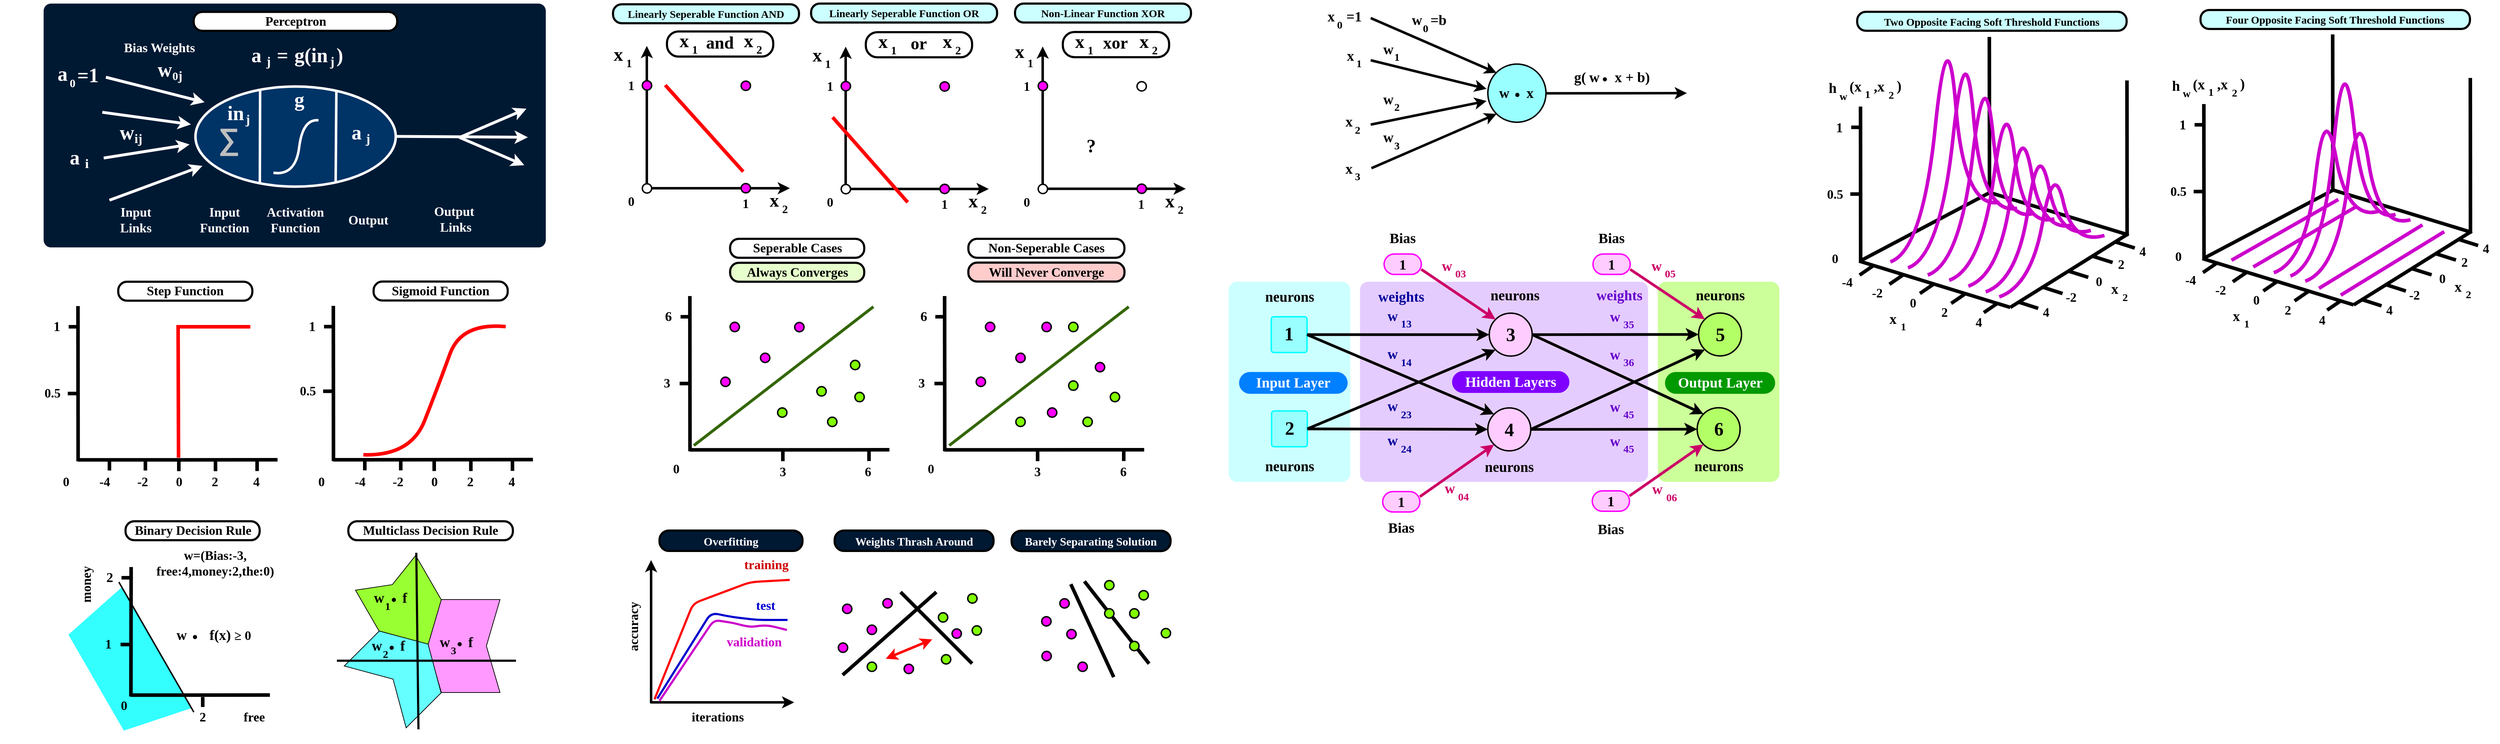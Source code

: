 <mxfile version="25.0.1">
  <diagram name="Page-1" id="3yqpxKQvHaOyZTGhgoW6">
    <mxGraphModel dx="505" dy="-2007" grid="1" gridSize="10" guides="1" tooltips="1" connect="1" arrows="1" fold="1" page="1" pageScale="1" pageWidth="850" pageHeight="1100" math="0" shadow="0">
      <root>
        <mxCell id="0" />
        <mxCell id="1" parent="0" />
        <mxCell id="iMzeJBbJIZaKQnCHU_Ai-182" value="&lt;div style=&quot;line-height: 19px; white-space: pre;&quot;&gt;&lt;br&gt;&lt;/div&gt;" style="rounded=1;whiteSpace=wrap;html=1;arcSize=46;container=0;fontSize=17;strokeWidth=3;fillColor=none;" parent="1" vertex="1">
          <mxGeometry x="4623.41" y="4501" width="148.59" height="35.18" as="geometry" />
        </mxCell>
        <mxCell id="iMzeJBbJIZaKQnCHU_Ai-62" value="" style="shape=step;perimeter=stepPerimeter;whiteSpace=wrap;html=1;fixedSize=1;rotation=60;size=19.05;fillColor=#99FF33;" parent="1" vertex="1">
          <mxGeometry x="3922.56" y="5259.54" width="117.88" height="97.16" as="geometry" />
        </mxCell>
        <mxCell id="iMzeJBbJIZaKQnCHU_Ai-41" value="" style="shape=trapezoid;perimeter=trapezoidPerimeter;whiteSpace=wrap;html=1;fixedSize=1;rotation=-120;strokeColor=none;fillColor=#33FFFF;" parent="1" vertex="1">
          <mxGeometry x="3492.11" y="5337.58" width="194.96" height="97.5" as="geometry" />
        </mxCell>
        <mxCell id="A8dvImM9lTqvxSa1htUZ-28" value="&lt;div style=&quot;line-height: 19px; white-space: pre;&quot;&gt;&lt;br&gt;&lt;/div&gt;" style="rounded=1;whiteSpace=wrap;html=1;fillColor=#001933;strokeColor=none;fontColor=#FFFFFF;arcSize=3;container=0;fontSize=17;" parent="1" vertex="1">
          <mxGeometry x="3474" y="4461" width="702" height="341" as="geometry" />
        </mxCell>
        <mxCell id="c_0ql-a7YFW9CGbc3SsH-20" value="&lt;font face=&quot;Comic Sans MS&quot;&gt;&lt;span&gt;&lt;b&gt;Activation Function&lt;/b&gt;&lt;/span&gt;&lt;/font&gt;" style="rounded=1;whiteSpace=wrap;html=1;fillColor=none;strokeColor=none;fontColor=#FFFFFF;arcSize=18;container=0;fontSize=18;" parent="1" vertex="1">
          <mxGeometry x="3757.84" y="4740.7" width="136.31" height="47.52" as="geometry" />
        </mxCell>
        <mxCell id="A8dvImM9lTqvxSa1htUZ-4" value="" style="ellipse;whiteSpace=wrap;html=1;strokeWidth=3.5;fillColor=#003366;strokeColor=#FFFFFF;" parent="1" vertex="1">
          <mxGeometry x="3686" y="4576.7" width="280" height="140" as="geometry" />
        </mxCell>
        <mxCell id="A8dvImM9lTqvxSa1htUZ-6" value="" style="endArrow=none;html=1;rounded=0;entryX=0.33;entryY=0.047;entryDx=0;entryDy=0;entryPerimeter=0;strokeWidth=3.5;strokeColor=#FFFFFF;" parent="1" edge="1">
          <mxGeometry width="50" height="50" relative="1" as="geometry">
            <mxPoint x="3776" y="4712" as="sourcePoint" />
            <mxPoint x="3776.4" y="4582.28" as="targetPoint" />
          </mxGeometry>
        </mxCell>
        <mxCell id="A8dvImM9lTqvxSa1htUZ-7" value="" style="endArrow=none;html=1;rounded=0;strokeWidth=3.5;strokeColor=#FFFFFF;" parent="1" edge="1">
          <mxGeometry width="50" height="50" relative="1" as="geometry">
            <mxPoint x="3882" y="4711" as="sourcePoint" />
            <mxPoint x="3883" y="4584" as="targetPoint" />
          </mxGeometry>
        </mxCell>
        <mxCell id="A8dvImM9lTqvxSa1htUZ-9" value="&lt;font face=&quot;Comic Sans MS&quot;&gt;&lt;span&gt;&lt;b&gt;Output&lt;/b&gt;&lt;/span&gt;&lt;/font&gt;" style="rounded=1;whiteSpace=wrap;html=1;fillColor=none;strokeColor=none;fontColor=#FFFFFF;arcSize=18;container=0;fontSize=18;" parent="1" vertex="1">
          <mxGeometry x="3876" y="4740.7" width="104.12" height="47.52" as="geometry" />
        </mxCell>
        <mxCell id="A8dvImM9lTqvxSa1htUZ-10" value="&lt;font face=&quot;Comic Sans MS&quot;&gt;&lt;span&gt;&lt;b&gt;Input&lt;/b&gt;&lt;/span&gt;&lt;/font&gt;&lt;div&gt;&lt;font face=&quot;Comic Sans MS&quot;&gt;&lt;span&gt;&lt;b&gt;Function&lt;/b&gt;&lt;/span&gt;&lt;/font&gt;&lt;/div&gt;" style="rounded=1;whiteSpace=wrap;html=1;fillColor=none;strokeColor=none;fontColor=#FFFFFF;arcSize=18;container=0;fontSize=18;" parent="1" vertex="1">
          <mxGeometry x="3658.69" y="4740.7" width="136.31" height="47.52" as="geometry" />
        </mxCell>
        <mxCell id="A8dvImM9lTqvxSa1htUZ-11" value="&lt;font face=&quot;Comic Sans MS&quot;&gt;&lt;span&gt;&lt;b&gt;Output&lt;/b&gt;&lt;/span&gt;&lt;/font&gt;&lt;div&gt;&lt;font face=&quot;Comic Sans MS&quot;&gt;&lt;span&gt;&lt;b&gt;&amp;nbsp;Links&lt;/b&gt;&lt;/span&gt;&lt;/font&gt;&lt;/div&gt;" style="rounded=1;whiteSpace=wrap;html=1;fillColor=none;strokeColor=none;fontColor=#FFFFFF;arcSize=18;container=0;fontSize=18;" parent="1" vertex="1">
          <mxGeometry x="3996" y="4738.98" width="104.12" height="47.52" as="geometry" />
        </mxCell>
        <mxCell id="A8dvImM9lTqvxSa1htUZ-12" value="&lt;font face=&quot;Comic Sans MS&quot;&gt;&lt;span&gt;&lt;b&gt;Input&lt;/b&gt;&lt;/span&gt;&lt;/font&gt;&lt;div&gt;&lt;b style=&quot;font-family: &amp;quot;Comic Sans MS&amp;quot;; background-color: initial;&quot;&gt;Links&lt;/b&gt;&lt;/div&gt;" style="rounded=1;whiteSpace=wrap;html=1;fillColor=none;strokeColor=none;fontColor=#FFFFFF;arcSize=18;container=0;fontSize=18;" parent="1" vertex="1">
          <mxGeometry x="3550.88" y="4740.7" width="104.12" height="47.52" as="geometry" />
        </mxCell>
        <mxCell id="A8dvImM9lTqvxSa1htUZ-13" value="" style="endArrow=classic;html=1;rounded=0;strokeWidth=4;exitX=1;exitY=0.5;exitDx=0;exitDy=0;strokeColor=#FFFFFF;" parent="1" source="A8dvImM9lTqvxSa1htUZ-4" edge="1">
          <mxGeometry width="50" height="50" relative="1" as="geometry">
            <mxPoint x="4006" y="4647.7" as="sourcePoint" />
            <mxPoint x="4151" y="4648" as="targetPoint" />
          </mxGeometry>
        </mxCell>
        <mxCell id="A8dvImM9lTqvxSa1htUZ-14" value="" style="endArrow=classic;html=1;rounded=0;strokeWidth=4;strokeColor=#FFFFFF;" parent="1" edge="1">
          <mxGeometry width="50" height="50" relative="1" as="geometry">
            <mxPoint x="4056" y="4648" as="sourcePoint" />
            <mxPoint x="4149" y="4608" as="targetPoint" />
          </mxGeometry>
        </mxCell>
        <mxCell id="A8dvImM9lTqvxSa1htUZ-15" value="" style="endArrow=classic;html=1;rounded=0;strokeWidth=4;strokeColor=#FFFFFF;" parent="1" edge="1">
          <mxGeometry width="50" height="50" relative="1" as="geometry">
            <mxPoint x="4055" y="4648" as="sourcePoint" />
            <mxPoint x="4146" y="4687" as="targetPoint" />
          </mxGeometry>
        </mxCell>
        <mxCell id="A8dvImM9lTqvxSa1htUZ-16" value="" style="endArrow=classic;html=1;rounded=0;strokeWidth=4;strokeColor=#FFFFFF;" parent="1" edge="1">
          <mxGeometry width="50" height="50" relative="1" as="geometry">
            <mxPoint x="3566" y="4736" as="sourcePoint" />
            <mxPoint x="3696" y="4688" as="targetPoint" />
          </mxGeometry>
        </mxCell>
        <mxCell id="A8dvImM9lTqvxSa1htUZ-17" value="" style="endArrow=classic;html=1;rounded=0;strokeWidth=4;strokeColor=#FFFFFF;" parent="1" edge="1">
          <mxGeometry width="50" height="50" relative="1" as="geometry">
            <mxPoint x="3558" y="4677" as="sourcePoint" />
            <mxPoint x="3678" y="4658" as="targetPoint" />
          </mxGeometry>
        </mxCell>
        <mxCell id="A8dvImM9lTqvxSa1htUZ-18" value="" style="endArrow=classic;html=1;rounded=0;strokeWidth=4;strokeColor=#FFFFFF;" parent="1" edge="1">
          <mxGeometry width="50" height="50" relative="1" as="geometry">
            <mxPoint x="3556" y="4613" as="sourcePoint" />
            <mxPoint x="3680" y="4630" as="targetPoint" />
          </mxGeometry>
        </mxCell>
        <mxCell id="A8dvImM9lTqvxSa1htUZ-19" value="" style="endArrow=classic;html=1;rounded=0;strokeWidth=4;strokeColor=#FFFFFF;" parent="1" edge="1">
          <mxGeometry width="50" height="50" relative="1" as="geometry">
            <mxPoint x="3561" y="4564" as="sourcePoint" />
            <mxPoint x="3699" y="4599" as="targetPoint" />
          </mxGeometry>
        </mxCell>
        <mxCell id="A8dvImM9lTqvxSa1htUZ-22" value="&lt;span style=&quot;color: rgb(191, 191, 191); text-align: start;&quot;&gt;&lt;font style=&quot;font-size: 42px;&quot; face=&quot;Helvetica&quot;&gt;&lt;b&gt;∑&amp;nbsp;&lt;/b&gt;&lt;/font&gt;&lt;/span&gt;&lt;font face=&quot;Comic Sans MS&quot;&gt;&lt;span&gt;&lt;b&gt;&lt;br&gt;&lt;/b&gt;&lt;/span&gt;&lt;/font&gt;" style="rounded=1;whiteSpace=wrap;html=1;fillColor=none;strokeColor=none;fontColor=#000000;arcSize=18;container=0;fontSize=35;" parent="1" vertex="1">
          <mxGeometry x="3713.5" y="4626.94" width="49.81" height="47.52" as="geometry" />
        </mxCell>
        <mxCell id="A8dvImM9lTqvxSa1htUZ-23" value="&lt;font face=&quot;Comic Sans MS&quot; color=&quot;#ffffff&quot;&gt;&lt;b&gt;in&lt;/b&gt;&lt;/font&gt;" style="rounded=1;whiteSpace=wrap;html=1;fillColor=none;strokeColor=none;fontColor=#000000;arcSize=18;container=0;fontSize=28;" parent="1" vertex="1">
          <mxGeometry x="3727.35" y="4590.44" width="31" height="47.52" as="geometry" />
        </mxCell>
        <mxCell id="A8dvImM9lTqvxSa1htUZ-24" value="&lt;font face=&quot;Comic Sans MS&quot; color=&quot;#ffffff&quot;&gt;&lt;b&gt;j&lt;/b&gt;&lt;/font&gt;" style="rounded=1;whiteSpace=wrap;html=1;fillColor=none;strokeColor=none;fontColor=#000000;arcSize=18;container=0;fontSize=18;" parent="1" vertex="1">
          <mxGeometry x="3744" y="4608.4" width="31" height="29.56" as="geometry" />
        </mxCell>
        <mxCell id="A8dvImM9lTqvxSa1htUZ-25" value="&lt;font face=&quot;Comic Sans MS&quot; color=&quot;#ffffff&quot;&gt;&lt;b&gt;g&lt;/b&gt;&lt;/font&gt;" style="rounded=1;whiteSpace=wrap;html=1;fillColor=none;strokeColor=none;fontColor=#000000;arcSize=18;container=0;fontSize=28;" parent="1" vertex="1">
          <mxGeometry x="3816" y="4581.99" width="31" height="26.01" as="geometry" />
        </mxCell>
        <mxCell id="A8dvImM9lTqvxSa1htUZ-26" value="&lt;font face=&quot;Comic Sans MS&quot; color=&quot;#ffffff&quot;&gt;&lt;b&gt;a&lt;/b&gt;&lt;/font&gt;" style="rounded=1;whiteSpace=wrap;html=1;fillColor=none;strokeColor=none;fontColor=#000000;arcSize=18;container=0;fontSize=28;" parent="1" vertex="1">
          <mxGeometry x="3895.64" y="4617.7" width="31" height="47.52" as="geometry" />
        </mxCell>
        <mxCell id="A8dvImM9lTqvxSa1htUZ-27" value="&lt;font face=&quot;Comic Sans MS&quot; color=&quot;#ffffff&quot;&gt;&lt;b&gt;j&lt;/b&gt;&lt;/font&gt;" style="rounded=1;whiteSpace=wrap;html=1;fillColor=none;strokeColor=none;fontColor=#000000;arcSize=18;container=0;fontSize=18;" parent="1" vertex="1">
          <mxGeometry x="3912.29" y="4635.66" width="31" height="29.56" as="geometry" />
        </mxCell>
        <mxCell id="A8dvImM9lTqvxSa1htUZ-29" value="" style="endArrow=none;html=1;rounded=0;curved=1;strokeWidth=3.5;strokeColor=#FFFFFF;" parent="1" edge="1">
          <mxGeometry width="50" height="50" relative="1" as="geometry">
            <mxPoint x="3795" y="4697.4" as="sourcePoint" />
            <mxPoint x="3858" y="4624" as="targetPoint" />
            <Array as="points">
              <mxPoint x="3826" y="4701.7" />
              <mxPoint x="3836" y="4621.7" />
            </Array>
          </mxGeometry>
        </mxCell>
        <mxCell id="A8dvImM9lTqvxSa1htUZ-33" value="&lt;font face=&quot;Comic Sans MS&quot; color=&quot;#ffffff&quot;&gt;&lt;b&gt;a&lt;/b&gt;&lt;/font&gt;" style="rounded=1;whiteSpace=wrap;html=1;fillColor=none;strokeColor=none;fontColor=#000000;arcSize=18;container=0;fontSize=28;" parent="1" vertex="1">
          <mxGeometry x="3502.23" y="4652.18" width="31" height="47.52" as="geometry" />
        </mxCell>
        <mxCell id="A8dvImM9lTqvxSa1htUZ-34" value="&lt;font face=&quot;Comic Sans MS&quot; color=&quot;#ffffff&quot;&gt;&lt;b&gt;i&lt;/b&gt;&lt;/font&gt;" style="rounded=1;whiteSpace=wrap;html=1;fillColor=none;strokeColor=none;fontColor=#000000;arcSize=18;container=0;fontSize=18;" parent="1" vertex="1">
          <mxGeometry x="3518.88" y="4670.14" width="31" height="29.56" as="geometry" />
        </mxCell>
        <mxCell id="A8dvImM9lTqvxSa1htUZ-36" value="&lt;font face=&quot;Comic Sans MS&quot; color=&quot;#ffffff&quot;&gt;&lt;b&gt;a&lt;/b&gt;&lt;/font&gt;" style="rounded=1;whiteSpace=wrap;html=1;fillColor=none;strokeColor=none;fontColor=#000000;arcSize=18;container=0;fontSize=28;" parent="1" vertex="1">
          <mxGeometry x="3484.58" y="4535.18" width="31" height="47.52" as="geometry" />
        </mxCell>
        <mxCell id="A8dvImM9lTqvxSa1htUZ-37" value="&lt;font style=&quot;font-size: 16px;&quot; face=&quot;Comic Sans MS&quot; color=&quot;#ffffff&quot;&gt;&lt;b style=&quot;&quot;&gt;0&lt;/b&gt;&lt;/font&gt;" style="rounded=1;whiteSpace=wrap;html=1;fillColor=none;strokeColor=none;fontColor=#000000;arcSize=18;container=0;fontSize=18;" parent="1" vertex="1">
          <mxGeometry x="3499.23" y="4557.14" width="31" height="29.56" as="geometry" />
        </mxCell>
        <mxCell id="A8dvImM9lTqvxSa1htUZ-38" value="&lt;font face=&quot;Comic Sans MS&quot; color=&quot;#ffffff&quot;&gt;&lt;b&gt;=1&lt;/b&gt;&lt;/font&gt;" style="rounded=1;whiteSpace=wrap;html=1;fillColor=none;strokeColor=none;fontColor=#000000;arcSize=18;container=0;fontSize=28;" parent="1" vertex="1">
          <mxGeometry x="3515.88" y="4537.18" width="40" height="47.52" as="geometry" />
        </mxCell>
        <mxCell id="A8dvImM9lTqvxSa1htUZ-39" value="&lt;font face=&quot;Comic Sans MS&quot;&gt;&lt;b&gt;Bias Weights&lt;/b&gt;&lt;/font&gt;" style="rounded=1;whiteSpace=wrap;html=1;fillColor=none;strokeColor=none;fontColor=#FFFFFF;arcSize=18;container=0;fontSize=18;" parent="1" vertex="1">
          <mxGeometry x="3559.38" y="4499.18" width="154.12" height="47.52" as="geometry" />
        </mxCell>
        <mxCell id="A8dvImM9lTqvxSa1htUZ-40" value="&lt;font face=&quot;Comic Sans MS&quot; color=&quot;#ffffff&quot;&gt;&lt;b&gt;w&lt;/b&gt;&lt;/font&gt;" style="rounded=1;whiteSpace=wrap;html=1;fillColor=none;strokeColor=none;fontColor=#000000;arcSize=18;container=0;fontSize=28;" parent="1" vertex="1">
          <mxGeometry x="3627.77" y="4529.18" width="31" height="47.52" as="geometry" />
        </mxCell>
        <mxCell id="A8dvImM9lTqvxSa1htUZ-41" value="&lt;font face=&quot;Comic Sans MS&quot; color=&quot;#ffffff&quot;&gt;&lt;b&gt;&lt;font style=&quot;font-size: 16px;&quot;&gt;0&lt;/font&gt;j&lt;/b&gt;&lt;/font&gt;" style="rounded=1;whiteSpace=wrap;html=1;fillColor=none;strokeColor=none;fontColor=#000000;arcSize=18;container=0;fontSize=18;" parent="1" vertex="1">
          <mxGeometry x="3644.42" y="4547.14" width="34.35" height="29.56" as="geometry" />
        </mxCell>
        <mxCell id="A8dvImM9lTqvxSa1htUZ-42" value="&lt;font face=&quot;Comic Sans MS&quot; color=&quot;#ffffff&quot;&gt;&lt;b&gt;w&lt;/b&gt;&lt;/font&gt;" style="rounded=1;whiteSpace=wrap;html=1;fillColor=none;strokeColor=none;fontColor=#000000;arcSize=18;container=0;fontSize=28;" parent="1" vertex="1">
          <mxGeometry x="3574.5" y="4617.7" width="31" height="47.52" as="geometry" />
        </mxCell>
        <mxCell id="A8dvImM9lTqvxSa1htUZ-43" value="&lt;font face=&quot;Comic Sans MS&quot; color=&quot;#ffffff&quot;&gt;&lt;b&gt;ij&lt;/b&gt;&lt;/font&gt;" style="rounded=1;whiteSpace=wrap;html=1;fillColor=none;strokeColor=none;fontColor=#000000;arcSize=18;container=0;fontSize=18;" parent="1" vertex="1">
          <mxGeometry x="3591.15" y="4635.66" width="31" height="29.56" as="geometry" />
        </mxCell>
        <mxCell id="A8dvImM9lTqvxSa1htUZ-44" value="&lt;div style=&quot;line-height: 19px; white-space: pre;&quot;&gt;&lt;b style=&quot;font-family: &amp;quot;Comic Sans MS&amp;quot;; font-size: 18px; white-space: normal;&quot;&gt;Perceptron&lt;/b&gt;&lt;br&gt;&lt;/div&gt;" style="rounded=1;whiteSpace=wrap;html=1;arcSize=46;container=0;fontSize=17;strokeWidth=3;" parent="1" vertex="1">
          <mxGeometry x="3683.75" y="4472.68" width="284.5" height="26.5" as="geometry" />
        </mxCell>
        <mxCell id="A8dvImM9lTqvxSa1htUZ-78" value="&lt;div style=&quot;line-height: 19px; white-space: pre;&quot;&gt;&lt;br&gt;&lt;/div&gt;" style="rounded=1;whiteSpace=wrap;html=1;fillColor=none;strokeColor=none;fontColor=#FFFFFF;arcSize=3;container=0;fontSize=17;" parent="1" vertex="1">
          <mxGeometry x="4186" y="4462" width="45.23" height="341" as="geometry" />
        </mxCell>
        <mxCell id="A8dvImM9lTqvxSa1htUZ-79" value="&lt;div style=&quot;line-height: 19px; white-space: pre;&quot;&gt;&lt;br&gt;&lt;/div&gt;" style="rounded=1;whiteSpace=wrap;html=1;fillColor=none;strokeColor=none;fontColor=#FFFFFF;arcSize=3;container=0;fontSize=17;" parent="1" vertex="1">
          <mxGeometry x="3420" y="4461" width="45.23" height="341" as="geometry" />
        </mxCell>
        <mxCell id="A8dvImM9lTqvxSa1htUZ-80" value="&lt;font face=&quot;Comic Sans MS&quot; color=&quot;#ffffff&quot;&gt;&lt;b&gt;i&lt;/b&gt;&lt;/font&gt;" style="rounded=1;whiteSpace=wrap;html=1;fillColor=none;strokeColor=none;fontColor=#000000;arcSize=18;container=0;fontSize=18;" parent="1" vertex="1">
          <mxGeometry x="3518.88" y="4670.14" width="31" height="29.56" as="geometry" />
        </mxCell>
        <mxCell id="A8dvImM9lTqvxSa1htUZ-81" value="&lt;font face=&quot;Comic Sans MS&quot; color=&quot;#ffffff&quot;&gt;&lt;b&gt;a&lt;/b&gt;&lt;/font&gt;" style="rounded=1;whiteSpace=wrap;html=1;fillColor=none;strokeColor=none;fontColor=#000000;arcSize=18;container=0;fontSize=28;" parent="1" vertex="1">
          <mxGeometry x="3756" y="4509.62" width="31" height="47.52" as="geometry" />
        </mxCell>
        <mxCell id="A8dvImM9lTqvxSa1htUZ-82" value="&lt;font face=&quot;Comic Sans MS&quot; color=&quot;#ffffff&quot;&gt;&lt;b&gt;j&lt;/b&gt;&lt;/font&gt;" style="rounded=1;whiteSpace=wrap;html=1;fillColor=none;strokeColor=none;fontColor=#000000;arcSize=18;container=0;fontSize=18;" parent="1" vertex="1">
          <mxGeometry x="3772.65" y="4527.58" width="31" height="29.56" as="geometry" />
        </mxCell>
        <mxCell id="A8dvImM9lTqvxSa1htUZ-83" value="&lt;font face=&quot;Comic Sans MS&quot; color=&quot;#ffffff&quot;&gt;&lt;b&gt;=&lt;/b&gt;&lt;/font&gt;" style="rounded=1;whiteSpace=wrap;html=1;fillColor=none;strokeColor=none;fontColor=#000000;arcSize=18;container=0;fontSize=28;" parent="1" vertex="1">
          <mxGeometry x="3788" y="4509.62" width="40" height="47.52" as="geometry" />
        </mxCell>
        <mxCell id="A8dvImM9lTqvxSa1htUZ-84" value="&lt;font face=&quot;Comic Sans MS&quot; color=&quot;#ffffff&quot;&gt;&lt;b&gt;g(in&lt;/b&gt;&lt;/font&gt;" style="rounded=1;whiteSpace=wrap;html=1;fillColor=none;strokeColor=none;fontColor=#000000;arcSize=18;container=0;fontSize=28;" parent="1" vertex="1">
          <mxGeometry x="3828" y="4509.62" width="40" height="47.52" as="geometry" />
        </mxCell>
        <mxCell id="A8dvImM9lTqvxSa1htUZ-86" value="&lt;font face=&quot;Comic Sans MS&quot; color=&quot;#ffffff&quot;&gt;&lt;b&gt;)&lt;/b&gt;&lt;/font&gt;" style="rounded=1;whiteSpace=wrap;html=1;fillColor=none;strokeColor=none;fontColor=#000000;arcSize=18;container=0;fontSize=28;" parent="1" vertex="1">
          <mxGeometry x="3868" y="4509.62" width="40" height="47.52" as="geometry" />
        </mxCell>
        <mxCell id="A8dvImM9lTqvxSa1htUZ-85" value="&lt;font face=&quot;Comic Sans MS&quot; color=&quot;#ffffff&quot;&gt;&lt;b&gt;j&lt;/b&gt;&lt;/font&gt;" style="rounded=1;whiteSpace=wrap;html=1;fillColor=none;strokeColor=none;fontColor=#000000;arcSize=18;container=0;fontSize=18;" parent="1" vertex="1">
          <mxGeometry x="3862.29" y="4527.58" width="31" height="29.56" as="geometry" />
        </mxCell>
        <mxCell id="A8dvImM9lTqvxSa1htUZ-87" value="&lt;div style=&quot;text-align: justify;&quot;&gt;&lt;br&gt;&lt;/div&gt;" style="rounded=1;whiteSpace=wrap;html=1;fillColor=none;strokeColor=none;fontColor=#FFFFFF;arcSize=7;container=0;fontSize=16;spacing=15;" parent="1" vertex="1">
          <mxGeometry x="3413.42" y="4840" width="46.58" height="300" as="geometry" />
        </mxCell>
        <mxCell id="A8dvImM9lTqvxSa1htUZ-89" value="" style="endArrow=none;html=1;rounded=0;strokeWidth=5;strokeColor=#000000;endFill=0;" parent="1" edge="1">
          <mxGeometry width="50" height="50" relative="1" as="geometry">
            <mxPoint x="3522.201" y="5101.1" as="sourcePoint" />
            <mxPoint x="3522" y="4884" as="targetPoint" />
          </mxGeometry>
        </mxCell>
        <mxCell id="A8dvImM9lTqvxSa1htUZ-90" value="" style="endArrow=none;html=1;rounded=0;strokeWidth=5;strokeColor=#000000;endFill=0;" parent="1" edge="1">
          <mxGeometry width="50" height="50" relative="1" as="geometry">
            <mxPoint x="3521.797" y="5099.18" as="sourcePoint" />
            <mxPoint x="3801" y="5099" as="targetPoint" />
          </mxGeometry>
        </mxCell>
        <mxCell id="A8dvImM9lTqvxSa1htUZ-91" value="&lt;font face=&quot;Comic Sans MS&quot;&gt;&lt;span&gt;&lt;b&gt;0&lt;/b&gt;&lt;/span&gt;&lt;/font&gt;" style="rounded=1;whiteSpace=wrap;html=1;fillColor=none;strokeColor=none;fontColor=#000000;arcSize=18;container=0;fontSize=18;" parent="1" vertex="1">
          <mxGeometry x="3487.216" y="5115.769" width="37.332" height="28.993" as="geometry" />
        </mxCell>
        <mxCell id="A8dvImM9lTqvxSa1htUZ-92" value="&lt;font face=&quot;Comic Sans MS&quot;&gt;&lt;span&gt;&lt;b&gt;-4&lt;/b&gt;&lt;/span&gt;&lt;/font&gt;" style="rounded=1;whiteSpace=wrap;html=1;fillColor=none;strokeColor=none;fontColor=#000000;arcSize=18;container=0;fontSize=18;" parent="1" vertex="1">
          <mxGeometry x="3540.946" y="5115.957" width="37.332" height="28.993" as="geometry" />
        </mxCell>
        <mxCell id="A8dvImM9lTqvxSa1htUZ-93" value="&lt;font face=&quot;Comic Sans MS&quot;&gt;&lt;span&gt;&lt;b&gt;-2&lt;/b&gt;&lt;/span&gt;&lt;/font&gt;" style="rounded=1;whiteSpace=wrap;html=1;fillColor=none;strokeColor=none;fontColor=#000000;arcSize=18;container=0;fontSize=18;" parent="1" vertex="1">
          <mxGeometry x="3593.666" y="5115.959" width="37.332" height="28.993" as="geometry" />
        </mxCell>
        <mxCell id="A8dvImM9lTqvxSa1htUZ-94" value="&lt;font face=&quot;Comic Sans MS&quot;&gt;&lt;span&gt;&lt;b&gt;0&lt;/b&gt;&lt;/span&gt;&lt;/font&gt;" style="rounded=1;whiteSpace=wrap;html=1;fillColor=none;strokeColor=none;fontColor=#000000;arcSize=18;container=0;fontSize=18;" parent="1" vertex="1">
          <mxGeometry x="3644.771" y="5115.957" width="37.332" height="28.993" as="geometry" />
        </mxCell>
        <mxCell id="A8dvImM9lTqvxSa1htUZ-95" value="&lt;font face=&quot;Comic Sans MS&quot;&gt;&lt;span&gt;&lt;b&gt;2&lt;/b&gt;&lt;/span&gt;&lt;/font&gt;" style="rounded=1;whiteSpace=wrap;html=1;fillColor=none;strokeColor=none;fontColor=#000000;arcSize=18;container=0;fontSize=18;" parent="1" vertex="1">
          <mxGeometry x="3695.323" y="5115.959" width="37.332" height="28.993" as="geometry" />
        </mxCell>
        <mxCell id="A8dvImM9lTqvxSa1htUZ-96" value="&lt;font face=&quot;Comic Sans MS&quot;&gt;&lt;span&gt;&lt;b&gt;4&lt;/b&gt;&lt;/span&gt;&lt;/font&gt;" style="rounded=1;whiteSpace=wrap;html=1;fillColor=none;strokeColor=none;fontColor=#000000;arcSize=18;container=0;fontSize=18;" parent="1" vertex="1">
          <mxGeometry x="3752.998" y="5115.957" width="37.332" height="28.993" as="geometry" />
        </mxCell>
        <mxCell id="A8dvImM9lTqvxSa1htUZ-99" value="&lt;font face=&quot;Comic Sans MS&quot;&gt;&lt;span&gt;&lt;b&gt;0.5&lt;/b&gt;&lt;/span&gt;&lt;/font&gt;" style="rounded=1;whiteSpace=wrap;html=1;fillColor=none;strokeColor=none;fontColor=#000000;arcSize=18;container=0;fontSize=18;" parent="1" vertex="1">
          <mxGeometry x="3468.0" y="4991.996" width="37.332" height="28.993" as="geometry" />
        </mxCell>
        <mxCell id="A8dvImM9lTqvxSa1htUZ-101" value="&lt;font style=&quot;font-size: 19px;&quot; face=&quot;Comic Sans MS&quot;&gt;&lt;span&gt;&lt;b&gt;1&lt;/b&gt;&lt;/span&gt;&lt;/font&gt;" style="rounded=1;whiteSpace=wrap;html=1;fillColor=none;strokeColor=none;fontColor=#000000;arcSize=18;container=0;fontSize=18;" parent="1" vertex="1">
          <mxGeometry x="3474.0" y="4899.002" width="37.332" height="28.993" as="geometry" />
        </mxCell>
        <mxCell id="A8dvImM9lTqvxSa1htUZ-201" value="" style="endArrow=none;html=1;rounded=0;strokeWidth=5;strokeColor=#000000;endFill=0;" parent="1" edge="1">
          <mxGeometry width="50" height="50" relative="1" as="geometry">
            <mxPoint x="3523" y="4913" as="sourcePoint" />
            <mxPoint x="3509" y="4913" as="targetPoint" />
          </mxGeometry>
        </mxCell>
        <mxCell id="A8dvImM9lTqvxSa1htUZ-202" value="" style="endArrow=none;html=1;rounded=0;strokeWidth=5;strokeColor=#000000;endFill=0;" parent="1" edge="1">
          <mxGeometry width="50" height="50" relative="1" as="geometry">
            <mxPoint x="3521.73" y="5006.36" as="sourcePoint" />
            <mxPoint x="3507.73" y="5006.36" as="targetPoint" />
          </mxGeometry>
        </mxCell>
        <mxCell id="A8dvImM9lTqvxSa1htUZ-203" value="" style="endArrow=none;html=1;rounded=0;strokeWidth=5;strokeColor=#000000;endFill=0;" parent="1" edge="1">
          <mxGeometry width="50" height="50" relative="1" as="geometry">
            <mxPoint x="3566" y="5114" as="sourcePoint" />
            <mxPoint x="3566" y="5100" as="targetPoint" />
          </mxGeometry>
        </mxCell>
        <mxCell id="A8dvImM9lTqvxSa1htUZ-204" value="" style="endArrow=none;html=1;rounded=0;strokeWidth=5;strokeColor=#000000;endFill=0;" parent="1" edge="1">
          <mxGeometry width="50" height="50" relative="1" as="geometry">
            <mxPoint x="3616.26" y="5114" as="sourcePoint" />
            <mxPoint x="3616.26" y="5100" as="targetPoint" />
          </mxGeometry>
        </mxCell>
        <mxCell id="A8dvImM9lTqvxSa1htUZ-205" value="" style="endArrow=none;html=1;rounded=0;strokeWidth=5;strokeColor=#000000;endFill=0;" parent="1" edge="1">
          <mxGeometry width="50" height="50" relative="1" as="geometry">
            <mxPoint x="3663" y="5114.96" as="sourcePoint" />
            <mxPoint x="3663" y="5100.96" as="targetPoint" />
          </mxGeometry>
        </mxCell>
        <mxCell id="A8dvImM9lTqvxSa1htUZ-206" value="" style="endArrow=none;html=1;rounded=0;strokeWidth=5;strokeColor=#000000;endFill=0;" parent="1" edge="1">
          <mxGeometry width="50" height="50" relative="1" as="geometry">
            <mxPoint x="3714.26" y="5114.96" as="sourcePoint" />
            <mxPoint x="3714.26" y="5100.96" as="targetPoint" />
          </mxGeometry>
        </mxCell>
        <mxCell id="A8dvImM9lTqvxSa1htUZ-207" value="" style="endArrow=none;html=1;rounded=0;strokeWidth=5;strokeColor=#000000;endFill=0;" parent="1" edge="1">
          <mxGeometry width="50" height="50" relative="1" as="geometry">
            <mxPoint x="3772.43" y="5114.77" as="sourcePoint" />
            <mxPoint x="3772.43" y="5100.77" as="targetPoint" />
          </mxGeometry>
        </mxCell>
        <mxCell id="A8dvImM9lTqvxSa1htUZ-208" value="&lt;div style=&quot;line-height: 19px; white-space: pre;&quot;&gt;&lt;b style=&quot;font-family: &amp;quot;Comic Sans MS&amp;quot;; font-size: 18px; white-space: normal;&quot;&gt;Step Function&lt;/b&gt;&lt;br&gt;&lt;/div&gt;" style="rounded=1;whiteSpace=wrap;html=1;arcSize=46;container=0;fontSize=17;strokeWidth=3;" parent="1" vertex="1">
          <mxGeometry x="3578.28" y="4850" width="187.5" height="26.5" as="geometry" />
        </mxCell>
        <mxCell id="A8dvImM9lTqvxSa1htUZ-209" value="" style="endArrow=none;html=1;rounded=0;strokeWidth=5;strokeColor=#FF0000;endFill=0;" parent="1" edge="1">
          <mxGeometry width="50" height="50" relative="1" as="geometry">
            <mxPoint x="3662.581" y="5096.1" as="sourcePoint" />
            <mxPoint x="3763" y="4913" as="targetPoint" />
            <Array as="points">
              <mxPoint x="3662" y="4913" />
            </Array>
          </mxGeometry>
        </mxCell>
        <mxCell id="A8dvImM9lTqvxSa1htUZ-214" value="" style="endArrow=none;html=1;rounded=0;strokeWidth=5;strokeColor=#000000;endFill=0;" parent="1" edge="1">
          <mxGeometry width="50" height="50" relative="1" as="geometry">
            <mxPoint x="3879.201" y="5100.91" as="sourcePoint" />
            <mxPoint x="3879" y="4883.81" as="targetPoint" />
          </mxGeometry>
        </mxCell>
        <mxCell id="A8dvImM9lTqvxSa1htUZ-215" value="" style="endArrow=none;html=1;rounded=0;strokeWidth=5;strokeColor=#000000;endFill=0;" parent="1" edge="1">
          <mxGeometry width="50" height="50" relative="1" as="geometry">
            <mxPoint x="3878.797" y="5098.99" as="sourcePoint" />
            <mxPoint x="4158" y="5098.81" as="targetPoint" />
          </mxGeometry>
        </mxCell>
        <mxCell id="A8dvImM9lTqvxSa1htUZ-216" value="&lt;font face=&quot;Comic Sans MS&quot;&gt;&lt;span&gt;&lt;b&gt;0&lt;/b&gt;&lt;/span&gt;&lt;/font&gt;" style="rounded=1;whiteSpace=wrap;html=1;fillColor=none;strokeColor=none;fontColor=#000000;arcSize=18;container=0;fontSize=18;" parent="1" vertex="1">
          <mxGeometry x="3844.216" y="5115.579" width="37.332" height="28.993" as="geometry" />
        </mxCell>
        <mxCell id="A8dvImM9lTqvxSa1htUZ-217" value="&lt;font face=&quot;Comic Sans MS&quot;&gt;&lt;span&gt;&lt;b&gt;-4&lt;/b&gt;&lt;/span&gt;&lt;/font&gt;" style="rounded=1;whiteSpace=wrap;html=1;fillColor=none;strokeColor=none;fontColor=#000000;arcSize=18;container=0;fontSize=18;" parent="1" vertex="1">
          <mxGeometry x="3897.946" y="5115.767" width="37.332" height="28.993" as="geometry" />
        </mxCell>
        <mxCell id="A8dvImM9lTqvxSa1htUZ-218" value="&lt;font face=&quot;Comic Sans MS&quot;&gt;&lt;span&gt;&lt;b&gt;-2&lt;/b&gt;&lt;/span&gt;&lt;/font&gt;" style="rounded=1;whiteSpace=wrap;html=1;fillColor=none;strokeColor=none;fontColor=#000000;arcSize=18;container=0;fontSize=18;" parent="1" vertex="1">
          <mxGeometry x="3950.666" y="5115.769" width="37.332" height="28.993" as="geometry" />
        </mxCell>
        <mxCell id="A8dvImM9lTqvxSa1htUZ-219" value="&lt;font face=&quot;Comic Sans MS&quot;&gt;&lt;span&gt;&lt;b&gt;0&lt;/b&gt;&lt;/span&gt;&lt;/font&gt;" style="rounded=1;whiteSpace=wrap;html=1;fillColor=none;strokeColor=none;fontColor=#000000;arcSize=18;container=0;fontSize=18;" parent="1" vertex="1">
          <mxGeometry x="4001.771" y="5115.767" width="37.332" height="28.993" as="geometry" />
        </mxCell>
        <mxCell id="A8dvImM9lTqvxSa1htUZ-220" value="&lt;font face=&quot;Comic Sans MS&quot;&gt;&lt;span&gt;&lt;b&gt;2&lt;/b&gt;&lt;/span&gt;&lt;/font&gt;" style="rounded=1;whiteSpace=wrap;html=1;fillColor=none;strokeColor=none;fontColor=#000000;arcSize=18;container=0;fontSize=18;" parent="1" vertex="1">
          <mxGeometry x="4052.323" y="5115.769" width="37.332" height="28.993" as="geometry" />
        </mxCell>
        <mxCell id="A8dvImM9lTqvxSa1htUZ-221" value="&lt;font face=&quot;Comic Sans MS&quot;&gt;&lt;span&gt;&lt;b&gt;4&lt;/b&gt;&lt;/span&gt;&lt;/font&gt;" style="rounded=1;whiteSpace=wrap;html=1;fillColor=none;strokeColor=none;fontColor=#000000;arcSize=18;container=0;fontSize=18;" parent="1" vertex="1">
          <mxGeometry x="4109.998" y="5115.767" width="37.332" height="28.993" as="geometry" />
        </mxCell>
        <mxCell id="A8dvImM9lTqvxSa1htUZ-222" value="&lt;font face=&quot;Comic Sans MS&quot;&gt;&lt;span&gt;&lt;b&gt;0.5&lt;/b&gt;&lt;/span&gt;&lt;/font&gt;" style="rounded=1;whiteSpace=wrap;html=1;fillColor=none;strokeColor=none;fontColor=#000000;arcSize=18;container=0;fontSize=18;" parent="1" vertex="1">
          <mxGeometry x="3825.0" y="4988.806" width="37.332" height="28.993" as="geometry" />
        </mxCell>
        <mxCell id="A8dvImM9lTqvxSa1htUZ-223" value="&lt;font style=&quot;font-size: 19px;&quot; face=&quot;Comic Sans MS&quot;&gt;&lt;span&gt;&lt;b&gt;1&lt;/b&gt;&lt;/span&gt;&lt;/font&gt;" style="rounded=1;whiteSpace=wrap;html=1;fillColor=none;strokeColor=none;fontColor=#000000;arcSize=18;container=0;fontSize=18;" parent="1" vertex="1">
          <mxGeometry x="3831.0" y="4898.812" width="37.332" height="28.993" as="geometry" />
        </mxCell>
        <mxCell id="A8dvImM9lTqvxSa1htUZ-224" value="" style="endArrow=none;html=1;rounded=0;strokeWidth=5;strokeColor=#000000;endFill=0;" parent="1" edge="1">
          <mxGeometry width="50" height="50" relative="1" as="geometry">
            <mxPoint x="3880" y="4912.81" as="sourcePoint" />
            <mxPoint x="3866" y="4912.81" as="targetPoint" />
          </mxGeometry>
        </mxCell>
        <mxCell id="A8dvImM9lTqvxSa1htUZ-225" value="" style="endArrow=none;html=1;rounded=0;strokeWidth=5;strokeColor=#000000;endFill=0;" parent="1" edge="1">
          <mxGeometry width="50" height="50" relative="1" as="geometry">
            <mxPoint x="3878.73" y="5003.17" as="sourcePoint" />
            <mxPoint x="3864.73" y="5003.17" as="targetPoint" />
          </mxGeometry>
        </mxCell>
        <mxCell id="A8dvImM9lTqvxSa1htUZ-226" value="" style="endArrow=none;html=1;rounded=0;strokeWidth=5;strokeColor=#000000;endFill=0;" parent="1" edge="1">
          <mxGeometry width="50" height="50" relative="1" as="geometry">
            <mxPoint x="3923" y="5113.81" as="sourcePoint" />
            <mxPoint x="3923" y="5099.81" as="targetPoint" />
          </mxGeometry>
        </mxCell>
        <mxCell id="A8dvImM9lTqvxSa1htUZ-227" value="" style="endArrow=none;html=1;rounded=0;strokeWidth=5;strokeColor=#000000;endFill=0;" parent="1" edge="1">
          <mxGeometry width="50" height="50" relative="1" as="geometry">
            <mxPoint x="3973.26" y="5113.81" as="sourcePoint" />
            <mxPoint x="3973.26" y="5099.81" as="targetPoint" />
          </mxGeometry>
        </mxCell>
        <mxCell id="A8dvImM9lTqvxSa1htUZ-228" value="" style="endArrow=none;html=1;rounded=0;strokeWidth=5;strokeColor=#000000;endFill=0;" parent="1" edge="1">
          <mxGeometry width="50" height="50" relative="1" as="geometry">
            <mxPoint x="4020" y="5114.77" as="sourcePoint" />
            <mxPoint x="4020" y="5100.77" as="targetPoint" />
          </mxGeometry>
        </mxCell>
        <mxCell id="A8dvImM9lTqvxSa1htUZ-229" value="" style="endArrow=none;html=1;rounded=0;strokeWidth=5;strokeColor=#000000;endFill=0;" parent="1" edge="1">
          <mxGeometry width="50" height="50" relative="1" as="geometry">
            <mxPoint x="4071.26" y="5114.77" as="sourcePoint" />
            <mxPoint x="4071.26" y="5100.77" as="targetPoint" />
          </mxGeometry>
        </mxCell>
        <mxCell id="A8dvImM9lTqvxSa1htUZ-230" value="" style="endArrow=none;html=1;rounded=0;strokeWidth=5;strokeColor=#000000;endFill=0;" parent="1" edge="1">
          <mxGeometry width="50" height="50" relative="1" as="geometry">
            <mxPoint x="4129.43" y="5114.58" as="sourcePoint" />
            <mxPoint x="4129.43" y="5100.58" as="targetPoint" />
          </mxGeometry>
        </mxCell>
        <mxCell id="A8dvImM9lTqvxSa1htUZ-231" value="&lt;div style=&quot;line-height: 19px; white-space: pre;&quot;&gt;&lt;b style=&quot;font-family: &amp;quot;Comic Sans MS&amp;quot;; font-size: 18px; white-space: normal;&quot;&gt;Sigmoid Function&lt;/b&gt;&lt;br&gt;&lt;/div&gt;" style="rounded=1;whiteSpace=wrap;html=1;arcSize=46;container=0;fontSize=17;strokeWidth=3;" parent="1" vertex="1">
          <mxGeometry x="3935.28" y="4849.81" width="187.5" height="26.5" as="geometry" />
        </mxCell>
        <mxCell id="A8dvImM9lTqvxSa1htUZ-232" value="" style="endArrow=none;html=1;rounded=0;strokeWidth=5;strokeColor=#FF0000;endFill=0;curved=1;" parent="1" edge="1">
          <mxGeometry width="50" height="50" relative="1" as="geometry">
            <mxPoint x="3921" y="5092" as="sourcePoint" />
            <mxPoint x="4120" y="4912.81" as="targetPoint" />
            <Array as="points">
              <mxPoint x="3987" y="5094" />
              <mxPoint x="4026" y="4995" />
              <mxPoint x="4058" y="4907" />
            </Array>
          </mxGeometry>
        </mxCell>
        <mxCell id="A8dvImM9lTqvxSa1htUZ-234" value="&lt;div style=&quot;text-align: justify;&quot;&gt;&lt;br&gt;&lt;/div&gt;" style="rounded=1;whiteSpace=wrap;html=1;fillColor=none;strokeColor=none;fontColor=#FFFFFF;arcSize=7;container=0;fontSize=16;spacing=15;" parent="1" vertex="1">
          <mxGeometry x="4176" y="4840" width="46.58" height="300" as="geometry" />
        </mxCell>
        <mxCell id="iMzeJBbJIZaKQnCHU_Ai-1" value="&lt;div style=&quot;text-align: justify;&quot;&gt;&lt;br&gt;&lt;/div&gt;" style="rounded=1;whiteSpace=wrap;html=1;fillColor=none;strokeColor=none;fontColor=#FFFFFF;arcSize=7;container=0;fontSize=16;spacing=15;" parent="1" vertex="1">
          <mxGeometry x="3426.92" y="5170" width="46.58" height="320" as="geometry" />
        </mxCell>
        <mxCell id="iMzeJBbJIZaKQnCHU_Ai-2" value="" style="endArrow=none;html=1;rounded=0;strokeWidth=5;strokeColor=#000000;endFill=0;" parent="1" edge="1">
          <mxGeometry width="50" height="50" relative="1" as="geometry">
            <mxPoint x="3596.031" y="5430.1" as="sourcePoint" />
            <mxPoint x="3596.33" y="5249" as="targetPoint" />
          </mxGeometry>
        </mxCell>
        <mxCell id="iMzeJBbJIZaKQnCHU_Ai-3" value="" style="endArrow=none;html=1;rounded=0;strokeWidth=5;strokeColor=#000000;endFill=0;" parent="1" edge="1">
          <mxGeometry width="50" height="50" relative="1" as="geometry">
            <mxPoint x="3595.627" y="5428.18" as="sourcePoint" />
            <mxPoint x="3790.33" y="5428" as="targetPoint" />
          </mxGeometry>
        </mxCell>
        <mxCell id="iMzeJBbJIZaKQnCHU_Ai-4" value="&lt;font face=&quot;Comic Sans MS&quot;&gt;&lt;span&gt;&lt;b&gt;0&lt;/b&gt;&lt;/span&gt;&lt;/font&gt;" style="rounded=1;whiteSpace=wrap;html=1;fillColor=none;strokeColor=none;fontColor=#000000;arcSize=18;container=0;fontSize=18;" parent="1" vertex="1">
          <mxGeometry x="3568.166" y="5428.999" width="37.332" height="28.993" as="geometry" />
        </mxCell>
        <mxCell id="iMzeJBbJIZaKQnCHU_Ai-8" value="&lt;font face=&quot;Comic Sans MS&quot;&gt;&lt;span&gt;&lt;b&gt;2&lt;/b&gt;&lt;/span&gt;&lt;/font&gt;" style="rounded=1;whiteSpace=wrap;html=1;fillColor=none;strokeColor=none;fontColor=#000000;arcSize=18;container=0;fontSize=18;" parent="1" vertex="1">
          <mxGeometry x="3678.103" y="5444.769" width="37.332" height="28.993" as="geometry" />
        </mxCell>
        <mxCell id="iMzeJBbJIZaKQnCHU_Ai-10" value="&lt;font face=&quot;Comic Sans MS&quot;&gt;&lt;span&gt;&lt;b&gt;1&lt;/b&gt;&lt;/span&gt;&lt;/font&gt;" style="rounded=1;whiteSpace=wrap;html=1;fillColor=none;strokeColor=none;fontColor=#000000;arcSize=18;container=0;fontSize=18;" parent="1" vertex="1">
          <mxGeometry x="3550.33" y="5343" width="28.83" height="28.99" as="geometry" />
        </mxCell>
        <mxCell id="iMzeJBbJIZaKQnCHU_Ai-11" value="&lt;font style=&quot;font-size: 19px;&quot; face=&quot;Comic Sans MS&quot;&gt;&lt;span&gt;&lt;b&gt;2&lt;/b&gt;&lt;/span&gt;&lt;/font&gt;" style="rounded=1;whiteSpace=wrap;html=1;fillColor=none;strokeColor=none;fontColor=#000000;arcSize=18;container=0;fontSize=18;" parent="1" vertex="1">
          <mxGeometry x="3547.83" y="5250.002" width="37.332" height="28.993" as="geometry" />
        </mxCell>
        <mxCell id="iMzeJBbJIZaKQnCHU_Ai-12" value="" style="endArrow=none;html=1;rounded=0;strokeWidth=5;strokeColor=#000000;endFill=0;" parent="1" edge="1">
          <mxGeometry width="50" height="50" relative="1" as="geometry">
            <mxPoint x="3596.83" y="5264" as="sourcePoint" />
            <mxPoint x="3582.83" y="5264" as="targetPoint" />
          </mxGeometry>
        </mxCell>
        <mxCell id="iMzeJBbJIZaKQnCHU_Ai-13" value="" style="endArrow=none;html=1;rounded=0;strokeWidth=5;strokeColor=#000000;endFill=0;" parent="1" edge="1">
          <mxGeometry width="50" height="50" relative="1" as="geometry">
            <mxPoint x="3595.56" y="5357.36" as="sourcePoint" />
            <mxPoint x="3581.56" y="5357.36" as="targetPoint" />
          </mxGeometry>
        </mxCell>
        <mxCell id="iMzeJBbJIZaKQnCHU_Ai-16" value="" style="endArrow=none;html=1;rounded=0;strokeWidth=5;strokeColor=#000000;endFill=0;" parent="1" edge="1">
          <mxGeometry width="50" height="50" relative="1" as="geometry">
            <mxPoint x="3696.43" y="5444.77" as="sourcePoint" />
            <mxPoint x="3696.43" y="5430.77" as="targetPoint" />
          </mxGeometry>
        </mxCell>
        <mxCell id="iMzeJBbJIZaKQnCHU_Ai-19" value="&lt;div style=&quot;line-height: 19px; white-space: pre;&quot;&gt;&lt;b style=&quot;font-family: &amp;quot;Comic Sans MS&amp;quot;; font-size: 18px; white-space: normal;&quot;&gt;Binary Decision Rule&lt;/b&gt;&lt;br&gt;&lt;/div&gt;" style="rounded=1;whiteSpace=wrap;html=1;arcSize=46;container=0;fontSize=17;strokeWidth=3;" parent="1" vertex="1">
          <mxGeometry x="3588.5" y="5185" width="187.5" height="26.5" as="geometry" />
        </mxCell>
        <mxCell id="iMzeJBbJIZaKQnCHU_Ai-42" value="" style="endArrow=none;html=1;rounded=0;strokeWidth=2;strokeColor=#000000;endFill=0;" parent="1" edge="1">
          <mxGeometry width="50" height="50" relative="1" as="geometry">
            <mxPoint x="3579.16" y="5269.99" as="sourcePoint" />
            <mxPoint x="3684" y="5452" as="targetPoint" />
          </mxGeometry>
        </mxCell>
        <mxCell id="iMzeJBbJIZaKQnCHU_Ai-43" value="&lt;font face=&quot;Comic Sans MS&quot;&gt;&lt;span&gt;&lt;b&gt;free&lt;/b&gt;&lt;/span&gt;&lt;/font&gt;" style="rounded=1;whiteSpace=wrap;html=1;fillColor=none;strokeColor=none;fontColor=#000000;arcSize=18;container=0;fontSize=18;" parent="1" vertex="1">
          <mxGeometry x="3749.673" y="5444.769" width="37.332" height="28.993" as="geometry" />
        </mxCell>
        <mxCell id="iMzeJBbJIZaKQnCHU_Ai-44" value="&lt;font face=&quot;Comic Sans MS&quot;&gt;&lt;b&gt;money&lt;/b&gt;&lt;/font&gt;" style="rounded=1;whiteSpace=wrap;html=1;fillColor=none;strokeColor=none;fontColor=#000000;arcSize=18;container=0;fontSize=18;rotation=-90;" parent="1" vertex="1">
          <mxGeometry x="3515.583" y="5258.999" width="37.332" height="28.993" as="geometry" />
        </mxCell>
        <mxCell id="iMzeJBbJIZaKQnCHU_Ai-45" value="&lt;font face=&quot;Comic Sans MS&quot;&gt;&lt;span&gt;&lt;b&gt;w=(Bias:-3, free:4,money:2,the:0)&lt;/b&gt;&lt;/span&gt;&lt;/font&gt;" style="rounded=1;whiteSpace=wrap;html=1;fillColor=none;strokeColor=none;fontColor=#000000;arcSize=18;container=0;fontSize=18;" parent="1" vertex="1">
          <mxGeometry x="3624.15" y="5229.01" width="180.33" height="28.99" as="geometry" />
        </mxCell>
        <mxCell id="iMzeJBbJIZaKQnCHU_Ai-51" value="&lt;div style=&quot;text-align: justify;&quot;&gt;&lt;br&gt;&lt;/div&gt;" style="rounded=1;whiteSpace=wrap;html=1;fillColor=none;strokeColor=none;fontColor=#FFFFFF;arcSize=7;container=0;fontSize=16;spacing=15;" parent="1" vertex="1">
          <mxGeometry x="4184.65" y="5170" width="46.58" height="320" as="geometry" />
        </mxCell>
        <mxCell id="iMzeJBbJIZaKQnCHU_Ai-56" value="" style="shape=step;perimeter=stepPerimeter;whiteSpace=wrap;html=1;fixedSize=1;rotation=-180;size=19.05;fillColor=#FF99FF;" parent="1" vertex="1">
          <mxGeometry x="4010.95" y="5294.49" width="101.07" height="130" as="geometry" />
        </mxCell>
        <mxCell id="iMzeJBbJIZaKQnCHU_Ai-60" value="" style="shape=step;perimeter=stepPerimeter;whiteSpace=wrap;html=1;fixedSize=1;rotation=-45;size=35.25;fillColor=#66FFFF;" parent="1" vertex="1">
          <mxGeometry x="3922.24" y="5332.57" width="104.45" height="122.31" as="geometry" />
        </mxCell>
        <mxCell id="iMzeJBbJIZaKQnCHU_Ai-54" value="" style="endArrow=none;html=1;rounded=0;strokeWidth=3;strokeColor=#000000;endFill=0;" parent="1" edge="1">
          <mxGeometry width="50" height="50" relative="1" as="geometry">
            <mxPoint x="3884" y="5380" as="sourcePoint" />
            <mxPoint x="4134.33" y="5380" as="targetPoint" />
          </mxGeometry>
        </mxCell>
        <mxCell id="iMzeJBbJIZaKQnCHU_Ai-63" value="" style="endArrow=none;html=1;rounded=0;strokeWidth=3;strokeColor=#000000;endFill=0;" parent="1" edge="1">
          <mxGeometry width="50" height="50" relative="1" as="geometry">
            <mxPoint x="3995" y="5229" as="sourcePoint" />
            <mxPoint x="3998" y="5476" as="targetPoint" />
          </mxGeometry>
        </mxCell>
        <mxCell id="iMzeJBbJIZaKQnCHU_Ai-64" value="&lt;div style=&quot;line-height: 19px; white-space: pre;&quot;&gt;&lt;b style=&quot;font-family: &amp;quot;Comic Sans MS&amp;quot;; font-size: 18px; white-space: normal;&quot;&gt;Multiclass Decision Rule&lt;/b&gt;&lt;br&gt;&lt;/div&gt;" style="rounded=1;whiteSpace=wrap;html=1;arcSize=46;container=0;fontSize=17;strokeWidth=3;" parent="1" vertex="1">
          <mxGeometry x="3900" y="5185" width="230" height="26.5" as="geometry" />
        </mxCell>
        <mxCell id="iMzeJBbJIZaKQnCHU_Ai-73" value="" style="group" parent="1" vertex="1" connectable="0">
          <mxGeometry x="4020" y="5340" width="66" height="39.39" as="geometry" />
        </mxCell>
        <mxCell id="iMzeJBbJIZaKQnCHU_Ai-67" value="&lt;font style=&quot;font-size: 15px;&quot; face=&quot;Comic Sans MS&quot;&gt;&lt;b style=&quot;&quot;&gt;3&lt;/b&gt;&lt;/font&gt;" style="rounded=1;whiteSpace=wrap;html=1;fillColor=none;strokeColor=none;fontColor=#000000;arcSize=18;container=0;fontSize=18;" parent="iMzeJBbJIZaKQnCHU_Ai-73" vertex="1">
          <mxGeometry x="12" y="10.4" width="30" height="28.99" as="geometry" />
        </mxCell>
        <mxCell id="iMzeJBbJIZaKQnCHU_Ai-65" value="&lt;font style=&quot;font-size: 20px;&quot; face=&quot;Comic Sans MS&quot;&gt;&lt;b style=&quot;&quot;&gt;w&lt;/b&gt;&lt;/font&gt;" style="rounded=1;whiteSpace=wrap;html=1;fillColor=none;strokeColor=none;fontColor=#000000;arcSize=18;container=0;fontSize=18;" parent="iMzeJBbJIZaKQnCHU_Ai-73" vertex="1">
          <mxGeometry width="30" height="28.99" as="geometry" />
        </mxCell>
        <mxCell id="iMzeJBbJIZaKQnCHU_Ai-71" value="" style="ellipse;whiteSpace=wrap;html=1;fillColor=#000000;" parent="iMzeJBbJIZaKQnCHU_Ai-73" vertex="1">
          <mxGeometry x="33.23" y="14.5" width="4.77" height="4.91" as="geometry" />
        </mxCell>
        <mxCell id="iMzeJBbJIZaKQnCHU_Ai-72" value="&lt;font style=&quot;font-size: 20px;&quot; face=&quot;Comic Sans MS&quot;&gt;&lt;b style=&quot;&quot;&gt;f&lt;/b&gt;&lt;/font&gt;" style="rounded=1;whiteSpace=wrap;html=1;fillColor=none;strokeColor=none;fontColor=#000000;arcSize=18;container=0;fontSize=18;" parent="iMzeJBbJIZaKQnCHU_Ai-73" vertex="1">
          <mxGeometry x="36" width="30" height="28.99" as="geometry" />
        </mxCell>
        <mxCell id="iMzeJBbJIZaKQnCHU_Ai-75" value="" style="group" parent="1" vertex="1" connectable="0">
          <mxGeometry x="3928" y="5278" width="66" height="39.39" as="geometry" />
        </mxCell>
        <mxCell id="iMzeJBbJIZaKQnCHU_Ai-76" value="&lt;font style=&quot;font-size: 15px;&quot; face=&quot;Comic Sans MS&quot;&gt;&lt;b style=&quot;&quot;&gt;1&lt;/b&gt;&lt;/font&gt;" style="rounded=1;whiteSpace=wrap;html=1;fillColor=none;strokeColor=none;fontColor=#000000;arcSize=18;container=0;fontSize=18;" parent="iMzeJBbJIZaKQnCHU_Ai-75" vertex="1">
          <mxGeometry x="12" y="10.4" width="30" height="28.99" as="geometry" />
        </mxCell>
        <mxCell id="iMzeJBbJIZaKQnCHU_Ai-77" value="&lt;font style=&quot;font-size: 20px;&quot; face=&quot;Comic Sans MS&quot;&gt;&lt;b style=&quot;&quot;&gt;w&lt;/b&gt;&lt;/font&gt;" style="rounded=1;whiteSpace=wrap;html=1;fillColor=none;strokeColor=none;fontColor=#000000;arcSize=18;container=0;fontSize=18;" parent="iMzeJBbJIZaKQnCHU_Ai-75" vertex="1">
          <mxGeometry width="30" height="28.99" as="geometry" />
        </mxCell>
        <mxCell id="iMzeJBbJIZaKQnCHU_Ai-78" value="" style="ellipse;whiteSpace=wrap;html=1;fillColor=#000000;" parent="iMzeJBbJIZaKQnCHU_Ai-75" vertex="1">
          <mxGeometry x="33.23" y="14.5" width="4.77" height="4.91" as="geometry" />
        </mxCell>
        <mxCell id="iMzeJBbJIZaKQnCHU_Ai-79" value="&lt;font style=&quot;font-size: 20px;&quot; face=&quot;Comic Sans MS&quot;&gt;&lt;b style=&quot;&quot;&gt;f&lt;/b&gt;&lt;/font&gt;" style="rounded=1;whiteSpace=wrap;html=1;fillColor=none;strokeColor=none;fontColor=#000000;arcSize=18;container=0;fontSize=18;" parent="iMzeJBbJIZaKQnCHU_Ai-75" vertex="1">
          <mxGeometry x="36" width="30" height="28.99" as="geometry" />
        </mxCell>
        <mxCell id="iMzeJBbJIZaKQnCHU_Ai-80" value="" style="group" parent="1" vertex="1" connectable="0">
          <mxGeometry x="3925" y="5345" width="66" height="39.39" as="geometry" />
        </mxCell>
        <mxCell id="iMzeJBbJIZaKQnCHU_Ai-81" value="&lt;font style=&quot;font-size: 15px;&quot; face=&quot;Comic Sans MS&quot;&gt;&lt;b style=&quot;&quot;&gt;2&lt;/b&gt;&lt;/font&gt;" style="rounded=1;whiteSpace=wrap;html=1;fillColor=none;strokeColor=none;fontColor=#000000;arcSize=18;container=0;fontSize=18;" parent="iMzeJBbJIZaKQnCHU_Ai-80" vertex="1">
          <mxGeometry x="12" y="10.4" width="30" height="28.99" as="geometry" />
        </mxCell>
        <mxCell id="iMzeJBbJIZaKQnCHU_Ai-82" value="&lt;font style=&quot;font-size: 20px;&quot; face=&quot;Comic Sans MS&quot;&gt;&lt;b style=&quot;&quot;&gt;w&lt;/b&gt;&lt;/font&gt;" style="rounded=1;whiteSpace=wrap;html=1;fillColor=none;strokeColor=none;fontColor=#000000;arcSize=18;container=0;fontSize=18;" parent="iMzeJBbJIZaKQnCHU_Ai-80" vertex="1">
          <mxGeometry width="30" height="28.99" as="geometry" />
        </mxCell>
        <mxCell id="iMzeJBbJIZaKQnCHU_Ai-83" value="" style="ellipse;whiteSpace=wrap;html=1;fillColor=#000000;" parent="iMzeJBbJIZaKQnCHU_Ai-80" vertex="1">
          <mxGeometry x="33.23" y="14.5" width="4.77" height="4.91" as="geometry" />
        </mxCell>
        <mxCell id="iMzeJBbJIZaKQnCHU_Ai-84" value="&lt;font style=&quot;font-size: 20px;&quot; face=&quot;Comic Sans MS&quot;&gt;&lt;b style=&quot;&quot;&gt;f&lt;/b&gt;&lt;/font&gt;" style="rounded=1;whiteSpace=wrap;html=1;fillColor=none;strokeColor=none;fontColor=#000000;arcSize=18;container=0;fontSize=18;" parent="iMzeJBbJIZaKQnCHU_Ai-80" vertex="1">
          <mxGeometry x="36" width="30" height="28.99" as="geometry" />
        </mxCell>
        <mxCell id="iMzeJBbJIZaKQnCHU_Ai-85" value="" style="group" parent="1" vertex="1" connectable="0">
          <mxGeometry x="3650" y="5330" width="130" height="39.39" as="geometry" />
        </mxCell>
        <mxCell id="iMzeJBbJIZaKQnCHU_Ai-87" value="&lt;font style=&quot;font-size: 20px;&quot; face=&quot;Comic Sans MS&quot;&gt;&lt;b style=&quot;&quot;&gt;w&lt;/b&gt;&lt;/font&gt;" style="rounded=1;whiteSpace=wrap;html=1;fillColor=none;strokeColor=none;fontColor=#000000;arcSize=18;container=0;fontSize=18;" parent="iMzeJBbJIZaKQnCHU_Ai-85" vertex="1">
          <mxGeometry x="2" width="30" height="28.99" as="geometry" />
        </mxCell>
        <mxCell id="iMzeJBbJIZaKQnCHU_Ai-88" value="" style="ellipse;whiteSpace=wrap;html=1;fillColor=#000000;" parent="iMzeJBbJIZaKQnCHU_Ai-85" vertex="1">
          <mxGeometry x="33.23" y="14.5" width="4.77" height="4.91" as="geometry" />
        </mxCell>
        <mxCell id="iMzeJBbJIZaKQnCHU_Ai-89" value="&lt;font face=&quot;Comic Sans MS&quot;&gt;&lt;b&gt;&lt;font style=&quot;font-size: 20px;&quot;&gt;f(x)&amp;nbsp;&lt;/font&gt;&lt;span style=&quot;text-align: start;&quot;&gt;≥ 0&lt;/span&gt;&lt;/b&gt;&lt;/font&gt;" style="rounded=1;whiteSpace=wrap;html=1;fillColor=none;strokeColor=none;fontColor=#000000;arcSize=18;container=0;fontSize=18;" parent="iMzeJBbJIZaKQnCHU_Ai-85" vertex="1">
          <mxGeometry x="38" width="94" height="28.99" as="geometry" />
        </mxCell>
        <mxCell id="iMzeJBbJIZaKQnCHU_Ai-156" value="" style="group" parent="1" vertex="1" connectable="0">
          <mxGeometry x="4258.996" y="4498.999" width="269.912" height="263.463" as="geometry" />
        </mxCell>
        <mxCell id="iMzeJBbJIZaKQnCHU_Ai-155" value="&lt;div style=&quot;line-height: 19px; white-space: pre;&quot;&gt;&lt;br&gt;&lt;/div&gt;" style="rounded=1;whiteSpace=wrap;html=1;arcSize=46;container=0;fontSize=17;strokeWidth=3;fillColor=none;" parent="iMzeJBbJIZaKQnCHU_Ai-156" vertex="1">
          <mxGeometry x="86.41" y="1" width="148.59" height="35.18" as="geometry" />
        </mxCell>
        <mxCell id="iMzeJBbJIZaKQnCHU_Ai-110" value="" style="endArrow=classic;html=1;rounded=0;strokeWidth=3.5;strokeColor=#000000;endFill=1;" parent="iMzeJBbJIZaKQnCHU_Ai-156" edge="1">
          <mxGeometry width="50" height="50" relative="1" as="geometry">
            <mxPoint x="57.004" y="220.001" as="sourcePoint" />
            <mxPoint x="258.004" y="220.001" as="targetPoint" />
          </mxGeometry>
        </mxCell>
        <mxCell id="iMzeJBbJIZaKQnCHU_Ai-111" value="" style="endArrow=none;html=1;rounded=0;strokeWidth=3.5;strokeColor=#000000;endFill=0;startArrow=classic;startFill=1;" parent="iMzeJBbJIZaKQnCHU_Ai-156" edge="1">
          <mxGeometry width="50" height="50" relative="1" as="geometry">
            <mxPoint x="58.004" y="21.001" as="sourcePoint" />
            <mxPoint x="58.004" y="221.001" as="targetPoint" />
          </mxGeometry>
        </mxCell>
        <mxCell id="iMzeJBbJIZaKQnCHU_Ai-132" value="&lt;font face=&quot;Comic Sans MS&quot;&gt;&lt;span&gt;&lt;b&gt;0&lt;/b&gt;&lt;/span&gt;&lt;/font&gt;" style="rounded=1;whiteSpace=wrap;html=1;fillColor=none;strokeColor=none;fontColor=#000000;arcSize=18;container=0;fontSize=18;" parent="iMzeJBbJIZaKQnCHU_Ai-156" vertex="1">
          <mxGeometry x="18" y="225" width="37.332" height="28.993" as="geometry" />
        </mxCell>
        <mxCell id="iMzeJBbJIZaKQnCHU_Ai-133" value="&lt;font face=&quot;Comic Sans MS&quot;&gt;&lt;span&gt;&lt;b&gt;1&lt;/b&gt;&lt;/span&gt;&lt;/font&gt;" style="rounded=1;whiteSpace=wrap;html=1;fillColor=none;strokeColor=none;fontColor=#000000;arcSize=18;container=0;fontSize=18;" parent="iMzeJBbJIZaKQnCHU_Ai-156" vertex="1">
          <mxGeometry x="178" y="228" width="37.332" height="28.993" as="geometry" />
        </mxCell>
        <mxCell id="iMzeJBbJIZaKQnCHU_Ai-134" value="&lt;font face=&quot;Comic Sans MS&quot;&gt;&lt;span&gt;&lt;b&gt;1&lt;/b&gt;&lt;/span&gt;&lt;/font&gt;" style="rounded=1;whiteSpace=wrap;html=1;fillColor=none;strokeColor=none;fontColor=#000000;arcSize=18;container=0;fontSize=18;" parent="iMzeJBbJIZaKQnCHU_Ai-156" vertex="1">
          <mxGeometry x="18" y="62.45" width="37.332" height="28.993" as="geometry" />
        </mxCell>
        <mxCell id="iMzeJBbJIZaKQnCHU_Ai-135" value="" style="ellipse;whiteSpace=wrap;html=1;aspect=fixed;strokeWidth=2;" parent="iMzeJBbJIZaKQnCHU_Ai-156" vertex="1">
          <mxGeometry x="52.004" y="213.981" width="13" height="13" as="geometry" />
        </mxCell>
        <mxCell id="iMzeJBbJIZaKQnCHU_Ai-136" value="" style="ellipse;whiteSpace=wrap;html=1;aspect=fixed;strokeWidth=2;fillColor=#FF00FF;" parent="iMzeJBbJIZaKQnCHU_Ai-156" vertex="1">
          <mxGeometry x="190.164" y="213.701" width="13" height="13" as="geometry" />
        </mxCell>
        <mxCell id="iMzeJBbJIZaKQnCHU_Ai-137" value="" style="ellipse;whiteSpace=wrap;html=1;aspect=fixed;strokeWidth=2;fillColor=#FF00FF;" parent="iMzeJBbJIZaKQnCHU_Ai-156" vertex="1">
          <mxGeometry x="52.004" y="69.991" width="13" height="13" as="geometry" />
        </mxCell>
        <mxCell id="iMzeJBbJIZaKQnCHU_Ai-138" value="" style="endArrow=none;html=1;rounded=0;strokeWidth=5;strokeColor=#FF0000;endFill=0;" parent="iMzeJBbJIZaKQnCHU_Ai-156" edge="1">
          <mxGeometry width="50" height="50" relative="1" as="geometry">
            <mxPoint x="84.004" y="76.001" as="sourcePoint" />
            <mxPoint x="193.004" y="197.001" as="targetPoint" />
          </mxGeometry>
        </mxCell>
        <mxCell id="iMzeJBbJIZaKQnCHU_Ai-139" value="" style="ellipse;whiteSpace=wrap;html=1;aspect=fixed;strokeWidth=2;fillColor=#FF00FF;" parent="iMzeJBbJIZaKQnCHU_Ai-156" vertex="1">
          <mxGeometry x="190.164" y="70.451" width="13" height="13" as="geometry" />
        </mxCell>
        <mxCell id="iMzeJBbJIZaKQnCHU_Ai-142" value="" style="group" parent="iMzeJBbJIZaKQnCHU_Ai-156" vertex="1" connectable="0">
          <mxGeometry y="18.71" width="51.912" height="40.463" as="geometry" />
        </mxCell>
        <mxCell id="iMzeJBbJIZaKQnCHU_Ai-140" value="&lt;font style=&quot;font-size: 26px;&quot; face=&quot;Comic Sans MS&quot;&gt;&lt;b style=&quot;&quot;&gt;x&lt;/b&gt;&lt;/font&gt;" style="rounded=1;whiteSpace=wrap;html=1;fillColor=none;strokeColor=none;fontColor=#000000;arcSize=18;container=0;fontSize=18;" parent="iMzeJBbJIZaKQnCHU_Ai-142" vertex="1">
          <mxGeometry width="37.332" height="28.993" as="geometry" />
        </mxCell>
        <mxCell id="iMzeJBbJIZaKQnCHU_Ai-141" value="&lt;font style=&quot;font-size: 16px;&quot; face=&quot;Comic Sans MS&quot;&gt;&lt;b style=&quot;&quot;&gt;1&lt;/b&gt;&lt;/font&gt;" style="rounded=1;whiteSpace=wrap;html=1;fillColor=none;strokeColor=none;fontColor=#000000;arcSize=18;container=0;fontSize=18;" parent="iMzeJBbJIZaKQnCHU_Ai-142" vertex="1">
          <mxGeometry x="14.58" y="11.47" width="37.332" height="28.993" as="geometry" />
        </mxCell>
        <mxCell id="iMzeJBbJIZaKQnCHU_Ai-143" value="" style="group" parent="iMzeJBbJIZaKQnCHU_Ai-156" vertex="1" connectable="0">
          <mxGeometry x="218" y="223" width="51.912" height="40.463" as="geometry" />
        </mxCell>
        <mxCell id="iMzeJBbJIZaKQnCHU_Ai-144" value="&lt;font style=&quot;font-size: 26px;&quot; face=&quot;Comic Sans MS&quot;&gt;&lt;b style=&quot;&quot;&gt;x&lt;/b&gt;&lt;/font&gt;" style="rounded=1;whiteSpace=wrap;html=1;fillColor=none;strokeColor=none;fontColor=#000000;arcSize=18;container=0;fontSize=18;" parent="iMzeJBbJIZaKQnCHU_Ai-143" vertex="1">
          <mxGeometry width="37.332" height="28.993" as="geometry" />
        </mxCell>
        <mxCell id="iMzeJBbJIZaKQnCHU_Ai-145" value="&lt;font style=&quot;font-size: 16px;&quot; face=&quot;Comic Sans MS&quot;&gt;&lt;b style=&quot;&quot;&gt;2&lt;/b&gt;&lt;/font&gt;" style="rounded=1;whiteSpace=wrap;html=1;fillColor=none;strokeColor=none;fontColor=#000000;arcSize=18;container=0;fontSize=18;" parent="iMzeJBbJIZaKQnCHU_Ai-143" vertex="1">
          <mxGeometry x="14.58" y="11.47" width="37.332" height="28.993" as="geometry" />
        </mxCell>
        <mxCell id="iMzeJBbJIZaKQnCHU_Ai-154" value="" style="group" parent="iMzeJBbJIZaKQnCHU_Ai-156" vertex="1" connectable="0">
          <mxGeometry x="92" width="141.912" height="40.463" as="geometry" />
        </mxCell>
        <mxCell id="iMzeJBbJIZaKQnCHU_Ai-147" value="" style="group" parent="iMzeJBbJIZaKQnCHU_Ai-154" vertex="1" connectable="0">
          <mxGeometry width="51.912" height="40.463" as="geometry" />
        </mxCell>
        <mxCell id="iMzeJBbJIZaKQnCHU_Ai-148" value="&lt;font style=&quot;font-size: 26px;&quot; face=&quot;Comic Sans MS&quot;&gt;&lt;b style=&quot;&quot;&gt;x&lt;/b&gt;&lt;/font&gt;" style="rounded=1;whiteSpace=wrap;html=1;fillColor=none;strokeColor=none;fontColor=#000000;arcSize=18;container=0;fontSize=18;" parent="iMzeJBbJIZaKQnCHU_Ai-147" vertex="1">
          <mxGeometry width="37.332" height="28.993" as="geometry" />
        </mxCell>
        <mxCell id="iMzeJBbJIZaKQnCHU_Ai-149" value="&lt;font style=&quot;font-size: 16px;&quot; face=&quot;Comic Sans MS&quot;&gt;&lt;b style=&quot;&quot;&gt;1&lt;/b&gt;&lt;/font&gt;" style="rounded=1;whiteSpace=wrap;html=1;fillColor=none;strokeColor=none;fontColor=#000000;arcSize=18;container=0;fontSize=18;" parent="iMzeJBbJIZaKQnCHU_Ai-147" vertex="1">
          <mxGeometry x="14.58" y="11.47" width="37.332" height="28.993" as="geometry" />
        </mxCell>
        <mxCell id="iMzeJBbJIZaKQnCHU_Ai-150" value="" style="group" parent="iMzeJBbJIZaKQnCHU_Ai-154" vertex="1" connectable="0">
          <mxGeometry x="90" width="51.912" height="40.463" as="geometry" />
        </mxCell>
        <mxCell id="iMzeJBbJIZaKQnCHU_Ai-151" value="&lt;font style=&quot;font-size: 26px;&quot; face=&quot;Comic Sans MS&quot;&gt;&lt;b style=&quot;&quot;&gt;x&lt;/b&gt;&lt;/font&gt;" style="rounded=1;whiteSpace=wrap;html=1;fillColor=none;strokeColor=none;fontColor=#000000;arcSize=18;container=0;fontSize=18;" parent="iMzeJBbJIZaKQnCHU_Ai-150" vertex="1">
          <mxGeometry width="37.332" height="28.993" as="geometry" />
        </mxCell>
        <mxCell id="iMzeJBbJIZaKQnCHU_Ai-152" value="&lt;font style=&quot;font-size: 16px;&quot; face=&quot;Comic Sans MS&quot;&gt;&lt;b style=&quot;&quot;&gt;2&lt;/b&gt;&lt;/font&gt;" style="rounded=1;whiteSpace=wrap;html=1;fillColor=none;strokeColor=none;fontColor=#000000;arcSize=18;container=0;fontSize=18;" parent="iMzeJBbJIZaKQnCHU_Ai-150" vertex="1">
          <mxGeometry x="14.58" y="11.47" width="37.332" height="28.993" as="geometry" />
        </mxCell>
        <mxCell id="iMzeJBbJIZaKQnCHU_Ai-153" value="&lt;font style=&quot;font-size: 24px;&quot; face=&quot;Comic Sans MS&quot;&gt;&lt;b style=&quot;&quot;&gt;and&lt;/b&gt;&lt;/font&gt;" style="rounded=1;whiteSpace=wrap;html=1;fillColor=none;strokeColor=none;fontColor=#000000;arcSize=18;container=0;fontSize=18;" parent="iMzeJBbJIZaKQnCHU_Ai-154" vertex="1">
          <mxGeometry x="49.67" y="2.19" width="37.332" height="28.993" as="geometry" />
        </mxCell>
        <mxCell id="iMzeJBbJIZaKQnCHU_Ai-158" value="" style="endArrow=classic;html=1;rounded=0;strokeWidth=3.5;strokeColor=#000000;endFill=1;" parent="1" edge="1">
          <mxGeometry width="50" height="50" relative="1" as="geometry">
            <mxPoint x="4594" y="4720" as="sourcePoint" />
            <mxPoint x="4795" y="4720" as="targetPoint" />
          </mxGeometry>
        </mxCell>
        <mxCell id="iMzeJBbJIZaKQnCHU_Ai-159" value="" style="endArrow=none;html=1;rounded=0;strokeWidth=3.5;strokeColor=#000000;endFill=0;startArrow=classic;startFill=1;" parent="1" edge="1">
          <mxGeometry width="50" height="50" relative="1" as="geometry">
            <mxPoint x="4595" y="4521" as="sourcePoint" />
            <mxPoint x="4595" y="4721" as="targetPoint" />
          </mxGeometry>
        </mxCell>
        <mxCell id="iMzeJBbJIZaKQnCHU_Ai-160" value="&lt;font face=&quot;Comic Sans MS&quot;&gt;&lt;span&gt;&lt;b&gt;0&lt;/b&gt;&lt;/span&gt;&lt;/font&gt;" style="rounded=1;whiteSpace=wrap;html=1;fillColor=none;strokeColor=none;fontColor=#000000;arcSize=18;container=0;fontSize=18;" parent="1" vertex="1">
          <mxGeometry x="4554.996" y="4724.999" width="37.332" height="28.993" as="geometry" />
        </mxCell>
        <mxCell id="iMzeJBbJIZaKQnCHU_Ai-161" value="&lt;font face=&quot;Comic Sans MS&quot;&gt;&lt;span&gt;&lt;b&gt;1&lt;/b&gt;&lt;/span&gt;&lt;/font&gt;" style="rounded=1;whiteSpace=wrap;html=1;fillColor=none;strokeColor=none;fontColor=#000000;arcSize=18;container=0;fontSize=18;" parent="1" vertex="1">
          <mxGeometry x="4714.996" y="4727.999" width="37.332" height="28.993" as="geometry" />
        </mxCell>
        <mxCell id="iMzeJBbJIZaKQnCHU_Ai-162" value="&lt;font face=&quot;Comic Sans MS&quot;&gt;&lt;span&gt;&lt;b&gt;1&lt;/b&gt;&lt;/span&gt;&lt;/font&gt;" style="rounded=1;whiteSpace=wrap;html=1;fillColor=none;strokeColor=none;fontColor=#000000;arcSize=18;container=0;fontSize=18;" parent="1" vertex="1">
          <mxGeometry x="4554.996" y="4562.449" width="37.332" height="28.993" as="geometry" />
        </mxCell>
        <mxCell id="iMzeJBbJIZaKQnCHU_Ai-163" value="" style="ellipse;whiteSpace=wrap;html=1;aspect=fixed;strokeWidth=2;" parent="1" vertex="1">
          <mxGeometry x="4589" y="4713.98" width="13" height="13" as="geometry" />
        </mxCell>
        <mxCell id="iMzeJBbJIZaKQnCHU_Ai-164" value="" style="ellipse;whiteSpace=wrap;html=1;aspect=fixed;strokeWidth=2;fillColor=#FF00FF;" parent="1" vertex="1">
          <mxGeometry x="4727.16" y="4713.7" width="13" height="13" as="geometry" />
        </mxCell>
        <mxCell id="iMzeJBbJIZaKQnCHU_Ai-165" value="" style="ellipse;whiteSpace=wrap;html=1;aspect=fixed;strokeWidth=2;fillColor=#FF00FF;" parent="1" vertex="1">
          <mxGeometry x="4589" y="4569.99" width="13" height="13" as="geometry" />
        </mxCell>
        <mxCell id="iMzeJBbJIZaKQnCHU_Ai-166" value="" style="endArrow=none;html=1;rounded=0;strokeWidth=5;strokeColor=#FF0000;endFill=0;" parent="1" edge="1">
          <mxGeometry width="50" height="50" relative="1" as="geometry">
            <mxPoint x="4577" y="4620" as="sourcePoint" />
            <mxPoint x="4682" y="4739" as="targetPoint" />
          </mxGeometry>
        </mxCell>
        <mxCell id="iMzeJBbJIZaKQnCHU_Ai-167" value="" style="ellipse;whiteSpace=wrap;html=1;aspect=fixed;strokeWidth=2;fillColor=#FF00FF;" parent="1" vertex="1">
          <mxGeometry x="4727.16" y="4570.45" width="13" height="13" as="geometry" />
        </mxCell>
        <mxCell id="iMzeJBbJIZaKQnCHU_Ai-168" value="" style="group" parent="1" vertex="1" connectable="0">
          <mxGeometry x="4536.996" y="4518.709" width="51.912" height="40.463" as="geometry" />
        </mxCell>
        <mxCell id="iMzeJBbJIZaKQnCHU_Ai-169" value="&lt;font style=&quot;font-size: 26px;&quot; face=&quot;Comic Sans MS&quot;&gt;&lt;b style=&quot;&quot;&gt;x&lt;/b&gt;&lt;/font&gt;" style="rounded=1;whiteSpace=wrap;html=1;fillColor=none;strokeColor=none;fontColor=#000000;arcSize=18;container=0;fontSize=18;" parent="iMzeJBbJIZaKQnCHU_Ai-168" vertex="1">
          <mxGeometry width="37.332" height="28.993" as="geometry" />
        </mxCell>
        <mxCell id="iMzeJBbJIZaKQnCHU_Ai-170" value="&lt;font style=&quot;font-size: 16px;&quot; face=&quot;Comic Sans MS&quot;&gt;&lt;b style=&quot;&quot;&gt;1&lt;/b&gt;&lt;/font&gt;" style="rounded=1;whiteSpace=wrap;html=1;fillColor=none;strokeColor=none;fontColor=#000000;arcSize=18;container=0;fontSize=18;" parent="iMzeJBbJIZaKQnCHU_Ai-168" vertex="1">
          <mxGeometry x="14.58" y="11.47" width="37.332" height="28.993" as="geometry" />
        </mxCell>
        <mxCell id="iMzeJBbJIZaKQnCHU_Ai-171" value="" style="group" parent="1" vertex="1" connectable="0">
          <mxGeometry x="4754.996" y="4722.999" width="51.912" height="40.463" as="geometry" />
        </mxCell>
        <mxCell id="iMzeJBbJIZaKQnCHU_Ai-172" value="&lt;font style=&quot;font-size: 26px;&quot; face=&quot;Comic Sans MS&quot;&gt;&lt;b style=&quot;&quot;&gt;x&lt;/b&gt;&lt;/font&gt;" style="rounded=1;whiteSpace=wrap;html=1;fillColor=none;strokeColor=none;fontColor=#000000;arcSize=18;container=0;fontSize=18;" parent="iMzeJBbJIZaKQnCHU_Ai-171" vertex="1">
          <mxGeometry width="37.332" height="28.993" as="geometry" />
        </mxCell>
        <mxCell id="iMzeJBbJIZaKQnCHU_Ai-173" value="&lt;font style=&quot;font-size: 16px;&quot; face=&quot;Comic Sans MS&quot;&gt;&lt;b style=&quot;&quot;&gt;2&lt;/b&gt;&lt;/font&gt;" style="rounded=1;whiteSpace=wrap;html=1;fillColor=none;strokeColor=none;fontColor=#000000;arcSize=18;container=0;fontSize=18;" parent="iMzeJBbJIZaKQnCHU_Ai-171" vertex="1">
          <mxGeometry x="14.58" y="11.47" width="37.332" height="28.993" as="geometry" />
        </mxCell>
        <mxCell id="iMzeJBbJIZaKQnCHU_Ai-174" value="" style="group" parent="1" vertex="1" connectable="0">
          <mxGeometry x="4628.996" y="4499.999" width="141.912" height="40.463" as="geometry" />
        </mxCell>
        <mxCell id="iMzeJBbJIZaKQnCHU_Ai-175" value="" style="group" parent="iMzeJBbJIZaKQnCHU_Ai-174" vertex="1" connectable="0">
          <mxGeometry width="51.912" height="40.463" as="geometry" />
        </mxCell>
        <mxCell id="iMzeJBbJIZaKQnCHU_Ai-176" value="&lt;font style=&quot;font-size: 26px;&quot; face=&quot;Comic Sans MS&quot;&gt;&lt;b style=&quot;&quot;&gt;x&lt;/b&gt;&lt;/font&gt;" style="rounded=1;whiteSpace=wrap;html=1;fillColor=none;strokeColor=none;fontColor=#000000;arcSize=18;container=0;fontSize=18;" parent="iMzeJBbJIZaKQnCHU_Ai-175" vertex="1">
          <mxGeometry width="37.332" height="28.993" as="geometry" />
        </mxCell>
        <mxCell id="iMzeJBbJIZaKQnCHU_Ai-177" value="&lt;font style=&quot;font-size: 16px;&quot; face=&quot;Comic Sans MS&quot;&gt;&lt;b style=&quot;&quot;&gt;1&lt;/b&gt;&lt;/font&gt;" style="rounded=1;whiteSpace=wrap;html=1;fillColor=none;strokeColor=none;fontColor=#000000;arcSize=18;container=0;fontSize=18;" parent="iMzeJBbJIZaKQnCHU_Ai-175" vertex="1">
          <mxGeometry x="14.58" y="11.47" width="37.332" height="28.993" as="geometry" />
        </mxCell>
        <mxCell id="iMzeJBbJIZaKQnCHU_Ai-178" value="" style="group" parent="iMzeJBbJIZaKQnCHU_Ai-174" vertex="1" connectable="0">
          <mxGeometry x="90" width="51.912" height="40.463" as="geometry" />
        </mxCell>
        <mxCell id="iMzeJBbJIZaKQnCHU_Ai-179" value="&lt;font style=&quot;font-size: 26px;&quot; face=&quot;Comic Sans MS&quot;&gt;&lt;b style=&quot;&quot;&gt;x&lt;/b&gt;&lt;/font&gt;" style="rounded=1;whiteSpace=wrap;html=1;fillColor=none;strokeColor=none;fontColor=#000000;arcSize=18;container=0;fontSize=18;" parent="iMzeJBbJIZaKQnCHU_Ai-178" vertex="1">
          <mxGeometry width="37.332" height="28.993" as="geometry" />
        </mxCell>
        <mxCell id="iMzeJBbJIZaKQnCHU_Ai-180" value="&lt;font style=&quot;font-size: 16px;&quot; face=&quot;Comic Sans MS&quot;&gt;&lt;b style=&quot;&quot;&gt;2&lt;/b&gt;&lt;/font&gt;" style="rounded=1;whiteSpace=wrap;html=1;fillColor=none;strokeColor=none;fontColor=#000000;arcSize=18;container=0;fontSize=18;" parent="iMzeJBbJIZaKQnCHU_Ai-178" vertex="1">
          <mxGeometry x="14.58" y="11.47" width="37.332" height="28.993" as="geometry" />
        </mxCell>
        <mxCell id="iMzeJBbJIZaKQnCHU_Ai-181" value="&lt;font style=&quot;font-size: 24px;&quot; face=&quot;Comic Sans MS&quot;&gt;&lt;b style=&quot;&quot;&gt;or&lt;/b&gt;&lt;/font&gt;" style="rounded=1;whiteSpace=wrap;html=1;fillColor=none;strokeColor=none;fontColor=#000000;arcSize=18;container=0;fontSize=18;" parent="iMzeJBbJIZaKQnCHU_Ai-174" vertex="1">
          <mxGeometry x="49.67" y="2.19" width="37.332" height="28.993" as="geometry" />
        </mxCell>
        <mxCell id="iMzeJBbJIZaKQnCHU_Ai-184" value="&lt;div style=&quot;line-height: 19px; white-space: pre;&quot;&gt;&lt;br&gt;&lt;/div&gt;" style="rounded=1;whiteSpace=wrap;html=1;arcSize=46;container=0;fontSize=17;strokeWidth=3;fillColor=none;" parent="1" vertex="1">
          <mxGeometry x="4898.83" y="4500.77" width="148.59" height="35.18" as="geometry" />
        </mxCell>
        <mxCell id="iMzeJBbJIZaKQnCHU_Ai-185" value="" style="endArrow=classic;html=1;rounded=0;strokeWidth=3.5;strokeColor=#000000;endFill=1;" parent="1" edge="1">
          <mxGeometry width="50" height="50" relative="1" as="geometry">
            <mxPoint x="4869.42" y="4719.77" as="sourcePoint" />
            <mxPoint x="5070.42" y="4719.77" as="targetPoint" />
          </mxGeometry>
        </mxCell>
        <mxCell id="iMzeJBbJIZaKQnCHU_Ai-186" value="" style="endArrow=none;html=1;rounded=0;strokeWidth=3.5;strokeColor=#000000;endFill=0;startArrow=classic;startFill=1;" parent="1" edge="1">
          <mxGeometry width="50" height="50" relative="1" as="geometry">
            <mxPoint x="4870.42" y="4520.77" as="sourcePoint" />
            <mxPoint x="4870.42" y="4720.77" as="targetPoint" />
          </mxGeometry>
        </mxCell>
        <mxCell id="iMzeJBbJIZaKQnCHU_Ai-187" value="&lt;font face=&quot;Comic Sans MS&quot;&gt;&lt;span&gt;&lt;b&gt;0&lt;/b&gt;&lt;/span&gt;&lt;/font&gt;" style="rounded=1;whiteSpace=wrap;html=1;fillColor=none;strokeColor=none;fontColor=#000000;arcSize=18;container=0;fontSize=18;" parent="1" vertex="1">
          <mxGeometry x="4830.416" y="4724.769" width="37.332" height="28.993" as="geometry" />
        </mxCell>
        <mxCell id="iMzeJBbJIZaKQnCHU_Ai-188" value="&lt;font face=&quot;Comic Sans MS&quot;&gt;&lt;span&gt;&lt;b&gt;1&lt;/b&gt;&lt;/span&gt;&lt;/font&gt;" style="rounded=1;whiteSpace=wrap;html=1;fillColor=none;strokeColor=none;fontColor=#000000;arcSize=18;container=0;fontSize=18;" parent="1" vertex="1">
          <mxGeometry x="4990.416" y="4727.769" width="37.332" height="28.993" as="geometry" />
        </mxCell>
        <mxCell id="iMzeJBbJIZaKQnCHU_Ai-189" value="&lt;font face=&quot;Comic Sans MS&quot;&gt;&lt;span&gt;&lt;b&gt;1&lt;/b&gt;&lt;/span&gt;&lt;/font&gt;" style="rounded=1;whiteSpace=wrap;html=1;fillColor=none;strokeColor=none;fontColor=#000000;arcSize=18;container=0;fontSize=18;" parent="1" vertex="1">
          <mxGeometry x="4830.416" y="4562.219" width="37.332" height="28.993" as="geometry" />
        </mxCell>
        <mxCell id="iMzeJBbJIZaKQnCHU_Ai-190" value="" style="ellipse;whiteSpace=wrap;html=1;aspect=fixed;strokeWidth=2;" parent="1" vertex="1">
          <mxGeometry x="4864.42" y="4713.75" width="13" height="13" as="geometry" />
        </mxCell>
        <mxCell id="iMzeJBbJIZaKQnCHU_Ai-191" value="" style="ellipse;whiteSpace=wrap;html=1;aspect=fixed;strokeWidth=2;fillColor=#FF00FF;" parent="1" vertex="1">
          <mxGeometry x="5002.58" y="4713.47" width="13" height="13" as="geometry" />
        </mxCell>
        <mxCell id="iMzeJBbJIZaKQnCHU_Ai-192" value="" style="ellipse;whiteSpace=wrap;html=1;aspect=fixed;strokeWidth=2;fillColor=#FF00FF;" parent="1" vertex="1">
          <mxGeometry x="4864.42" y="4569.76" width="13" height="13" as="geometry" />
        </mxCell>
        <mxCell id="iMzeJBbJIZaKQnCHU_Ai-194" value="" style="ellipse;whiteSpace=wrap;html=1;aspect=fixed;strokeWidth=2;fillColor=#FFFFFF;" parent="1" vertex="1">
          <mxGeometry x="5002.58" y="4570.22" width="13" height="13" as="geometry" />
        </mxCell>
        <mxCell id="iMzeJBbJIZaKQnCHU_Ai-195" value="" style="group" parent="1" vertex="1" connectable="0">
          <mxGeometry x="4823.996" y="4513.009" width="51.912" height="40.463" as="geometry" />
        </mxCell>
        <mxCell id="iMzeJBbJIZaKQnCHU_Ai-196" value="&lt;font style=&quot;font-size: 26px;&quot; face=&quot;Comic Sans MS&quot;&gt;&lt;b style=&quot;&quot;&gt;x&lt;/b&gt;&lt;/font&gt;" style="rounded=1;whiteSpace=wrap;html=1;fillColor=none;strokeColor=none;fontColor=#000000;arcSize=18;container=0;fontSize=18;" parent="iMzeJBbJIZaKQnCHU_Ai-195" vertex="1">
          <mxGeometry x="-4" width="37.332" height="28.993" as="geometry" />
        </mxCell>
        <mxCell id="iMzeJBbJIZaKQnCHU_Ai-197" value="&lt;font style=&quot;font-size: 16px;&quot; face=&quot;Comic Sans MS&quot;&gt;&lt;b style=&quot;&quot;&gt;1&lt;/b&gt;&lt;/font&gt;" style="rounded=1;whiteSpace=wrap;html=1;fillColor=none;strokeColor=none;fontColor=#000000;arcSize=18;container=0;fontSize=18;" parent="iMzeJBbJIZaKQnCHU_Ai-195" vertex="1">
          <mxGeometry x="11.29" y="16.94" width="37.332" height="28.993" as="geometry" />
        </mxCell>
        <mxCell id="iMzeJBbJIZaKQnCHU_Ai-198" value="" style="group" parent="1" vertex="1" connectable="0">
          <mxGeometry x="5030.416" y="4722.769" width="51.912" height="40.463" as="geometry" />
        </mxCell>
        <mxCell id="iMzeJBbJIZaKQnCHU_Ai-199" value="&lt;font style=&quot;font-size: 26px;&quot; face=&quot;Comic Sans MS&quot;&gt;&lt;b style=&quot;&quot;&gt;x&lt;/b&gt;&lt;/font&gt;" style="rounded=1;whiteSpace=wrap;html=1;fillColor=none;strokeColor=none;fontColor=#000000;arcSize=18;container=0;fontSize=18;" parent="iMzeJBbJIZaKQnCHU_Ai-198" vertex="1">
          <mxGeometry width="37.332" height="28.993" as="geometry" />
        </mxCell>
        <mxCell id="iMzeJBbJIZaKQnCHU_Ai-200" value="&lt;font style=&quot;font-size: 16px;&quot; face=&quot;Comic Sans MS&quot;&gt;&lt;b style=&quot;&quot;&gt;2&lt;/b&gt;&lt;/font&gt;" style="rounded=1;whiteSpace=wrap;html=1;fillColor=none;strokeColor=none;fontColor=#000000;arcSize=18;container=0;fontSize=18;" parent="iMzeJBbJIZaKQnCHU_Ai-198" vertex="1">
          <mxGeometry x="14.58" y="11.47" width="37.332" height="28.993" as="geometry" />
        </mxCell>
        <mxCell id="iMzeJBbJIZaKQnCHU_Ai-201" value="" style="group" parent="1" vertex="1" connectable="0">
          <mxGeometry x="4904.416" y="4499.769" width="141.912" height="40.463" as="geometry" />
        </mxCell>
        <mxCell id="iMzeJBbJIZaKQnCHU_Ai-202" value="" style="group" parent="iMzeJBbJIZaKQnCHU_Ai-201" vertex="1" connectable="0">
          <mxGeometry width="51.912" height="40.463" as="geometry" />
        </mxCell>
        <mxCell id="iMzeJBbJIZaKQnCHU_Ai-203" value="&lt;font style=&quot;font-size: 26px;&quot; face=&quot;Comic Sans MS&quot;&gt;&lt;b style=&quot;&quot;&gt;x&lt;/b&gt;&lt;/font&gt;" style="rounded=1;whiteSpace=wrap;html=1;fillColor=none;strokeColor=none;fontColor=#000000;arcSize=18;container=0;fontSize=18;" parent="iMzeJBbJIZaKQnCHU_Ai-202" vertex="1">
          <mxGeometry width="37.332" height="28.993" as="geometry" />
        </mxCell>
        <mxCell id="iMzeJBbJIZaKQnCHU_Ai-204" value="&lt;font style=&quot;font-size: 16px;&quot; face=&quot;Comic Sans MS&quot;&gt;&lt;b style=&quot;&quot;&gt;1&lt;/b&gt;&lt;/font&gt;" style="rounded=1;whiteSpace=wrap;html=1;fillColor=none;strokeColor=none;fontColor=#000000;arcSize=18;container=0;fontSize=18;" parent="iMzeJBbJIZaKQnCHU_Ai-202" vertex="1">
          <mxGeometry x="14.58" y="11.47" width="37.332" height="28.993" as="geometry" />
        </mxCell>
        <mxCell id="iMzeJBbJIZaKQnCHU_Ai-205" value="" style="group" parent="iMzeJBbJIZaKQnCHU_Ai-201" vertex="1" connectable="0">
          <mxGeometry x="90" width="51.912" height="40.463" as="geometry" />
        </mxCell>
        <mxCell id="iMzeJBbJIZaKQnCHU_Ai-206" value="&lt;font style=&quot;font-size: 26px;&quot; face=&quot;Comic Sans MS&quot;&gt;&lt;b style=&quot;&quot;&gt;x&lt;/b&gt;&lt;/font&gt;" style="rounded=1;whiteSpace=wrap;html=1;fillColor=none;strokeColor=none;fontColor=#000000;arcSize=18;container=0;fontSize=18;" parent="iMzeJBbJIZaKQnCHU_Ai-205" vertex="1">
          <mxGeometry width="37.332" height="28.993" as="geometry" />
        </mxCell>
        <mxCell id="iMzeJBbJIZaKQnCHU_Ai-207" value="&lt;font style=&quot;font-size: 16px;&quot; face=&quot;Comic Sans MS&quot;&gt;&lt;b style=&quot;&quot;&gt;2&lt;/b&gt;&lt;/font&gt;" style="rounded=1;whiteSpace=wrap;html=1;fillColor=none;strokeColor=none;fontColor=#000000;arcSize=18;container=0;fontSize=18;" parent="iMzeJBbJIZaKQnCHU_Ai-205" vertex="1">
          <mxGeometry x="14.58" y="11.47" width="37.332" height="28.993" as="geometry" />
        </mxCell>
        <mxCell id="iMzeJBbJIZaKQnCHU_Ai-208" value="&lt;font style=&quot;font-size: 24px;&quot; face=&quot;Comic Sans MS&quot;&gt;&lt;b style=&quot;&quot;&gt;xor&lt;/b&gt;&lt;/font&gt;" style="rounded=1;whiteSpace=wrap;html=1;fillColor=none;strokeColor=none;fontColor=#000000;arcSize=18;container=0;fontSize=18;" parent="iMzeJBbJIZaKQnCHU_Ai-201" vertex="1">
          <mxGeometry x="49.67" y="2.19" width="37.332" height="28.993" as="geometry" />
        </mxCell>
        <mxCell id="iMzeJBbJIZaKQnCHU_Ai-209" value="&lt;font style=&quot;font-size: 26px;&quot; face=&quot;Comic Sans MS&quot;&gt;&lt;b style=&quot;&quot;&gt;?&lt;/b&gt;&lt;/font&gt;" style="rounded=1;whiteSpace=wrap;html=1;fillColor=none;strokeColor=none;fontColor=#000000;arcSize=18;container=0;fontSize=18;" parent="1" vertex="1">
          <mxGeometry x="4919.996" y="4645.469" width="37.332" height="28.993" as="geometry" />
        </mxCell>
        <mxCell id="iMzeJBbJIZaKQnCHU_Ai-210" value="&lt;div style=&quot;line-height: 19px;&quot;&gt;&lt;font style=&quot;font-size: 15px;&quot; face=&quot;Comic Sans MS&quot;&gt;&lt;b style=&quot;&quot;&gt;Linearly Seperable Function AND&lt;/b&gt;&lt;/font&gt;&lt;/div&gt;" style="rounded=1;whiteSpace=wrap;html=1;arcSize=46;container=0;fontSize=17;strokeWidth=3;fillColor=#CCFFFF;" parent="1" vertex="1">
          <mxGeometry x="4270" y="4462" width="260" height="26.5" as="geometry" />
        </mxCell>
        <mxCell id="iMzeJBbJIZaKQnCHU_Ai-212" value="&lt;div style=&quot;line-height: 19px;&quot;&gt;&lt;font style=&quot;font-size: 15px;&quot; face=&quot;Comic Sans MS&quot;&gt;&lt;b style=&quot;&quot;&gt;Linearly Seperable Function OR&lt;/b&gt;&lt;/font&gt;&lt;/div&gt;" style="rounded=1;whiteSpace=wrap;html=1;arcSize=46;container=0;fontSize=17;strokeWidth=3;fillColor=#CCFFFF;" parent="1" vertex="1">
          <mxGeometry x="4546.91" y="4461" width="260" height="26.5" as="geometry" />
        </mxCell>
        <mxCell id="iMzeJBbJIZaKQnCHU_Ai-213" value="&lt;div style=&quot;line-height: 19px;&quot;&gt;&lt;font style=&quot;font-size: 15px;&quot; face=&quot;Comic Sans MS&quot;&gt;&lt;b style=&quot;&quot;&gt;Non-Linear Function XOR&lt;/b&gt;&lt;/font&gt;&lt;/div&gt;" style="rounded=1;whiteSpace=wrap;html=1;arcSize=46;container=0;fontSize=17;strokeWidth=3;fillColor=#CCFFFF;" parent="1" vertex="1">
          <mxGeometry x="4832" y="4461" width="246" height="26.5" as="geometry" />
        </mxCell>
        <mxCell id="iMzeJBbJIZaKQnCHU_Ai-214" value="&lt;div style=&quot;text-align: justify;&quot;&gt;&lt;br&gt;&lt;/div&gt;" style="rounded=1;whiteSpace=wrap;html=1;fillColor=none;strokeColor=none;fontColor=#FFFFFF;arcSize=7;container=0;fontSize=16;spacing=15;" parent="1" vertex="1">
          <mxGeometry x="4268.84" y="4800" width="46.58" height="302" as="geometry" />
        </mxCell>
        <mxCell id="iMzeJBbJIZaKQnCHU_Ai-215" value="" style="endArrow=none;html=1;rounded=0;strokeWidth=5;strokeColor=#000000;endFill=0;" parent="1" edge="1">
          <mxGeometry width="50" height="50" relative="1" as="geometry">
            <mxPoint x="4377.621" y="5087.1" as="sourcePoint" />
            <mxPoint x="4377.42" y="4870" as="targetPoint" />
          </mxGeometry>
        </mxCell>
        <mxCell id="iMzeJBbJIZaKQnCHU_Ai-216" value="" style="endArrow=none;html=1;rounded=0;strokeWidth=5;strokeColor=#000000;endFill=0;" parent="1" edge="1">
          <mxGeometry width="50" height="50" relative="1" as="geometry">
            <mxPoint x="4377.217" y="5085.18" as="sourcePoint" />
            <mxPoint x="4656.42" y="5085" as="targetPoint" />
          </mxGeometry>
        </mxCell>
        <mxCell id="iMzeJBbJIZaKQnCHU_Ai-217" value="&lt;font face=&quot;Comic Sans MS&quot;&gt;&lt;span&gt;&lt;b&gt;0&lt;/b&gt;&lt;/span&gt;&lt;/font&gt;" style="rounded=1;whiteSpace=wrap;html=1;fillColor=none;strokeColor=none;fontColor=#000000;arcSize=18;container=0;fontSize=18;" parent="1" vertex="1">
          <mxGeometry x="4339.996" y="5097.009" width="37.332" height="28.993" as="geometry" />
        </mxCell>
        <mxCell id="iMzeJBbJIZaKQnCHU_Ai-220" value="&lt;font face=&quot;Comic Sans MS&quot;&gt;&lt;span&gt;&lt;b&gt;3&lt;/b&gt;&lt;/span&gt;&lt;/font&gt;" style="rounded=1;whiteSpace=wrap;html=1;fillColor=none;strokeColor=none;fontColor=#000000;arcSize=18;container=0;fontSize=18;" parent="1" vertex="1">
          <mxGeometry x="4489.191" y="5101.957" width="37.332" height="28.993" as="geometry" />
        </mxCell>
        <mxCell id="iMzeJBbJIZaKQnCHU_Ai-222" value="&lt;font face=&quot;Comic Sans MS&quot;&gt;&lt;span&gt;&lt;b&gt;6&lt;/b&gt;&lt;/span&gt;&lt;/font&gt;" style="rounded=1;whiteSpace=wrap;html=1;fillColor=none;strokeColor=none;fontColor=#000000;arcSize=18;container=0;fontSize=18;" parent="1" vertex="1">
          <mxGeometry x="4608.418" y="5101.957" width="37.332" height="28.993" as="geometry" />
        </mxCell>
        <mxCell id="iMzeJBbJIZaKQnCHU_Ai-223" value="&lt;font face=&quot;Comic Sans MS&quot;&gt;&lt;span&gt;&lt;b&gt;3&lt;/b&gt;&lt;/span&gt;&lt;/font&gt;" style="rounded=1;whiteSpace=wrap;html=1;fillColor=none;strokeColor=none;fontColor=#000000;arcSize=18;container=0;fontSize=18;" parent="1" vertex="1">
          <mxGeometry x="4330" y="4978" width="30.75" height="28.99" as="geometry" />
        </mxCell>
        <mxCell id="iMzeJBbJIZaKQnCHU_Ai-224" value="&lt;font style=&quot;font-size: 19px;&quot; face=&quot;Comic Sans MS&quot;&gt;&lt;span&gt;&lt;b&gt;6&lt;/b&gt;&lt;/span&gt;&lt;/font&gt;" style="rounded=1;whiteSpace=wrap;html=1;fillColor=none;strokeColor=none;fontColor=#000000;arcSize=18;container=0;fontSize=18;" parent="1" vertex="1">
          <mxGeometry x="4329.42" y="4885.002" width="37.332" height="28.993" as="geometry" />
        </mxCell>
        <mxCell id="iMzeJBbJIZaKQnCHU_Ai-225" value="" style="endArrow=none;html=1;rounded=0;strokeWidth=5;strokeColor=#000000;endFill=0;" parent="1" edge="1">
          <mxGeometry width="50" height="50" relative="1" as="geometry">
            <mxPoint x="4378.42" y="4899" as="sourcePoint" />
            <mxPoint x="4364.42" y="4899" as="targetPoint" />
          </mxGeometry>
        </mxCell>
        <mxCell id="iMzeJBbJIZaKQnCHU_Ai-226" value="" style="endArrow=none;html=1;rounded=0;strokeWidth=5;strokeColor=#000000;endFill=0;" parent="1" edge="1">
          <mxGeometry width="50" height="50" relative="1" as="geometry">
            <mxPoint x="4377.15" y="4992.36" as="sourcePoint" />
            <mxPoint x="4363.15" y="4992.36" as="targetPoint" />
          </mxGeometry>
        </mxCell>
        <mxCell id="iMzeJBbJIZaKQnCHU_Ai-229" value="" style="endArrow=none;html=1;rounded=0;strokeWidth=5;strokeColor=#000000;endFill=0;" parent="1" edge="1">
          <mxGeometry width="50" height="50" relative="1" as="geometry">
            <mxPoint x="4507.42" y="5100.96" as="sourcePoint" />
            <mxPoint x="4507.42" y="5086.96" as="targetPoint" />
          </mxGeometry>
        </mxCell>
        <mxCell id="iMzeJBbJIZaKQnCHU_Ai-231" value="" style="endArrow=none;html=1;rounded=0;strokeWidth=5;strokeColor=#000000;endFill=0;" parent="1" edge="1">
          <mxGeometry width="50" height="50" relative="1" as="geometry">
            <mxPoint x="4627.85" y="5100.77" as="sourcePoint" />
            <mxPoint x="4627.85" y="5086.77" as="targetPoint" />
          </mxGeometry>
        </mxCell>
        <mxCell id="iMzeJBbJIZaKQnCHU_Ai-232" value="&lt;div style=&quot;line-height: 19px; white-space: pre;&quot;&gt;&lt;b style=&quot;font-family: &amp;quot;Comic Sans MS&amp;quot;; font-size: 18px; white-space: normal;&quot;&gt;Seperable Cases&lt;/b&gt;&lt;br&gt;&lt;/div&gt;" style="rounded=1;whiteSpace=wrap;html=1;arcSize=46;container=0;fontSize=17;strokeWidth=3;" parent="1" vertex="1">
          <mxGeometry x="4433.7" y="4790" width="187.5" height="26.5" as="geometry" />
        </mxCell>
        <mxCell id="iMzeJBbJIZaKQnCHU_Ai-251" value="&lt;div style=&quot;line-height: 19px; white-space: pre;&quot;&gt;&lt;b style=&quot;font-family: &amp;quot;Comic Sans MS&amp;quot;; font-size: 18px; white-space: normal;&quot;&gt;Non-Seperable Cases&lt;/b&gt;&lt;br&gt;&lt;/div&gt;" style="rounded=1;whiteSpace=wrap;html=1;arcSize=46;container=0;fontSize=17;strokeWidth=3;" parent="1" vertex="1">
          <mxGeometry x="4766.76" y="4790" width="218.2" height="26.5" as="geometry" />
        </mxCell>
        <mxCell id="iMzeJBbJIZaKQnCHU_Ai-253" value="&lt;div style=&quot;text-align: justify;&quot;&gt;&lt;br&gt;&lt;/div&gt;" style="rounded=1;whiteSpace=wrap;html=1;fillColor=none;strokeColor=none;fontColor=#FFFFFF;arcSize=7;container=0;fontSize=16;spacing=15;" parent="1" vertex="1">
          <mxGeometry x="5031.42" y="4802" width="46.58" height="300" as="geometry" />
        </mxCell>
        <mxCell id="iMzeJBbJIZaKQnCHU_Ai-254" value="&lt;div style=&quot;line-height: 19px; white-space: pre;&quot;&gt;&lt;b style=&quot;font-family: &amp;quot;Comic Sans MS&amp;quot;; font-size: 18px; white-space: normal;&quot;&gt;Always Converges&lt;/b&gt;&lt;br&gt;&lt;/div&gt;" style="rounded=1;whiteSpace=wrap;html=1;arcSize=46;container=0;fontSize=17;strokeWidth=3;fillColor=#E6FFCC;" parent="1" vertex="1">
          <mxGeometry x="4433.7" y="4823.5" width="187.5" height="26.5" as="geometry" />
        </mxCell>
        <mxCell id="iMzeJBbJIZaKQnCHU_Ai-255" value="&lt;div style=&quot;line-height: 19px; white-space: pre;&quot;&gt;&lt;b style=&quot;font-family: &amp;quot;Comic Sans MS&amp;quot;; font-size: 18px; white-space: normal;&quot;&gt;Will Never Converge&lt;/b&gt;&lt;br&gt;&lt;/div&gt;" style="rounded=1;whiteSpace=wrap;html=1;arcSize=46;container=0;fontSize=17;strokeWidth=3;fillColor=#FFCCCC;" parent="1" vertex="1">
          <mxGeometry x="4766.76" y="4823.31" width="218.24" height="26.5" as="geometry" />
        </mxCell>
        <mxCell id="iMzeJBbJIZaKQnCHU_Ai-266" value="" style="endArrow=none;html=1;rounded=0;strokeWidth=5;strokeColor=#000000;endFill=0;" parent="1" edge="1">
          <mxGeometry width="50" height="50" relative="1" as="geometry">
            <mxPoint x="4733.781" y="5087.1" as="sourcePoint" />
            <mxPoint x="4733.58" y="4870" as="targetPoint" />
          </mxGeometry>
        </mxCell>
        <mxCell id="iMzeJBbJIZaKQnCHU_Ai-267" value="" style="endArrow=none;html=1;rounded=0;strokeWidth=5;strokeColor=#000000;endFill=0;" parent="1" edge="1">
          <mxGeometry width="50" height="50" relative="1" as="geometry">
            <mxPoint x="4733.377" y="5085.18" as="sourcePoint" />
            <mxPoint x="5012.58" y="5085" as="targetPoint" />
          </mxGeometry>
        </mxCell>
        <mxCell id="iMzeJBbJIZaKQnCHU_Ai-268" value="&lt;font face=&quot;Comic Sans MS&quot;&gt;&lt;span&gt;&lt;b&gt;0&lt;/b&gt;&lt;/span&gt;&lt;/font&gt;" style="rounded=1;whiteSpace=wrap;html=1;fillColor=none;strokeColor=none;fontColor=#000000;arcSize=18;container=0;fontSize=18;" parent="1" vertex="1">
          <mxGeometry x="4696.156" y="5097.009" width="37.332" height="28.993" as="geometry" />
        </mxCell>
        <mxCell id="iMzeJBbJIZaKQnCHU_Ai-269" value="&lt;font face=&quot;Comic Sans MS&quot;&gt;&lt;span&gt;&lt;b&gt;3&lt;/b&gt;&lt;/span&gt;&lt;/font&gt;" style="rounded=1;whiteSpace=wrap;html=1;fillColor=none;strokeColor=none;fontColor=#000000;arcSize=18;container=0;fontSize=18;" parent="1" vertex="1">
          <mxGeometry x="4845.351" y="5101.957" width="37.332" height="28.993" as="geometry" />
        </mxCell>
        <mxCell id="iMzeJBbJIZaKQnCHU_Ai-270" value="&lt;font face=&quot;Comic Sans MS&quot;&gt;&lt;span&gt;&lt;b&gt;6&lt;/b&gt;&lt;/span&gt;&lt;/font&gt;" style="rounded=1;whiteSpace=wrap;html=1;fillColor=none;strokeColor=none;fontColor=#000000;arcSize=18;container=0;fontSize=18;" parent="1" vertex="1">
          <mxGeometry x="4964.578" y="5101.957" width="37.332" height="28.993" as="geometry" />
        </mxCell>
        <mxCell id="iMzeJBbJIZaKQnCHU_Ai-271" value="&lt;font face=&quot;Comic Sans MS&quot;&gt;&lt;span&gt;&lt;b&gt;3&lt;/b&gt;&lt;/span&gt;&lt;/font&gt;" style="rounded=1;whiteSpace=wrap;html=1;fillColor=none;strokeColor=none;fontColor=#000000;arcSize=18;container=0;fontSize=18;" parent="1" vertex="1">
          <mxGeometry x="4686.16" y="4978" width="30.75" height="28.99" as="geometry" />
        </mxCell>
        <mxCell id="iMzeJBbJIZaKQnCHU_Ai-272" value="&lt;font style=&quot;font-size: 19px;&quot; face=&quot;Comic Sans MS&quot;&gt;&lt;span&gt;&lt;b&gt;6&lt;/b&gt;&lt;/span&gt;&lt;/font&gt;" style="rounded=1;whiteSpace=wrap;html=1;fillColor=none;strokeColor=none;fontColor=#000000;arcSize=18;container=0;fontSize=18;" parent="1" vertex="1">
          <mxGeometry x="4685.58" y="4885.002" width="37.332" height="28.993" as="geometry" />
        </mxCell>
        <mxCell id="iMzeJBbJIZaKQnCHU_Ai-273" value="" style="endArrow=none;html=1;rounded=0;strokeWidth=5;strokeColor=#000000;endFill=0;" parent="1" edge="1">
          <mxGeometry width="50" height="50" relative="1" as="geometry">
            <mxPoint x="4734.58" y="4899" as="sourcePoint" />
            <mxPoint x="4720.58" y="4899" as="targetPoint" />
          </mxGeometry>
        </mxCell>
        <mxCell id="iMzeJBbJIZaKQnCHU_Ai-274" value="" style="endArrow=none;html=1;rounded=0;strokeWidth=5;strokeColor=#000000;endFill=0;" parent="1" edge="1">
          <mxGeometry width="50" height="50" relative="1" as="geometry">
            <mxPoint x="4733.31" y="4992.36" as="sourcePoint" />
            <mxPoint x="4719.31" y="4992.36" as="targetPoint" />
          </mxGeometry>
        </mxCell>
        <mxCell id="iMzeJBbJIZaKQnCHU_Ai-275" value="" style="endArrow=none;html=1;rounded=0;strokeWidth=5;strokeColor=#000000;endFill=0;" parent="1" edge="1">
          <mxGeometry width="50" height="50" relative="1" as="geometry">
            <mxPoint x="4863.58" y="5100.96" as="sourcePoint" />
            <mxPoint x="4863.58" y="5086.96" as="targetPoint" />
          </mxGeometry>
        </mxCell>
        <mxCell id="iMzeJBbJIZaKQnCHU_Ai-276" value="" style="endArrow=none;html=1;rounded=0;strokeWidth=5;strokeColor=#000000;endFill=0;" parent="1" edge="1">
          <mxGeometry width="50" height="50" relative="1" as="geometry">
            <mxPoint x="4984.01" y="5100.77" as="sourcePoint" />
            <mxPoint x="4984.01" y="5086.77" as="targetPoint" />
          </mxGeometry>
        </mxCell>
        <mxCell id="iMzeJBbJIZaKQnCHU_Ai-277" value="" style="endArrow=none;html=1;rounded=0;strokeWidth=4;strokeColor=#336600;endFill=0;" parent="1" edge="1">
          <mxGeometry width="50" height="50" relative="1" as="geometry">
            <mxPoint x="4383" y="5079" as="sourcePoint" />
            <mxPoint x="4634" y="4885" as="targetPoint" />
          </mxGeometry>
        </mxCell>
        <mxCell id="iMzeJBbJIZaKQnCHU_Ai-278" value="" style="ellipse;whiteSpace=wrap;html=1;aspect=fixed;strokeWidth=2;fillColor=#FF00FF;" parent="1" vertex="1">
          <mxGeometry x="4420.7" y="4983.5" width="13" height="13" as="geometry" />
        </mxCell>
        <mxCell id="iMzeJBbJIZaKQnCHU_Ai-279" value="" style="ellipse;whiteSpace=wrap;html=1;aspect=fixed;strokeWidth=2;fillColor=#FF00FF;" parent="1" vertex="1">
          <mxGeometry x="4433.7" y="4906.81" width="13" height="13" as="geometry" />
        </mxCell>
        <mxCell id="iMzeJBbJIZaKQnCHU_Ai-280" value="" style="ellipse;whiteSpace=wrap;html=1;aspect=fixed;strokeWidth=2;fillColor=#FF00FF;" parent="1" vertex="1">
          <mxGeometry x="4476.19" y="4950" width="13" height="13" as="geometry" />
        </mxCell>
        <mxCell id="iMzeJBbJIZaKQnCHU_Ai-281" value="" style="ellipse;whiteSpace=wrap;html=1;aspect=fixed;strokeWidth=2;fillColor=#FF00FF;" parent="1" vertex="1">
          <mxGeometry x="4524" y="4907" width="13" height="13" as="geometry" />
        </mxCell>
        <mxCell id="iMzeJBbJIZaKQnCHU_Ai-282" value="" style="ellipse;whiteSpace=wrap;html=1;aspect=fixed;strokeWidth=2;fillColor=#80FF00;" parent="1" vertex="1">
          <mxGeometry x="4500.1" y="5026.5" width="13" height="13" as="geometry" />
        </mxCell>
        <mxCell id="iMzeJBbJIZaKQnCHU_Ai-283" value="" style="ellipse;whiteSpace=wrap;html=1;aspect=fixed;strokeWidth=2;fillColor=#80FF00;" parent="1" vertex="1">
          <mxGeometry x="4555" y="4996.8" width="13" height="13" as="geometry" />
        </mxCell>
        <mxCell id="iMzeJBbJIZaKQnCHU_Ai-284" value="" style="ellipse;whiteSpace=wrap;html=1;aspect=fixed;strokeWidth=2;fillColor=#80FF00;" parent="1" vertex="1">
          <mxGeometry x="4602" y="4960" width="13" height="13" as="geometry" />
        </mxCell>
        <mxCell id="iMzeJBbJIZaKQnCHU_Ai-285" value="" style="ellipse;whiteSpace=wrap;html=1;aspect=fixed;strokeWidth=2;fillColor=#80FF00;" parent="1" vertex="1">
          <mxGeometry x="4570" y="5039.5" width="13" height="13" as="geometry" />
        </mxCell>
        <mxCell id="iMzeJBbJIZaKQnCHU_Ai-286" value="" style="ellipse;whiteSpace=wrap;html=1;aspect=fixed;strokeWidth=2;fillColor=#80FF00;" parent="1" vertex="1">
          <mxGeometry x="4608.2" y="5004.8" width="13" height="13" as="geometry" />
        </mxCell>
        <mxCell id="iMzeJBbJIZaKQnCHU_Ai-288" value="" style="endArrow=none;html=1;rounded=0;strokeWidth=4;strokeColor=#336600;endFill=0;" parent="1" edge="1">
          <mxGeometry width="50" height="50" relative="1" as="geometry">
            <mxPoint x="4740" y="5079" as="sourcePoint" />
            <mxPoint x="4991" y="4885" as="targetPoint" />
          </mxGeometry>
        </mxCell>
        <mxCell id="iMzeJBbJIZaKQnCHU_Ai-289" value="" style="ellipse;whiteSpace=wrap;html=1;aspect=fixed;strokeWidth=2;fillColor=#FF00FF;" parent="1" vertex="1">
          <mxGeometry x="4777.7" y="4983.5" width="13" height="13" as="geometry" />
        </mxCell>
        <mxCell id="iMzeJBbJIZaKQnCHU_Ai-290" value="" style="ellipse;whiteSpace=wrap;html=1;aspect=fixed;strokeWidth=2;fillColor=#FF00FF;" parent="1" vertex="1">
          <mxGeometry x="4790.7" y="4906.81" width="13" height="13" as="geometry" />
        </mxCell>
        <mxCell id="iMzeJBbJIZaKQnCHU_Ai-291" value="" style="ellipse;whiteSpace=wrap;html=1;aspect=fixed;strokeWidth=2;fillColor=#FF00FF;" parent="1" vertex="1">
          <mxGeometry x="4833.19" y="4950" width="13" height="13" as="geometry" />
        </mxCell>
        <mxCell id="iMzeJBbJIZaKQnCHU_Ai-292" value="" style="ellipse;whiteSpace=wrap;html=1;aspect=fixed;strokeWidth=2;fillColor=#FF00FF;" parent="1" vertex="1">
          <mxGeometry x="4869.68" y="4906.81" width="13" height="13" as="geometry" />
        </mxCell>
        <mxCell id="iMzeJBbJIZaKQnCHU_Ai-293" value="" style="ellipse;whiteSpace=wrap;html=1;aspect=fixed;strokeWidth=2;fillColor=#80FF00;" parent="1" vertex="1">
          <mxGeometry x="4833.19" y="5039.5" width="13" height="13" as="geometry" />
        </mxCell>
        <mxCell id="iMzeJBbJIZaKQnCHU_Ai-294" value="" style="ellipse;whiteSpace=wrap;html=1;aspect=fixed;strokeWidth=2;fillColor=#80FF00;" parent="1" vertex="1">
          <mxGeometry x="4907" y="4988.81" width="13" height="13" as="geometry" />
        </mxCell>
        <mxCell id="iMzeJBbJIZaKQnCHU_Ai-295" value="" style="ellipse;whiteSpace=wrap;html=1;aspect=fixed;strokeWidth=2;fillColor=#80FF00;" parent="1" vertex="1">
          <mxGeometry x="4907" y="4906.81" width="13" height="13" as="geometry" />
        </mxCell>
        <mxCell id="iMzeJBbJIZaKQnCHU_Ai-296" value="" style="ellipse;whiteSpace=wrap;html=1;aspect=fixed;strokeWidth=2;fillColor=#80FF00;" parent="1" vertex="1">
          <mxGeometry x="4927" y="5039.5" width="13" height="13" as="geometry" />
        </mxCell>
        <mxCell id="iMzeJBbJIZaKQnCHU_Ai-297" value="" style="ellipse;whiteSpace=wrap;html=1;aspect=fixed;strokeWidth=2;fillColor=#80FF00;" parent="1" vertex="1">
          <mxGeometry x="4965.2" y="5004.8" width="13" height="13" as="geometry" />
        </mxCell>
        <mxCell id="iMzeJBbJIZaKQnCHU_Ai-298" value="" style="ellipse;whiteSpace=wrap;html=1;aspect=fixed;strokeWidth=2;fillColor=#FF00FF;" parent="1" vertex="1">
          <mxGeometry x="4944.33" y="4963" width="13" height="13" as="geometry" />
        </mxCell>
        <mxCell id="iMzeJBbJIZaKQnCHU_Ai-300" value="" style="ellipse;whiteSpace=wrap;html=1;aspect=fixed;strokeWidth=2;fillColor=#FF00FF;" parent="1" vertex="1">
          <mxGeometry x="4877.42" y="5026.5" width="13" height="13" as="geometry" />
        </mxCell>
        <mxCell id="iMzeJBbJIZaKQnCHU_Ai-304" value="" style="endArrow=classic;html=1;rounded=0;strokeWidth=3.5;strokeColor=#000000;endFill=1;" parent="1" edge="1">
          <mxGeometry width="50" height="50" relative="1" as="geometry">
            <mxPoint x="4322" y="5438" as="sourcePoint" />
            <mxPoint x="4523" y="5438" as="targetPoint" />
          </mxGeometry>
        </mxCell>
        <mxCell id="iMzeJBbJIZaKQnCHU_Ai-305" value="" style="endArrow=none;html=1;rounded=0;strokeWidth=3.5;strokeColor=#000000;endFill=0;startArrow=classic;startFill=1;" parent="1" edge="1">
          <mxGeometry width="50" height="50" relative="1" as="geometry">
            <mxPoint x="4323" y="5239" as="sourcePoint" />
            <mxPoint x="4323" y="5439" as="targetPoint" />
          </mxGeometry>
        </mxCell>
        <mxCell id="iMzeJBbJIZaKQnCHU_Ai-306" value="&lt;font face=&quot;Comic Sans MS&quot;&gt;&lt;span&gt;&lt;b&gt;iterations&lt;/b&gt;&lt;/span&gt;&lt;/font&gt;" style="rounded=1;whiteSpace=wrap;html=1;fillColor=none;strokeColor=none;fontColor=#000000;arcSize=18;container=0;fontSize=18;" parent="1" vertex="1">
          <mxGeometry x="4398.366" y="5444.769" width="37.332" height="28.993" as="geometry" />
        </mxCell>
        <mxCell id="iMzeJBbJIZaKQnCHU_Ai-312" value="" style="endArrow=none;html=1;rounded=1;strokeWidth=3;strokeColor=#FF0000;endFill=0;curved=0;" parent="1" edge="1">
          <mxGeometry width="50" height="50" relative="1" as="geometry">
            <mxPoint x="4517" y="5267" as="sourcePoint" />
            <mxPoint x="4328" y="5434" as="targetPoint" />
            <Array as="points">
              <mxPoint x="4462" y="5270" />
              <mxPoint x="4382" y="5300" />
            </Array>
          </mxGeometry>
        </mxCell>
        <mxCell id="iMzeJBbJIZaKQnCHU_Ai-377" value="&lt;div style=&quot;line-height: 19px;&quot;&gt;&lt;font style=&quot;font-size: 16px;&quot; face=&quot;Comic Sans MS&quot;&gt;&lt;b style=&quot;&quot;&gt;Overfitting&lt;/b&gt;&lt;/font&gt;&lt;/div&gt;" style="rounded=1;whiteSpace=wrap;html=1;arcSize=46;container=0;fontSize=19;strokeWidth=3;fillColor=#001933;fontColor=#FFFFFF;" parent="1" vertex="1">
          <mxGeometry x="4334.996" y="5197.999" width="199.91" height="28.5" as="geometry" />
        </mxCell>
        <mxCell id="iMzeJBbJIZaKQnCHU_Ai-380" value="&lt;font face=&quot;Comic Sans MS&quot;&gt;&lt;span&gt;&lt;b&gt;accuracy&lt;/b&gt;&lt;/span&gt;&lt;/font&gt;" style="rounded=1;whiteSpace=wrap;html=1;fillColor=none;strokeColor=none;fontColor=#000000;arcSize=18;container=0;fontSize=18;rotation=-90;" parent="1" vertex="1">
          <mxGeometry x="4280.086" y="5317.389" width="37.332" height="28.993" as="geometry" />
        </mxCell>
        <mxCell id="iMzeJBbJIZaKQnCHU_Ai-381" value="" style="endArrow=none;html=1;rounded=1;strokeWidth=3;strokeColor=#0000CC;endFill=0;curved=0;" parent="1" edge="1">
          <mxGeometry width="50" height="50" relative="1" as="geometry">
            <mxPoint x="4514" y="5323" as="sourcePoint" />
            <mxPoint x="4332" y="5433" as="targetPoint" />
            <Array as="points">
              <mxPoint x="4472" y="5323" />
              <mxPoint x="4437" y="5319" />
              <mxPoint x="4407" y="5313" />
            </Array>
          </mxGeometry>
        </mxCell>
        <mxCell id="iMzeJBbJIZaKQnCHU_Ai-382" value="" style="endArrow=none;html=1;rounded=1;strokeWidth=3;strokeColor=#CC00CC;endFill=0;curved=0;" parent="1" edge="1">
          <mxGeometry width="50" height="50" relative="1" as="geometry">
            <mxPoint x="4513" y="5337" as="sourcePoint" />
            <mxPoint x="4335" y="5436" as="targetPoint" />
            <Array as="points">
              <mxPoint x="4485" y="5330" />
              <mxPoint x="4461" y="5333" />
              <mxPoint x="4437" y="5327" />
              <mxPoint x="4411" y="5323" />
            </Array>
          </mxGeometry>
        </mxCell>
        <mxCell id="iMzeJBbJIZaKQnCHU_Ai-384" value="&lt;font color=&quot;#cc0000&quot; face=&quot;Comic Sans MS&quot;&gt;&lt;span&gt;&lt;b&gt;training&lt;/b&gt;&lt;/span&gt;&lt;/font&gt;" style="rounded=1;whiteSpace=wrap;html=1;fillColor=none;strokeColor=none;fontColor=#000000;arcSize=18;container=0;fontSize=18;" parent="1" vertex="1">
          <mxGeometry x="4466.026" y="5231.009" width="37.332" height="28.993" as="geometry" />
        </mxCell>
        <mxCell id="iMzeJBbJIZaKQnCHU_Ai-385" value="&lt;font color=&quot;#0000cc&quot; face=&quot;Comic Sans MS&quot;&gt;&lt;b style=&quot;&quot;&gt;test&lt;/b&gt;&lt;/font&gt;" style="rounded=1;whiteSpace=wrap;html=1;fillColor=none;strokeColor=none;fontColor=#000000;arcSize=18;container=0;fontSize=18;" parent="1" vertex="1">
          <mxGeometry x="4464.766" y="5288.399" width="37.332" height="28.993" as="geometry" />
        </mxCell>
        <mxCell id="iMzeJBbJIZaKQnCHU_Ai-386" value="&lt;font color=&quot;#cc00cc&quot; face=&quot;Comic Sans MS&quot;&gt;&lt;b style=&quot;&quot;&gt;validation&lt;/b&gt;&lt;/font&gt;" style="rounded=1;whiteSpace=wrap;html=1;fillColor=none;strokeColor=none;fontColor=#000000;arcSize=18;container=0;fontSize=18;" parent="1" vertex="1">
          <mxGeometry x="4448.696" y="5339.999" width="37.332" height="28.993" as="geometry" />
        </mxCell>
        <mxCell id="iMzeJBbJIZaKQnCHU_Ai-387" value="&lt;div style=&quot;line-height: 19px;&quot;&gt;&lt;font style=&quot;font-size: 16px;&quot; face=&quot;Comic Sans MS&quot;&gt;&lt;b style=&quot;&quot;&gt;Weights Thrash Around&lt;/b&gt;&lt;/font&gt;&lt;/div&gt;" style="rounded=1;whiteSpace=wrap;html=1;arcSize=46;container=0;fontSize=19;strokeWidth=3;fillColor=#001933;fontColor=#FFFFFF;" parent="1" vertex="1">
          <mxGeometry x="4579.79" y="5198" width="222.21" height="28.5" as="geometry" />
        </mxCell>
        <mxCell id="iMzeJBbJIZaKQnCHU_Ai-388" value="" style="endArrow=none;html=1;rounded=0;strokeWidth=5;strokeColor=#000000;endFill=0;" parent="1" edge="1">
          <mxGeometry width="50" height="50" relative="1" as="geometry">
            <mxPoint x="4672" y="5284" as="sourcePoint" />
            <mxPoint x="4772" y="5384" as="targetPoint" />
          </mxGeometry>
        </mxCell>
        <mxCell id="iMzeJBbJIZaKQnCHU_Ai-389" value="" style="endArrow=none;html=1;rounded=0;strokeWidth=5;strokeColor=#000000;endFill=0;" parent="1" edge="1">
          <mxGeometry width="50" height="50" relative="1" as="geometry">
            <mxPoint x="4591" y="5400" as="sourcePoint" />
            <mxPoint x="4722" y="5284" as="targetPoint" />
          </mxGeometry>
        </mxCell>
        <mxCell id="iMzeJBbJIZaKQnCHU_Ai-390" value="" style="ellipse;whiteSpace=wrap;html=1;aspect=fixed;strokeWidth=2;fillColor=#80FF00;" parent="1" vertex="1">
          <mxGeometry x="4724.91" y="5312.99" width="13" height="13" as="geometry" />
        </mxCell>
        <mxCell id="iMzeJBbJIZaKQnCHU_Ai-391" value="" style="ellipse;whiteSpace=wrap;html=1;aspect=fixed;strokeWidth=2;fillColor=#80FF00;" parent="1" vertex="1">
          <mxGeometry x="4765.91" y="5286.5" width="13" height="13" as="geometry" />
        </mxCell>
        <mxCell id="iMzeJBbJIZaKQnCHU_Ai-392" value="" style="ellipse;whiteSpace=wrap;html=1;aspect=fixed;strokeWidth=2;fillColor=#80FF00;" parent="1" vertex="1">
          <mxGeometry x="4729.16" y="5371.58" width="13" height="13" as="geometry" />
        </mxCell>
        <mxCell id="iMzeJBbJIZaKQnCHU_Ai-393" value="" style="ellipse;whiteSpace=wrap;html=1;aspect=fixed;strokeWidth=2;fillColor=#80FF00;" parent="1" vertex="1">
          <mxGeometry x="4772.11" y="5331.3" width="13" height="13" as="geometry" />
        </mxCell>
        <mxCell id="iMzeJBbJIZaKQnCHU_Ai-394" value="" style="ellipse;whiteSpace=wrap;html=1;aspect=fixed;strokeWidth=2;fillColor=#FF00FF;" parent="1" vertex="1">
          <mxGeometry x="4590.91" y="5301" width="13" height="13" as="geometry" />
        </mxCell>
        <mxCell id="iMzeJBbJIZaKQnCHU_Ai-395" value="" style="ellipse;whiteSpace=wrap;html=1;aspect=fixed;strokeWidth=2;fillColor=#FF00FF;" parent="1" vertex="1">
          <mxGeometry x="4647.3" y="5293.19" width="13" height="13" as="geometry" />
        </mxCell>
        <mxCell id="iMzeJBbJIZaKQnCHU_Ai-397" value="" style="ellipse;whiteSpace=wrap;html=1;aspect=fixed;strokeWidth=2;fillColor=#FF00FF;" parent="1" vertex="1">
          <mxGeometry x="4625.41" y="5330.3" width="13" height="13" as="geometry" />
        </mxCell>
        <mxCell id="iMzeJBbJIZaKQnCHU_Ai-398" value="" style="ellipse;whiteSpace=wrap;html=1;aspect=fixed;strokeWidth=2;fillColor=#FF00FF;" parent="1" vertex="1">
          <mxGeometry x="4585" y="5355.3" width="13" height="13" as="geometry" />
        </mxCell>
        <mxCell id="iMzeJBbJIZaKQnCHU_Ai-399" value="" style="ellipse;whiteSpace=wrap;html=1;aspect=fixed;strokeWidth=2;fillColor=#FF00FF;" parent="1" vertex="1">
          <mxGeometry x="4744" y="5335.62" width="13" height="13" as="geometry" />
        </mxCell>
        <mxCell id="iMzeJBbJIZaKQnCHU_Ai-400" value="" style="ellipse;whiteSpace=wrap;html=1;aspect=fixed;strokeWidth=2;fillColor=#FF00FF;" parent="1" vertex="1">
          <mxGeometry x="4677" y="5384.99" width="13" height="13" as="geometry" />
        </mxCell>
        <mxCell id="iMzeJBbJIZaKQnCHU_Ai-401" value="" style="ellipse;whiteSpace=wrap;html=1;aspect=fixed;strokeWidth=2;fillColor=#80FF00;" parent="1" vertex="1">
          <mxGeometry x="4625.41" y="5382" width="13" height="13" as="geometry" />
        </mxCell>
        <mxCell id="iMzeJBbJIZaKQnCHU_Ai-402" value="" style="endArrow=classic;html=1;rounded=0;strokeWidth=3.5;strokeColor=#FF0000;endFill=1;startArrow=classic;startFill=1;" parent="1" edge="1">
          <mxGeometry width="50" height="50" relative="1" as="geometry">
            <mxPoint x="4651" y="5377" as="sourcePoint" />
            <mxPoint x="4716" y="5350" as="targetPoint" />
          </mxGeometry>
        </mxCell>
        <mxCell id="iMzeJBbJIZaKQnCHU_Ai-403" value="&lt;div style=&quot;line-height: 19px;&quot;&gt;&lt;font style=&quot;font-size: 16px;&quot; face=&quot;Comic Sans MS&quot;&gt;&lt;b style=&quot;&quot;&gt;Barely Separating Solution&lt;/b&gt;&lt;/font&gt;&lt;/div&gt;" style="rounded=1;whiteSpace=wrap;html=1;arcSize=46;container=0;fontSize=19;strokeWidth=3;fillColor=#001933;fontColor=#FFFFFF;" parent="1" vertex="1">
          <mxGeometry x="4827.21" y="5198.19" width="222.21" height="28.5" as="geometry" />
        </mxCell>
        <mxCell id="iMzeJBbJIZaKQnCHU_Ai-404" value="" style="endArrow=none;html=1;rounded=0;strokeWidth=5;strokeColor=#000000;endFill=0;" parent="1" edge="1">
          <mxGeometry width="50" height="50" relative="1" as="geometry">
            <mxPoint x="4929" y="5269" as="sourcePoint" />
            <mxPoint x="5019.42" y="5384.19" as="targetPoint" />
          </mxGeometry>
        </mxCell>
        <mxCell id="iMzeJBbJIZaKQnCHU_Ai-405" value="" style="endArrow=none;html=1;rounded=0;strokeWidth=5;strokeColor=#000000;endFill=0;" parent="1" edge="1">
          <mxGeometry width="50" height="50" relative="1" as="geometry">
            <mxPoint x="4970" y="5403" as="sourcePoint" />
            <mxPoint x="4910" y="5273" as="targetPoint" />
          </mxGeometry>
        </mxCell>
        <mxCell id="iMzeJBbJIZaKQnCHU_Ai-406" value="" style="ellipse;whiteSpace=wrap;html=1;aspect=fixed;strokeWidth=2;fillColor=#80FF00;" parent="1" vertex="1">
          <mxGeometry x="4957.33" y="5307.39" width="13" height="13" as="geometry" />
        </mxCell>
        <mxCell id="iMzeJBbJIZaKQnCHU_Ai-407" value="" style="ellipse;whiteSpace=wrap;html=1;aspect=fixed;strokeWidth=2;fillColor=#80FF00;" parent="1" vertex="1">
          <mxGeometry x="5005.33" y="5281.99" width="13" height="13" as="geometry" />
        </mxCell>
        <mxCell id="iMzeJBbJIZaKQnCHU_Ai-408" value="" style="ellipse;whiteSpace=wrap;html=1;aspect=fixed;strokeWidth=2;fillColor=#80FF00;" parent="1" vertex="1">
          <mxGeometry x="4992.33" y="5353.0" width="13" height="13" as="geometry" />
        </mxCell>
        <mxCell id="iMzeJBbJIZaKQnCHU_Ai-409" value="" style="ellipse;whiteSpace=wrap;html=1;aspect=fixed;strokeWidth=2;fillColor=#80FF00;" parent="1" vertex="1">
          <mxGeometry x="5036.42" y="5335" width="13" height="13" as="geometry" />
        </mxCell>
        <mxCell id="iMzeJBbJIZaKQnCHU_Ai-410" value="" style="ellipse;whiteSpace=wrap;html=1;aspect=fixed;strokeWidth=2;fillColor=#FF00FF;" parent="1" vertex="1">
          <mxGeometry x="4869.36" y="5318.49" width="13" height="13" as="geometry" />
        </mxCell>
        <mxCell id="iMzeJBbJIZaKQnCHU_Ai-411" value="" style="ellipse;whiteSpace=wrap;html=1;aspect=fixed;strokeWidth=2;fillColor=#FF00FF;" parent="1" vertex="1">
          <mxGeometry x="4894.72" y="5293.38" width="13" height="13" as="geometry" />
        </mxCell>
        <mxCell id="iMzeJBbJIZaKQnCHU_Ai-412" value="" style="ellipse;whiteSpace=wrap;html=1;aspect=fixed;strokeWidth=2;fillColor=#FF00FF;" parent="1" vertex="1">
          <mxGeometry x="4904.42" y="5336.38" width="13" height="13" as="geometry" />
        </mxCell>
        <mxCell id="iMzeJBbJIZaKQnCHU_Ai-413" value="" style="ellipse;whiteSpace=wrap;html=1;aspect=fixed;strokeWidth=2;fillColor=#FF00FF;" parent="1" vertex="1">
          <mxGeometry x="4920" y="5382" width="13" height="13" as="geometry" />
        </mxCell>
        <mxCell id="iMzeJBbJIZaKQnCHU_Ai-416" value="" style="ellipse;whiteSpace=wrap;html=1;aspect=fixed;strokeWidth=2;fillColor=#80FF00;" parent="1" vertex="1">
          <mxGeometry x="4957.33" y="5268" width="13" height="13" as="geometry" />
        </mxCell>
        <mxCell id="iMzeJBbJIZaKQnCHU_Ai-419" value="" style="ellipse;whiteSpace=wrap;html=1;aspect=fixed;strokeWidth=2;fillColor=#FF00FF;" parent="1" vertex="1">
          <mxGeometry x="4869.68" y="5367" width="13" height="13" as="geometry" />
        </mxCell>
        <mxCell id="iMzeJBbJIZaKQnCHU_Ai-422" value="" style="ellipse;whiteSpace=wrap;html=1;aspect=fixed;strokeWidth=2;fillColor=#80FF00;" parent="1" vertex="1">
          <mxGeometry x="4992.33" y="5307.39" width="13" height="13" as="geometry" />
        </mxCell>
        <mxCell id="KcQZZSa5eiqiG7Eb298S-1" value="" style="ellipse;whiteSpace=wrap;html=1;aspect=fixed;strokeWidth=2;fillColor=#99FFFF;" parent="1" vertex="1">
          <mxGeometry x="5493" y="4545.65" width="81.29" height="81.29" as="geometry" />
        </mxCell>
        <mxCell id="KcQZZSa5eiqiG7Eb298S-2" value="&lt;font style=&quot;font-size: 20px;&quot; face=&quot;Comic Sans MS&quot;&gt;&lt;b style=&quot;&quot;&gt;w&lt;/b&gt;&lt;/font&gt;" style="rounded=1;whiteSpace=wrap;html=1;fillColor=none;strokeColor=none;fontColor=#000000;arcSize=18;container=0;fontSize=18;" parent="1" vertex="1">
          <mxGeometry x="5500.65" y="4571.8" width="30" height="28.99" as="geometry" />
        </mxCell>
        <mxCell id="KcQZZSa5eiqiG7Eb298S-3" value="" style="ellipse;whiteSpace=wrap;html=1;fillColor=#000000;" parent="1" vertex="1">
          <mxGeometry x="5531.88" y="4586.3" width="4.77" height="4.91" as="geometry" />
        </mxCell>
        <mxCell id="KcQZZSa5eiqiG7Eb298S-4" value="&lt;font face=&quot;Comic Sans MS&quot;&gt;&lt;b&gt;&lt;font style=&quot;font-size: 20px;&quot;&gt;x&lt;/font&gt;&lt;/b&gt;&lt;/font&gt;" style="rounded=1;whiteSpace=wrap;html=1;fillColor=none;strokeColor=none;fontColor=#000000;arcSize=18;container=0;fontSize=18;" parent="1" vertex="1">
          <mxGeometry x="5536.65" y="4571.8" width="30" height="28.99" as="geometry" />
        </mxCell>
        <mxCell id="KcQZZSa5eiqiG7Eb298S-5" value="" style="endArrow=classic;html=1;rounded=0;strokeWidth=3.5;strokeColor=#000000;endFill=1;exitX=1;exitY=0.5;exitDx=0;exitDy=0;" parent="1" source="KcQZZSa5eiqiG7Eb298S-1" edge="1">
          <mxGeometry width="50" height="50" relative="1" as="geometry">
            <mxPoint x="5415.15" y="4646.46" as="sourcePoint" />
            <mxPoint x="5771" y="4586" as="targetPoint" />
          </mxGeometry>
        </mxCell>
        <mxCell id="KcQZZSa5eiqiG7Eb298S-6" value="" style="endArrow=classic;html=1;rounded=0;strokeWidth=3.5;strokeColor=#000000;endFill=1;entryX=0;entryY=0;entryDx=0;entryDy=0;" parent="1" target="KcQZZSa5eiqiG7Eb298S-1" edge="1">
          <mxGeometry width="50" height="50" relative="1" as="geometry">
            <mxPoint x="5329" y="4481" as="sourcePoint" />
            <mxPoint x="5494" y="4527.1" as="targetPoint" />
          </mxGeometry>
        </mxCell>
        <mxCell id="KcQZZSa5eiqiG7Eb298S-7" value="" style="endArrow=classic;html=1;rounded=0;strokeWidth=3.5;strokeColor=#000000;endFill=1;" parent="1" edge="1">
          <mxGeometry width="50" height="50" relative="1" as="geometry">
            <mxPoint x="5329" y="4540" as="sourcePoint" />
            <mxPoint x="5491" y="4580" as="targetPoint" />
          </mxGeometry>
        </mxCell>
        <mxCell id="KcQZZSa5eiqiG7Eb298S-8" value="" style="endArrow=classic;html=1;rounded=0;strokeWidth=3.5;strokeColor=#000000;endFill=1;" parent="1" edge="1">
          <mxGeometry width="50" height="50" relative="1" as="geometry">
            <mxPoint x="5329" y="4630" as="sourcePoint" />
            <mxPoint x="5491" y="4597" as="targetPoint" />
          </mxGeometry>
        </mxCell>
        <mxCell id="KcQZZSa5eiqiG7Eb298S-9" value="" style="endArrow=classic;html=1;rounded=0;strokeWidth=3.5;strokeColor=#000000;endFill=1;entryX=0;entryY=1;entryDx=0;entryDy=0;" parent="1" target="KcQZZSa5eiqiG7Eb298S-1" edge="1">
          <mxGeometry width="50" height="50" relative="1" as="geometry">
            <mxPoint x="5330" y="4691" as="sourcePoint" />
            <mxPoint x="5505" y="4726.47" as="targetPoint" />
          </mxGeometry>
        </mxCell>
        <mxCell id="KcQZZSa5eiqiG7Eb298S-10" value="" style="group" parent="1" vertex="1" connectable="0">
          <mxGeometry x="5583" y="4553" width="130" height="39.39" as="geometry" />
        </mxCell>
        <mxCell id="KcQZZSa5eiqiG7Eb298S-11" value="&lt;font style=&quot;font-size: 20px;&quot; face=&quot;Comic Sans MS&quot;&gt;&lt;b style=&quot;&quot;&gt;w&lt;/b&gt;&lt;/font&gt;" style="rounded=1;whiteSpace=wrap;html=1;fillColor=none;strokeColor=none;fontColor=#000000;arcSize=18;container=0;fontSize=18;" parent="KcQZZSa5eiqiG7Eb298S-10" vertex="1">
          <mxGeometry x="44" y="-3" width="30" height="28.99" as="geometry" />
        </mxCell>
        <mxCell id="KcQZZSa5eiqiG7Eb298S-12" value="" style="ellipse;whiteSpace=wrap;html=1;fillColor=#000000;" parent="KcQZZSa5eiqiG7Eb298S-10" vertex="1">
          <mxGeometry x="71.23" y="11.5" width="4.77" height="4.91" as="geometry" />
        </mxCell>
        <mxCell id="KcQZZSa5eiqiG7Eb298S-13" value="&lt;font face=&quot;Comic Sans MS&quot;&gt;&lt;b&gt;&lt;font style=&quot;font-size: 20px;&quot;&gt;x + b)&lt;/font&gt;&lt;/b&gt;&lt;/font&gt;" style="rounded=1;whiteSpace=wrap;html=1;fillColor=none;strokeColor=none;fontColor=#000000;arcSize=18;container=0;fontSize=18;" parent="KcQZZSa5eiqiG7Eb298S-10" vertex="1">
          <mxGeometry x="76" y="-3" width="72" height="28.99" as="geometry" />
        </mxCell>
        <mxCell id="KcQZZSa5eiqiG7Eb298S-18" value="&lt;font style=&quot;font-size: 20px;&quot; face=&quot;Comic Sans MS&quot;&gt;&lt;b style=&quot;&quot;&gt;g(&lt;/b&gt;&lt;/font&gt;" style="rounded=1;whiteSpace=wrap;html=1;fillColor=none;strokeColor=none;fontColor=#000000;arcSize=18;container=0;fontSize=18;" parent="KcQZZSa5eiqiG7Eb298S-10" vertex="1">
          <mxGeometry x="24" y="-3" width="30" height="28.99" as="geometry" />
        </mxCell>
        <mxCell id="KcQZZSa5eiqiG7Eb298S-20" value="" style="group" parent="1" vertex="1" connectable="0">
          <mxGeometry x="5376" y="4470" width="80" height="39.39" as="geometry" />
        </mxCell>
        <mxCell id="KcQZZSa5eiqiG7Eb298S-21" value="&lt;font style=&quot;font-size: 15px;&quot; face=&quot;Comic Sans MS&quot;&gt;&lt;b style=&quot;&quot;&gt;0&lt;/b&gt;&lt;/font&gt;" style="rounded=1;whiteSpace=wrap;html=1;fillColor=none;strokeColor=none;fontColor=#000000;arcSize=18;container=0;fontSize=18;" parent="KcQZZSa5eiqiG7Eb298S-20" vertex="1">
          <mxGeometry x="15" y="10.4" width="30" height="28.99" as="geometry" />
        </mxCell>
        <mxCell id="KcQZZSa5eiqiG7Eb298S-22" value="&lt;font style=&quot;font-size: 20px;&quot; face=&quot;Comic Sans MS&quot;&gt;&lt;b style=&quot;&quot;&gt;w&lt;/b&gt;&lt;/font&gt;" style="rounded=1;whiteSpace=wrap;html=1;fillColor=none;strokeColor=none;fontColor=#000000;arcSize=18;container=0;fontSize=18;" parent="KcQZZSa5eiqiG7Eb298S-20" vertex="1">
          <mxGeometry x="3" width="30" height="28.99" as="geometry" />
        </mxCell>
        <mxCell id="KcQZZSa5eiqiG7Eb298S-24" value="&lt;font style=&quot;font-size: 20px;&quot; face=&quot;Comic Sans MS&quot;&gt;&lt;b style=&quot;&quot;&gt;=b&lt;/b&gt;&lt;/font&gt;" style="rounded=1;whiteSpace=wrap;html=1;fillColor=none;strokeColor=none;fontColor=#000000;arcSize=18;container=0;fontSize=18;" parent="KcQZZSa5eiqiG7Eb298S-20" vertex="1">
          <mxGeometry x="31" width="34" height="28.99" as="geometry" />
        </mxCell>
        <mxCell id="KcQZZSa5eiqiG7Eb298S-25" value="" style="group" parent="1" vertex="1" connectable="0">
          <mxGeometry x="5257" y="4465" width="80" height="39.39" as="geometry" />
        </mxCell>
        <mxCell id="KcQZZSa5eiqiG7Eb298S-26" value="&lt;font style=&quot;font-size: 15px;&quot; face=&quot;Comic Sans MS&quot;&gt;&lt;b style=&quot;&quot;&gt;0&lt;/b&gt;&lt;/font&gt;" style="rounded=1;whiteSpace=wrap;html=1;fillColor=none;strokeColor=none;fontColor=#000000;arcSize=18;container=0;fontSize=18;" parent="KcQZZSa5eiqiG7Eb298S-25" vertex="1">
          <mxGeometry x="14" y="10.4" width="30" height="28.99" as="geometry" />
        </mxCell>
        <mxCell id="KcQZZSa5eiqiG7Eb298S-27" value="&lt;font style=&quot;font-size: 20px;&quot; face=&quot;Comic Sans MS&quot;&gt;&lt;b style=&quot;&quot;&gt;x&lt;/b&gt;&lt;/font&gt;" style="rounded=1;whiteSpace=wrap;html=1;fillColor=none;strokeColor=none;fontColor=#000000;arcSize=18;container=0;fontSize=18;" parent="KcQZZSa5eiqiG7Eb298S-25" vertex="1">
          <mxGeometry x="2" width="30" height="28.99" as="geometry" />
        </mxCell>
        <mxCell id="KcQZZSa5eiqiG7Eb298S-28" value="&lt;font style=&quot;font-size: 20px;&quot; face=&quot;Comic Sans MS&quot;&gt;&lt;b style=&quot;&quot;&gt;=1&lt;/b&gt;&lt;/font&gt;" style="rounded=1;whiteSpace=wrap;html=1;fillColor=none;strokeColor=none;fontColor=#000000;arcSize=18;container=0;fontSize=18;" parent="KcQZZSa5eiqiG7Eb298S-25" vertex="1">
          <mxGeometry x="32" width="34" height="28.99" as="geometry" />
        </mxCell>
        <mxCell id="KcQZZSa5eiqiG7Eb298S-29" value="&lt;font style=&quot;font-size: 15px;&quot; face=&quot;Comic Sans MS&quot;&gt;&lt;b style=&quot;&quot;&gt;1&lt;/b&gt;&lt;/font&gt;" style="rounded=1;whiteSpace=wrap;html=1;fillColor=none;strokeColor=none;fontColor=#000000;arcSize=18;container=0;fontSize=18;" parent="1" vertex="1">
          <mxGeometry x="5298" y="4529.65" width="30" height="28.99" as="geometry" />
        </mxCell>
        <mxCell id="KcQZZSa5eiqiG7Eb298S-30" value="&lt;font style=&quot;font-size: 20px;&quot; face=&quot;Comic Sans MS&quot;&gt;&lt;b style=&quot;&quot;&gt;x&lt;/b&gt;&lt;/font&gt;" style="rounded=1;whiteSpace=wrap;html=1;fillColor=none;strokeColor=none;fontColor=#000000;arcSize=18;container=0;fontSize=18;" parent="1" vertex="1">
          <mxGeometry x="5286" y="4519.25" width="30" height="28.99" as="geometry" />
        </mxCell>
        <mxCell id="KcQZZSa5eiqiG7Eb298S-32" value="&lt;font style=&quot;font-size: 15px;&quot; face=&quot;Comic Sans MS&quot;&gt;&lt;b style=&quot;&quot;&gt;1&lt;/b&gt;&lt;/font&gt;" style="rounded=1;whiteSpace=wrap;html=1;fillColor=none;strokeColor=none;fontColor=#000000;arcSize=18;container=0;fontSize=18;" parent="1" vertex="1">
          <mxGeometry x="5351" y="4520.96" width="30" height="28.99" as="geometry" />
        </mxCell>
        <mxCell id="KcQZZSa5eiqiG7Eb298S-33" value="&lt;font style=&quot;font-size: 20px;&quot; face=&quot;Comic Sans MS&quot;&gt;&lt;b style=&quot;&quot;&gt;w&lt;/b&gt;&lt;/font&gt;" style="rounded=1;whiteSpace=wrap;html=1;fillColor=none;strokeColor=none;fontColor=#000000;arcSize=18;container=0;fontSize=18;" parent="1" vertex="1">
          <mxGeometry x="5339" y="4510.56" width="30" height="28.99" as="geometry" />
        </mxCell>
        <mxCell id="KcQZZSa5eiqiG7Eb298S-34" value="&lt;font style=&quot;font-size: 15px;&quot; face=&quot;Comic Sans MS&quot;&gt;&lt;b style=&quot;&quot;&gt;2&lt;/b&gt;&lt;/font&gt;" style="rounded=1;whiteSpace=wrap;html=1;fillColor=none;strokeColor=none;fontColor=#000000;arcSize=18;container=0;fontSize=18;" parent="1" vertex="1">
          <mxGeometry x="5296" y="4622.19" width="30" height="28.99" as="geometry" />
        </mxCell>
        <mxCell id="KcQZZSa5eiqiG7Eb298S-35" value="&lt;font style=&quot;font-size: 20px;&quot; face=&quot;Comic Sans MS&quot;&gt;&lt;b style=&quot;&quot;&gt;x&lt;/b&gt;&lt;/font&gt;" style="rounded=1;whiteSpace=wrap;html=1;fillColor=none;strokeColor=none;fontColor=#000000;arcSize=18;container=0;fontSize=18;" parent="1" vertex="1">
          <mxGeometry x="5284" y="4611.79" width="30" height="28.99" as="geometry" />
        </mxCell>
        <mxCell id="KcQZZSa5eiqiG7Eb298S-36" value="&lt;font style=&quot;font-size: 15px;&quot; face=&quot;Comic Sans MS&quot;&gt;&lt;b style=&quot;&quot;&gt;2&lt;/b&gt;&lt;/font&gt;" style="rounded=1;whiteSpace=wrap;html=1;fillColor=none;strokeColor=none;fontColor=#000000;arcSize=18;container=0;fontSize=18;" parent="1" vertex="1">
          <mxGeometry x="5351" y="4590.51" width="30" height="28.99" as="geometry" />
        </mxCell>
        <mxCell id="KcQZZSa5eiqiG7Eb298S-37" value="&lt;font style=&quot;font-size: 20px;&quot; face=&quot;Comic Sans MS&quot;&gt;&lt;b style=&quot;&quot;&gt;w&lt;/b&gt;&lt;/font&gt;" style="rounded=1;whiteSpace=wrap;html=1;fillColor=none;strokeColor=none;fontColor=#000000;arcSize=18;container=0;fontSize=18;" parent="1" vertex="1">
          <mxGeometry x="5339" y="4580.11" width="30" height="28.99" as="geometry" />
        </mxCell>
        <mxCell id="KcQZZSa5eiqiG7Eb298S-44" value="&lt;font style=&quot;font-size: 15px;&quot; face=&quot;Comic Sans MS&quot;&gt;&lt;b style=&quot;&quot;&gt;3&lt;/b&gt;&lt;/font&gt;" style="rounded=1;whiteSpace=wrap;html=1;fillColor=none;strokeColor=none;fontColor=#000000;arcSize=18;container=0;fontSize=18;" parent="1" vertex="1">
          <mxGeometry x="5296" y="4687.71" width="30" height="28.99" as="geometry" />
        </mxCell>
        <mxCell id="KcQZZSa5eiqiG7Eb298S-45" value="&lt;font style=&quot;font-size: 20px;&quot; face=&quot;Comic Sans MS&quot;&gt;&lt;b style=&quot;&quot;&gt;x&lt;/b&gt;&lt;/font&gt;" style="rounded=1;whiteSpace=wrap;html=1;fillColor=none;strokeColor=none;fontColor=#000000;arcSize=18;container=0;fontSize=18;" parent="1" vertex="1">
          <mxGeometry x="5284" y="4677.31" width="30" height="28.99" as="geometry" />
        </mxCell>
        <mxCell id="KcQZZSa5eiqiG7Eb298S-46" value="&lt;font style=&quot;font-size: 15px;&quot; face=&quot;Comic Sans MS&quot;&gt;&lt;b style=&quot;&quot;&gt;3&lt;/b&gt;&lt;/font&gt;" style="rounded=1;whiteSpace=wrap;html=1;fillColor=none;strokeColor=none;fontColor=#000000;arcSize=18;container=0;fontSize=18;" parent="1" vertex="1">
          <mxGeometry x="5351" y="4644.04" width="30" height="28.99" as="geometry" />
        </mxCell>
        <mxCell id="KcQZZSa5eiqiG7Eb298S-47" value="&lt;font style=&quot;font-size: 20px;&quot; face=&quot;Comic Sans MS&quot;&gt;&lt;b style=&quot;&quot;&gt;w&lt;/b&gt;&lt;/font&gt;" style="rounded=1;whiteSpace=wrap;html=1;fillColor=none;strokeColor=none;fontColor=#000000;arcSize=18;container=0;fontSize=18;" parent="1" vertex="1">
          <mxGeometry x="5339" y="4633.64" width="30" height="28.99" as="geometry" />
        </mxCell>
        <mxCell id="KcQZZSa5eiqiG7Eb298S-48" value="&lt;div style=&quot;text-align: justify;&quot;&gt;&lt;br&gt;&lt;/div&gt;" style="rounded=1;whiteSpace=wrap;html=1;fillColor=none;strokeColor=none;fontColor=#FFFFFF;arcSize=7;container=0;fontSize=16;spacing=15;" parent="1" vertex="1">
          <mxGeometry x="5130" y="4456.99" width="120" height="263.01" as="geometry" />
        </mxCell>
        <mxCell id="KcQZZSa5eiqiG7Eb298S-49" value="&lt;div style=&quot;text-align: justify;&quot;&gt;&lt;br&gt;&lt;/div&gt;" style="rounded=1;whiteSpace=wrap;html=1;fillColor=none;strokeColor=none;fontColor=#FFFFFF;arcSize=7;container=0;fontSize=16;spacing=15;" parent="1" vertex="1">
          <mxGeometry x="5790" y="4457.25" width="120" height="263.01" as="geometry" />
        </mxCell>
        <mxCell id="P5t69rbOwRL67wGy0x8x-1" value="&lt;div style=&quot;line-height: 19px; white-space: pre;&quot;&gt;&lt;br&gt;&lt;/div&gt;" style="rounded=1;whiteSpace=wrap;html=1;fillColor=#CCFFFF;strokeColor=none;fontColor=#FFFFFF;arcSize=7;container=0;fontSize=17;" vertex="1" parent="1">
          <mxGeometry x="5130.65" y="4850" width="170" height="280" as="geometry" />
        </mxCell>
        <mxCell id="P5t69rbOwRL67wGy0x8x-2" value="&lt;div style=&quot;line-height: 19px; white-space: pre;&quot;&gt;&lt;br&gt;&lt;/div&gt;" style="rounded=1;whiteSpace=wrap;html=1;fillColor=#E5CCFF;strokeColor=none;fontColor=#FFFFFF;arcSize=4;container=0;fontSize=17;" vertex="1" parent="1">
          <mxGeometry x="5314.29" y="4850" width="402.71" height="280" as="geometry" />
        </mxCell>
        <mxCell id="P5t69rbOwRL67wGy0x8x-5" value="&lt;div style=&quot;line-height: 19px; white-space: pre;&quot;&gt;&lt;br&gt;&lt;/div&gt;" style="rounded=1;whiteSpace=wrap;html=1;fillColor=#CCFF99;strokeColor=none;fontColor=#FFFFFF;arcSize=7;container=0;fontSize=17;" vertex="1" parent="1">
          <mxGeometry x="5730.65" y="4850" width="170" height="280" as="geometry" />
        </mxCell>
        <mxCell id="P5t69rbOwRL67wGy0x8x-10" value="&lt;div style=&quot;line-height: 19px;&quot;&gt;&lt;font style=&quot;font-size: 26px;&quot; face=&quot;Comic Sans MS&quot; color=&quot;#000000&quot;&gt;&lt;b style=&quot;&quot;&gt;1&lt;/b&gt;&lt;/font&gt;&lt;/div&gt;" style="rounded=1;whiteSpace=wrap;html=1;fillColor=#99FFFF;strokeColor=#00FFFF;fontColor=#FFFFFF;arcSize=7;container=0;fontSize=17;strokeWidth=2;" vertex="1" parent="1">
          <mxGeometry x="5190.22" y="4898.99" width="50" height="50" as="geometry" />
        </mxCell>
        <mxCell id="P5t69rbOwRL67wGy0x8x-11" value="&lt;div style=&quot;line-height: 19px;&quot;&gt;&lt;font style=&quot;font-size: 26px;&quot; face=&quot;Comic Sans MS&quot; color=&quot;#000000&quot;&gt;&lt;b style=&quot;&quot;&gt;2&lt;/b&gt;&lt;/font&gt;&lt;/div&gt;" style="rounded=1;whiteSpace=wrap;html=1;fillColor=#99FFFF;strokeColor=#00FFFF;fontColor=#FFFFFF;arcSize=7;container=0;fontSize=17;strokeWidth=2;" vertex="1" parent="1">
          <mxGeometry x="5190.65" y="5030.81" width="50" height="50" as="geometry" />
        </mxCell>
        <mxCell id="P5t69rbOwRL67wGy0x8x-12" value="&lt;div style=&quot;line-height: 19px;&quot;&gt;&lt;font face=&quot;Comic Sans MS&quot; style=&quot;font-size: 20px;&quot;&gt;&lt;b style=&quot;&quot;&gt;Input Layer&lt;/b&gt;&lt;/font&gt;&lt;/div&gt;" style="rounded=1;whiteSpace=wrap;html=1;fillColor=#007FFF;strokeColor=#007FFF;fontColor=#FFFFFF;arcSize=50;container=0;fontSize=17;strokeWidth=2;" vertex="1" parent="1">
          <mxGeometry x="5146.22" y="4977.24" width="149.78" height="28.51" as="geometry" />
        </mxCell>
        <mxCell id="P5t69rbOwRL67wGy0x8x-15" value="&lt;div style=&quot;line-height: 19px;&quot;&gt;&lt;font face=&quot;Comic Sans MS&quot;&gt;&lt;span style=&quot;font-size: 20px;&quot;&gt;&lt;b&gt;Hidden Layers&lt;/b&gt;&lt;/span&gt;&lt;/font&gt;&lt;/div&gt;" style="rounded=1;whiteSpace=wrap;html=1;fillColor=#7F00FF;strokeColor=#7F00FF;fontColor=#FFFFFF;arcSize=50;container=0;fontSize=17;strokeWidth=2;" vertex="1" parent="1">
          <mxGeometry x="5444" y="4976" width="162" height="28.51" as="geometry" />
        </mxCell>
        <mxCell id="P5t69rbOwRL67wGy0x8x-16" value="&lt;font face=&quot;Comic Sans MS&quot;&gt;&lt;span style=&quot;font-size: 26px;&quot;&gt;&lt;b&gt;3&lt;/b&gt;&lt;/span&gt;&lt;/font&gt;" style="ellipse;whiteSpace=wrap;html=1;aspect=fixed;strokeWidth=2;fillColor=#FFCCFF;" vertex="1" parent="1">
          <mxGeometry x="5495" y="4893.99" width="60" height="60" as="geometry" />
        </mxCell>
        <mxCell id="P5t69rbOwRL67wGy0x8x-17" value="&lt;font face=&quot;Comic Sans MS&quot;&gt;&lt;span style=&quot;font-size: 26px;&quot;&gt;&lt;b&gt;4&lt;/b&gt;&lt;/span&gt;&lt;/font&gt;" style="ellipse;whiteSpace=wrap;html=1;aspect=fixed;strokeWidth=2;fillColor=#FFCCFF;" vertex="1" parent="1">
          <mxGeometry x="5493" y="5026.5" width="60" height="60" as="geometry" />
        </mxCell>
        <mxCell id="P5t69rbOwRL67wGy0x8x-18" value="&lt;div style=&quot;line-height: 19px;&quot;&gt;&lt;font face=&quot;Comic Sans MS&quot;&gt;&lt;span style=&quot;font-size: 20px;&quot;&gt;&lt;b&gt;Output Layer&lt;/b&gt;&lt;/span&gt;&lt;/font&gt;&lt;/div&gt;" style="rounded=1;whiteSpace=wrap;html=1;fillColor=#009900;strokeColor=#009900;fontColor=#FFFFFF;arcSize=50;container=0;fontSize=17;strokeWidth=2;" vertex="1" parent="1">
          <mxGeometry x="5741.64" y="4977.24" width="152.02" height="28.51" as="geometry" />
        </mxCell>
        <mxCell id="P5t69rbOwRL67wGy0x8x-19" value="&lt;font face=&quot;Comic Sans MS&quot;&gt;&lt;span style=&quot;font-size: 26px;&quot;&gt;&lt;b&gt;5&lt;/b&gt;&lt;/span&gt;&lt;/font&gt;" style="ellipse;whiteSpace=wrap;html=1;aspect=fixed;strokeWidth=2;fillColor=#B3FF66;" vertex="1" parent="1">
          <mxGeometry x="5787.65" y="4893.74" width="60" height="60" as="geometry" />
        </mxCell>
        <mxCell id="P5t69rbOwRL67wGy0x8x-20" value="&lt;font face=&quot;Comic Sans MS&quot;&gt;&lt;span style=&quot;font-size: 26px;&quot;&gt;&lt;b&gt;6&lt;/b&gt;&lt;/span&gt;&lt;/font&gt;" style="ellipse;whiteSpace=wrap;html=1;aspect=fixed;strokeWidth=2;fillColor=#B3FF66;" vertex="1" parent="1">
          <mxGeometry x="5785.65" y="5026.25" width="60" height="60" as="geometry" />
        </mxCell>
        <mxCell id="P5t69rbOwRL67wGy0x8x-21" value="" style="endArrow=classic;html=1;rounded=0;strokeWidth=3.8;strokeColor=#000000;endFill=1;exitX=1;exitY=0.5;exitDx=0;exitDy=0;entryX=0;entryY=0.5;entryDx=0;entryDy=0;" edge="1" parent="1" source="P5t69rbOwRL67wGy0x8x-10" target="P5t69rbOwRL67wGy0x8x-16">
          <mxGeometry width="50" height="50" relative="1" as="geometry">
            <mxPoint x="5456" y="4839.13" as="sourcePoint" />
            <mxPoint x="5653" y="4839.13" as="targetPoint" />
          </mxGeometry>
        </mxCell>
        <mxCell id="P5t69rbOwRL67wGy0x8x-22" value="" style="endArrow=classic;html=1;rounded=0;strokeWidth=3.8;strokeColor=#000000;endFill=1;exitX=1;exitY=0.5;exitDx=0;exitDy=0;" edge="1" parent="1" source="P5t69rbOwRL67wGy0x8x-11" target="P5t69rbOwRL67wGy0x8x-17">
          <mxGeometry width="50" height="50" relative="1" as="geometry">
            <mxPoint x="5250" y="4934" as="sourcePoint" />
            <mxPoint x="5505" y="4934" as="targetPoint" />
          </mxGeometry>
        </mxCell>
        <mxCell id="P5t69rbOwRL67wGy0x8x-23" value="" style="endArrow=classic;html=1;rounded=0;strokeWidth=3.8;strokeColor=#000000;endFill=1;exitX=1;exitY=0.5;exitDx=0;exitDy=0;entryX=0;entryY=1;entryDx=0;entryDy=0;" edge="1" parent="1" source="P5t69rbOwRL67wGy0x8x-17" target="P5t69rbOwRL67wGy0x8x-19">
          <mxGeometry width="50" height="50" relative="1" as="geometry">
            <mxPoint x="5251" y="5066" as="sourcePoint" />
            <mxPoint x="5503" y="5066" as="targetPoint" />
          </mxGeometry>
        </mxCell>
        <mxCell id="P5t69rbOwRL67wGy0x8x-24" value="" style="endArrow=classic;html=1;rounded=0;strokeWidth=3.8;strokeColor=#000000;endFill=1;exitX=1;exitY=0.5;exitDx=0;exitDy=0;entryX=0;entryY=0;entryDx=0;entryDy=0;" edge="1" parent="1" source="P5t69rbOwRL67wGy0x8x-16" target="P5t69rbOwRL67wGy0x8x-20">
          <mxGeometry width="50" height="50" relative="1" as="geometry">
            <mxPoint x="5563" y="5067" as="sourcePoint" />
            <mxPoint x="5798" y="4934" as="targetPoint" />
          </mxGeometry>
        </mxCell>
        <mxCell id="P5t69rbOwRL67wGy0x8x-25" value="" style="endArrow=classic;html=1;rounded=0;strokeWidth=3.8;strokeColor=#000000;endFill=1;exitX=1;exitY=0.5;exitDx=0;exitDy=0;entryX=0;entryY=0.5;entryDx=0;entryDy=0;" edge="1" parent="1" source="P5t69rbOwRL67wGy0x8x-16" target="P5t69rbOwRL67wGy0x8x-19">
          <mxGeometry width="50" height="50" relative="1" as="geometry">
            <mxPoint x="5565" y="4934" as="sourcePoint" />
            <mxPoint x="5795" y="5063" as="targetPoint" />
          </mxGeometry>
        </mxCell>
        <mxCell id="P5t69rbOwRL67wGy0x8x-26" value="" style="endArrow=classic;html=1;rounded=0;strokeWidth=3.8;strokeColor=#000000;endFill=1;exitX=1;exitY=0.5;exitDx=0;exitDy=0;entryX=0;entryY=0.5;entryDx=0;entryDy=0;" edge="1" parent="1" source="P5t69rbOwRL67wGy0x8x-17" target="P5t69rbOwRL67wGy0x8x-20">
          <mxGeometry width="50" height="50" relative="1" as="geometry">
            <mxPoint x="5563" y="5067" as="sourcePoint" />
            <mxPoint x="5806" y="4955" as="targetPoint" />
          </mxGeometry>
        </mxCell>
        <mxCell id="P5t69rbOwRL67wGy0x8x-27" value="" style="endArrow=classic;html=1;rounded=0;strokeWidth=3.8;strokeColor=#000000;endFill=1;exitX=1;exitY=0.5;exitDx=0;exitDy=0;entryX=0;entryY=0;entryDx=0;entryDy=0;" edge="1" parent="1" source="P5t69rbOwRL67wGy0x8x-10" target="P5t69rbOwRL67wGy0x8x-17">
          <mxGeometry width="50" height="50" relative="1" as="geometry">
            <mxPoint x="5563" y="5067" as="sourcePoint" />
            <mxPoint x="5796" y="5066" as="targetPoint" />
          </mxGeometry>
        </mxCell>
        <mxCell id="P5t69rbOwRL67wGy0x8x-28" value="" style="endArrow=classic;html=1;rounded=0;strokeWidth=3.8;strokeColor=#000000;endFill=1;exitX=1;exitY=0.5;exitDx=0;exitDy=0;entryX=0;entryY=1;entryDx=0;entryDy=0;" edge="1" parent="1" source="P5t69rbOwRL67wGy0x8x-11" target="P5t69rbOwRL67wGy0x8x-16">
          <mxGeometry width="50" height="50" relative="1" as="geometry">
            <mxPoint x="5250" y="4934" as="sourcePoint" />
            <mxPoint x="5512" y="5045" as="targetPoint" />
          </mxGeometry>
        </mxCell>
        <mxCell id="P5t69rbOwRL67wGy0x8x-29" value="&lt;div style=&quot;line-height: 19px;&quot;&gt;&lt;b style=&quot;color: rgb(0, 0, 0); font-family: &amp;quot;Comic Sans MS&amp;quot;; font-size: 20px;&quot;&gt;1&lt;/b&gt;&lt;br&gt;&lt;/div&gt;" style="rounded=1;whiteSpace=wrap;html=1;fillColor=#FFCCFF;strokeColor=#FF00FF;fontColor=#FFFFFF;arcSize=50;container=0;fontSize=17;strokeWidth=2;" vertex="1" parent="1">
          <mxGeometry x="5348" y="4811.3" width="52" height="28.51" as="geometry" />
        </mxCell>
        <mxCell id="P5t69rbOwRL67wGy0x8x-30" value="&lt;font face=&quot;Comic Sans MS&quot;&gt;&lt;span style=&quot;font-size: 20px;&quot;&gt;&lt;b&gt;Bias&lt;/b&gt;&lt;/span&gt;&lt;/font&gt;" style="rounded=1;whiteSpace=wrap;html=1;fillColor=none;strokeColor=none;fontColor=#000000;arcSize=18;container=0;fontSize=18;" vertex="1" parent="1">
          <mxGeometry x="5338" y="4774.82" width="72" height="28.99" as="geometry" />
        </mxCell>
        <mxCell id="P5t69rbOwRL67wGy0x8x-31" value="" style="endArrow=classic;html=1;rounded=0;strokeWidth=3.8;strokeColor=#CC0066;endFill=1;exitX=1;exitY=0.75;exitDx=0;exitDy=0;entryX=0;entryY=0;entryDx=0;entryDy=0;" edge="1" parent="1" source="P5t69rbOwRL67wGy0x8x-32" target="P5t69rbOwRL67wGy0x8x-19">
          <mxGeometry width="50" height="50" relative="1" as="geometry">
            <mxPoint x="5690" y="4813.812" as="sourcePoint" />
            <mxPoint x="5815.787" y="4873.907" as="targetPoint" />
          </mxGeometry>
        </mxCell>
        <mxCell id="P5t69rbOwRL67wGy0x8x-32" value="&lt;div style=&quot;line-height: 19px;&quot;&gt;&lt;b style=&quot;color: rgb(0, 0, 0); font-family: &amp;quot;Comic Sans MS&amp;quot;; font-size: 20px;&quot;&gt;1&lt;/b&gt;&lt;br&gt;&lt;/div&gt;" style="rounded=1;whiteSpace=wrap;html=1;fillColor=#FFCCFF;strokeColor=#FF00FF;fontColor=#FFFFFF;arcSize=50;container=0;fontSize=17;strokeWidth=2;" vertex="1" parent="1">
          <mxGeometry x="5640" y="4811.3" width="52" height="28.51" as="geometry" />
        </mxCell>
        <mxCell id="P5t69rbOwRL67wGy0x8x-33" value="&lt;font face=&quot;Comic Sans MS&quot;&gt;&lt;span style=&quot;font-size: 20px;&quot;&gt;&lt;b&gt;Bias&lt;/b&gt;&lt;/span&gt;&lt;/font&gt;" style="rounded=1;whiteSpace=wrap;html=1;fillColor=none;strokeColor=none;fontColor=#000000;arcSize=18;container=0;fontSize=18;" vertex="1" parent="1">
          <mxGeometry x="5630" y="4774.82" width="72" height="28.99" as="geometry" />
        </mxCell>
        <mxCell id="P5t69rbOwRL67wGy0x8x-35" value="" style="endArrow=classic;html=1;rounded=0;strokeWidth=3.8;strokeColor=#CC0066;endFill=1;entryX=0;entryY=0;entryDx=0;entryDy=0;exitX=1;exitY=0.75;exitDx=0;exitDy=0;" edge="1" parent="1" source="P5t69rbOwRL67wGy0x8x-29" target="P5t69rbOwRL67wGy0x8x-16">
          <mxGeometry width="50" height="50" relative="1" as="geometry">
            <mxPoint x="5388" y="4853" as="sourcePoint" />
            <mxPoint x="5514" y="4913" as="targetPoint" />
          </mxGeometry>
        </mxCell>
        <mxCell id="P5t69rbOwRL67wGy0x8x-37" value="&lt;font face=&quot;Comic Sans MS&quot; style=&quot;font-size: 15px;&quot;&gt;&lt;b style=&quot;&quot;&gt;03&lt;/b&gt;&lt;/font&gt;" style="rounded=1;whiteSpace=wrap;html=1;fillColor=none;strokeColor=none;fontColor=#CC0066;arcSize=18;container=0;fontSize=18;" vertex="1" parent="1">
          <mxGeometry x="5436" y="4823.9" width="38" height="28.99" as="geometry" />
        </mxCell>
        <mxCell id="P5t69rbOwRL67wGy0x8x-38" value="&lt;font face=&quot;Comic Sans MS&quot; style=&quot;font-size: 20px;&quot;&gt;&lt;b style=&quot;&quot;&gt;w&lt;/b&gt;&lt;/font&gt;" style="rounded=1;whiteSpace=wrap;html=1;fillColor=none;strokeColor=none;fontColor=#CC0066;arcSize=18;container=0;fontSize=18;" vertex="1" parent="1">
          <mxGeometry x="5421" y="4813.5" width="30" height="28.99" as="geometry" />
        </mxCell>
        <mxCell id="P5t69rbOwRL67wGy0x8x-39" value="&lt;font face=&quot;Comic Sans MS&quot; style=&quot;font-size: 15px;&quot;&gt;&lt;b style=&quot;&quot;&gt;05&lt;/b&gt;&lt;/font&gt;" style="rounded=1;whiteSpace=wrap;html=1;fillColor=none;strokeColor=none;fontColor=#CC0066;arcSize=18;container=0;fontSize=18;" vertex="1" parent="1">
          <mxGeometry x="5729" y="4823.71" width="38" height="28.99" as="geometry" />
        </mxCell>
        <mxCell id="P5t69rbOwRL67wGy0x8x-40" value="&lt;font face=&quot;Comic Sans MS&quot; style=&quot;font-size: 20px;&quot;&gt;&lt;b style=&quot;&quot;&gt;w&lt;/b&gt;&lt;/font&gt;" style="rounded=1;whiteSpace=wrap;html=1;fillColor=none;strokeColor=none;fontColor=#CC0066;arcSize=18;container=0;fontSize=18;" vertex="1" parent="1">
          <mxGeometry x="5714" y="4813.31" width="30" height="28.99" as="geometry" />
        </mxCell>
        <mxCell id="P5t69rbOwRL67wGy0x8x-46" value="&lt;div style=&quot;line-height: 19px;&quot;&gt;&lt;b style=&quot;color: rgb(0, 0, 0); font-family: &amp;quot;Comic Sans MS&amp;quot;; font-size: 20px;&quot;&gt;1&lt;/b&gt;&lt;br&gt;&lt;/div&gt;" style="rounded=1;whiteSpace=wrap;html=1;fillColor=#FFCCFF;strokeColor=#FF00FF;fontColor=#FFFFFF;arcSize=50;container=0;fontSize=17;strokeWidth=2;" vertex="1" parent="1">
          <mxGeometry x="5346" y="5143.49" width="52" height="28.51" as="geometry" />
        </mxCell>
        <mxCell id="P5t69rbOwRL67wGy0x8x-47" value="&lt;font face=&quot;Comic Sans MS&quot;&gt;&lt;span style=&quot;font-size: 20px;&quot;&gt;&lt;b&gt;Bias&lt;/b&gt;&lt;/span&gt;&lt;/font&gt;" style="rounded=1;whiteSpace=wrap;html=1;fillColor=none;strokeColor=none;fontColor=#000000;arcSize=18;container=0;fontSize=18;" vertex="1" parent="1">
          <mxGeometry x="5336" y="5179.02" width="72" height="28.99" as="geometry" />
        </mxCell>
        <mxCell id="P5t69rbOwRL67wGy0x8x-48" value="&lt;div style=&quot;line-height: 19px;&quot;&gt;&lt;b style=&quot;color: rgb(0, 0, 0); font-family: &amp;quot;Comic Sans MS&amp;quot;; font-size: 20px;&quot;&gt;1&lt;/b&gt;&lt;br&gt;&lt;/div&gt;" style="rounded=1;whiteSpace=wrap;html=1;fillColor=#FFCCFF;strokeColor=#FF00FF;fontColor=#FFFFFF;arcSize=50;container=0;fontSize=17;strokeWidth=2;" vertex="1" parent="1">
          <mxGeometry x="5639" y="5142.48" width="52" height="28.51" as="geometry" />
        </mxCell>
        <mxCell id="P5t69rbOwRL67wGy0x8x-49" value="&lt;font face=&quot;Comic Sans MS&quot;&gt;&lt;span style=&quot;font-size: 20px;&quot;&gt;&lt;b&gt;Bias&lt;/b&gt;&lt;/span&gt;&lt;/font&gt;" style="rounded=1;whiteSpace=wrap;html=1;fillColor=none;strokeColor=none;fontColor=#000000;arcSize=18;container=0;fontSize=18;" vertex="1" parent="1">
          <mxGeometry x="5629" y="5181.5" width="72" height="28.99" as="geometry" />
        </mxCell>
        <mxCell id="P5t69rbOwRL67wGy0x8x-50" value="" style="endArrow=classic;html=1;rounded=0;strokeWidth=3.8;strokeColor=#CC0066;endFill=1;entryX=0;entryY=1;entryDx=0;entryDy=0;exitX=1;exitY=0.25;exitDx=0;exitDy=0;" edge="1" parent="1" source="P5t69rbOwRL67wGy0x8x-46" target="P5t69rbOwRL67wGy0x8x-17">
          <mxGeometry width="50" height="50" relative="1" as="geometry">
            <mxPoint x="5388" y="4853" as="sourcePoint" />
            <mxPoint x="5514" y="4913" as="targetPoint" />
          </mxGeometry>
        </mxCell>
        <mxCell id="P5t69rbOwRL67wGy0x8x-51" value="&lt;font face=&quot;Comic Sans MS&quot; style=&quot;font-size: 15px;&quot;&gt;&lt;b style=&quot;&quot;&gt;04&lt;/b&gt;&lt;/font&gt;" style="rounded=1;whiteSpace=wrap;html=1;fillColor=none;strokeColor=none;fontColor=#CC0066;arcSize=18;container=0;fontSize=18;" vertex="1" parent="1">
          <mxGeometry x="5439.5" y="5135.01" width="38" height="28.99" as="geometry" />
        </mxCell>
        <mxCell id="P5t69rbOwRL67wGy0x8x-52" value="&lt;font face=&quot;Comic Sans MS&quot; style=&quot;font-size: 20px;&quot;&gt;&lt;b style=&quot;&quot;&gt;w&lt;/b&gt;&lt;/font&gt;" style="rounded=1;whiteSpace=wrap;html=1;fillColor=none;strokeColor=none;fontColor=#CC0066;arcSize=18;container=0;fontSize=18;" vertex="1" parent="1">
          <mxGeometry x="5424.5" y="5124.61" width="30" height="28.99" as="geometry" />
        </mxCell>
        <mxCell id="P5t69rbOwRL67wGy0x8x-53" value="" style="endArrow=classic;html=1;rounded=0;strokeWidth=3.8;strokeColor=#CC0066;endFill=1;entryX=0;entryY=1;entryDx=0;entryDy=0;exitX=1;exitY=0.25;exitDx=0;exitDy=0;" edge="1" parent="1" source="P5t69rbOwRL67wGy0x8x-48" target="P5t69rbOwRL67wGy0x8x-20">
          <mxGeometry width="50" height="50" relative="1" as="geometry">
            <mxPoint x="5690" y="5189.99" as="sourcePoint" />
            <mxPoint x="5824" y="5103.99" as="targetPoint" />
          </mxGeometry>
        </mxCell>
        <mxCell id="P5t69rbOwRL67wGy0x8x-54" value="&lt;font face=&quot;Comic Sans MS&quot; style=&quot;font-size: 15px;&quot;&gt;&lt;b style=&quot;&quot;&gt;06&lt;/b&gt;&lt;/font&gt;" style="rounded=1;whiteSpace=wrap;html=1;fillColor=none;strokeColor=none;fontColor=#CC0066;arcSize=18;container=0;fontSize=18;" vertex="1" parent="1">
          <mxGeometry x="5731" y="5136.35" width="38" height="28.99" as="geometry" />
        </mxCell>
        <mxCell id="P5t69rbOwRL67wGy0x8x-55" value="&lt;font face=&quot;Comic Sans MS&quot; style=&quot;font-size: 20px;&quot;&gt;&lt;b style=&quot;&quot;&gt;w&lt;/b&gt;&lt;/font&gt;" style="rounded=1;whiteSpace=wrap;html=1;fillColor=none;strokeColor=none;fontColor=#CC0066;arcSize=18;container=0;fontSize=18;" vertex="1" parent="1">
          <mxGeometry x="5715" y="5125.95" width="30" height="28.99" as="geometry" />
        </mxCell>
        <mxCell id="P5t69rbOwRL67wGy0x8x-56" value="&lt;font face=&quot;Comic Sans MS&quot;&gt;&lt;span style=&quot;font-size: 20px;&quot;&gt;&lt;b&gt;neurons&lt;/b&gt;&lt;/span&gt;&lt;/font&gt;" style="rounded=1;whiteSpace=wrap;html=1;fillColor=none;strokeColor=none;fontColor=#000000;arcSize=18;container=0;fontSize=18;" vertex="1" parent="1">
          <mxGeometry x="5781.65" y="4854.49" width="72" height="28.99" as="geometry" />
        </mxCell>
        <mxCell id="P5t69rbOwRL67wGy0x8x-57" value="&lt;font face=&quot;Comic Sans MS&quot;&gt;&lt;span style=&quot;font-size: 20px;&quot;&gt;&lt;b&gt;neurons&lt;/b&gt;&lt;/span&gt;&lt;/font&gt;" style="rounded=1;whiteSpace=wrap;html=1;fillColor=none;strokeColor=none;fontColor=#000000;arcSize=18;container=0;fontSize=18;" vertex="1" parent="1">
          <mxGeometry x="5779.65" y="5093.01" width="72" height="28.99" as="geometry" />
        </mxCell>
        <mxCell id="P5t69rbOwRL67wGy0x8x-58" value="&lt;font face=&quot;Comic Sans MS&quot;&gt;&lt;span style=&quot;font-size: 20px;&quot;&gt;&lt;b&gt;neurons&lt;/b&gt;&lt;/span&gt;&lt;/font&gt;" style="rounded=1;whiteSpace=wrap;html=1;fillColor=none;strokeColor=none;fontColor=#000000;arcSize=18;container=0;fontSize=18;" vertex="1" parent="1">
          <mxGeometry x="5487" y="5094.01" width="72" height="28.99" as="geometry" />
        </mxCell>
        <mxCell id="P5t69rbOwRL67wGy0x8x-59" value="&lt;font face=&quot;Comic Sans MS&quot;&gt;&lt;span style=&quot;font-size: 20px;&quot;&gt;&lt;b&gt;neurons&lt;/b&gt;&lt;/span&gt;&lt;/font&gt;" style="rounded=1;whiteSpace=wrap;html=1;fillColor=none;strokeColor=none;fontColor=#000000;arcSize=18;container=0;fontSize=18;" vertex="1" parent="1">
          <mxGeometry x="5495" y="4855.0" width="72" height="28.99" as="geometry" />
        </mxCell>
        <mxCell id="P5t69rbOwRL67wGy0x8x-60" value="&lt;font face=&quot;Comic Sans MS&quot;&gt;&lt;span style=&quot;font-size: 20px;&quot;&gt;&lt;b&gt;neurons&lt;/b&gt;&lt;/span&gt;&lt;/font&gt;" style="rounded=1;whiteSpace=wrap;html=1;fillColor=none;strokeColor=none;fontColor=#000000;arcSize=18;container=0;fontSize=18;" vertex="1" parent="1">
          <mxGeometry x="5179.65" y="4856.01" width="72" height="28.99" as="geometry" />
        </mxCell>
        <mxCell id="P5t69rbOwRL67wGy0x8x-61" value="&lt;font face=&quot;Comic Sans MS&quot;&gt;&lt;span style=&quot;font-size: 20px;&quot;&gt;&lt;b&gt;neurons&lt;/b&gt;&lt;/span&gt;&lt;/font&gt;" style="rounded=1;whiteSpace=wrap;html=1;fillColor=none;strokeColor=none;fontColor=#000000;arcSize=18;container=0;fontSize=18;" vertex="1" parent="1">
          <mxGeometry x="5179.65" y="5093.01" width="72" height="28.99" as="geometry" />
        </mxCell>
        <mxCell id="P5t69rbOwRL67wGy0x8x-62" value="&lt;font style=&quot;font-size: 15px;&quot; face=&quot;Comic Sans MS&quot;&gt;&lt;b style=&quot;&quot;&gt;13&lt;/b&gt;&lt;/font&gt;" style="rounded=1;whiteSpace=wrap;html=1;fillColor=none;strokeColor=none;fontColor=#000099;arcSize=18;container=0;fontSize=18;" vertex="1" parent="1">
          <mxGeometry x="5360" y="4893.88" width="38" height="28.99" as="geometry" />
        </mxCell>
        <mxCell id="P5t69rbOwRL67wGy0x8x-63" value="&lt;font style=&quot;font-size: 20px;&quot; face=&quot;Comic Sans MS&quot;&gt;&lt;b style=&quot;&quot;&gt;w&lt;/b&gt;&lt;/font&gt;" style="rounded=1;whiteSpace=wrap;html=1;fillColor=none;strokeColor=none;fontColor=#000099;arcSize=18;container=0;fontSize=18;" vertex="1" parent="1">
          <mxGeometry x="5345" y="4883.48" width="30" height="28.99" as="geometry" />
        </mxCell>
        <mxCell id="P5t69rbOwRL67wGy0x8x-64" value="&lt;font style=&quot;font-size: 15px;&quot; face=&quot;Comic Sans MS&quot;&gt;&lt;b style=&quot;&quot;&gt;14&lt;/b&gt;&lt;/font&gt;" style="rounded=1;whiteSpace=wrap;html=1;fillColor=none;strokeColor=none;fontColor=#000099;arcSize=18;container=0;fontSize=18;" vertex="1" parent="1">
          <mxGeometry x="5360" y="4947.01" width="38" height="28.99" as="geometry" />
        </mxCell>
        <mxCell id="P5t69rbOwRL67wGy0x8x-65" value="&lt;font style=&quot;font-size: 20px;&quot; face=&quot;Comic Sans MS&quot;&gt;&lt;b style=&quot;&quot;&gt;w&lt;/b&gt;&lt;/font&gt;" style="rounded=1;whiteSpace=wrap;html=1;fillColor=none;strokeColor=none;fontColor=#000099;arcSize=18;container=0;fontSize=18;" vertex="1" parent="1">
          <mxGeometry x="5345" y="4936.61" width="30" height="28.99" as="geometry" />
        </mxCell>
        <mxCell id="P5t69rbOwRL67wGy0x8x-66" value="&lt;font face=&quot;Comic Sans MS&quot;&gt;&lt;span style=&quot;font-size: 15px;&quot;&gt;&lt;b&gt;23&lt;/b&gt;&lt;/span&gt;&lt;/font&gt;" style="rounded=1;whiteSpace=wrap;html=1;fillColor=none;strokeColor=none;fontColor=#000099;arcSize=18;container=0;fontSize=18;" vertex="1" parent="1">
          <mxGeometry x="5360" y="5020.2" width="38" height="28.99" as="geometry" />
        </mxCell>
        <mxCell id="P5t69rbOwRL67wGy0x8x-67" value="&lt;font style=&quot;font-size: 20px;&quot; face=&quot;Comic Sans MS&quot;&gt;&lt;b style=&quot;&quot;&gt;w&lt;/b&gt;&lt;/font&gt;" style="rounded=1;whiteSpace=wrap;html=1;fillColor=none;strokeColor=none;fontColor=#000099;arcSize=18;container=0;fontSize=18;" vertex="1" parent="1">
          <mxGeometry x="5345" y="5009.8" width="30" height="28.99" as="geometry" />
        </mxCell>
        <mxCell id="P5t69rbOwRL67wGy0x8x-68" value="&lt;font face=&quot;Comic Sans MS&quot;&gt;&lt;span style=&quot;font-size: 15px;&quot;&gt;&lt;b&gt;24&lt;/b&gt;&lt;/span&gt;&lt;/font&gt;" style="rounded=1;whiteSpace=wrap;html=1;fillColor=none;strokeColor=none;fontColor=#000099;arcSize=18;container=0;fontSize=18;" vertex="1" parent="1">
          <mxGeometry x="5360" y="5068.02" width="38" height="28.99" as="geometry" />
        </mxCell>
        <mxCell id="P5t69rbOwRL67wGy0x8x-69" value="&lt;font style=&quot;font-size: 20px;&quot; face=&quot;Comic Sans MS&quot;&gt;&lt;b style=&quot;&quot;&gt;w&lt;/b&gt;&lt;/font&gt;" style="rounded=1;whiteSpace=wrap;html=1;fillColor=none;strokeColor=none;fontColor=#000099;arcSize=18;container=0;fontSize=18;" vertex="1" parent="1">
          <mxGeometry x="5345" y="5057.62" width="30" height="28.99" as="geometry" />
        </mxCell>
        <mxCell id="P5t69rbOwRL67wGy0x8x-70" value="&lt;font face=&quot;Comic Sans MS&quot; style=&quot;font-size: 15px;&quot;&gt;&lt;b style=&quot;&quot;&gt;35&lt;/b&gt;&lt;/font&gt;" style="rounded=1;whiteSpace=wrap;html=1;fillColor=none;strokeColor=none;fontColor=#6600CC;arcSize=18;container=0;fontSize=18;" vertex="1" parent="1">
          <mxGeometry x="5671" y="4894.64" width="38" height="28.99" as="geometry" />
        </mxCell>
        <mxCell id="P5t69rbOwRL67wGy0x8x-71" value="&lt;font face=&quot;Comic Sans MS&quot; style=&quot;font-size: 20px;&quot;&gt;&lt;b style=&quot;&quot;&gt;w&lt;/b&gt;&lt;/font&gt;" style="rounded=1;whiteSpace=wrap;html=1;fillColor=none;strokeColor=none;fontColor=#6600CC;arcSize=18;container=0;fontSize=18;" vertex="1" parent="1">
          <mxGeometry x="5656" y="4884.24" width="30" height="28.99" as="geometry" />
        </mxCell>
        <mxCell id="P5t69rbOwRL67wGy0x8x-72" value="&lt;font face=&quot;Comic Sans MS&quot; style=&quot;font-size: 15px;&quot;&gt;&lt;b style=&quot;&quot;&gt;36&lt;/b&gt;&lt;/font&gt;" style="rounded=1;whiteSpace=wrap;html=1;fillColor=none;strokeColor=none;fontColor=#6600CC;arcSize=18;container=0;fontSize=18;" vertex="1" parent="1">
          <mxGeometry x="5671" y="4947.77" width="38" height="28.99" as="geometry" />
        </mxCell>
        <mxCell id="P5t69rbOwRL67wGy0x8x-73" value="&lt;font face=&quot;Comic Sans MS&quot; style=&quot;font-size: 20px;&quot;&gt;&lt;b style=&quot;&quot;&gt;w&lt;/b&gt;&lt;/font&gt;" style="rounded=1;whiteSpace=wrap;html=1;fillColor=none;strokeColor=none;fontColor=#6600CC;arcSize=18;container=0;fontSize=18;" vertex="1" parent="1">
          <mxGeometry x="5656" y="4937.37" width="30" height="28.99" as="geometry" />
        </mxCell>
        <mxCell id="P5t69rbOwRL67wGy0x8x-74" value="&lt;font face=&quot;Comic Sans MS&quot;&gt;&lt;span style=&quot;font-size: 15px;&quot;&gt;&lt;b&gt;45&lt;/b&gt;&lt;/span&gt;&lt;/font&gt;" style="rounded=1;whiteSpace=wrap;html=1;fillColor=none;strokeColor=none;fontColor=#6600CC;arcSize=18;container=0;fontSize=18;" vertex="1" parent="1">
          <mxGeometry x="5671" y="5020.96" width="38" height="28.99" as="geometry" />
        </mxCell>
        <mxCell id="P5t69rbOwRL67wGy0x8x-75" value="&lt;font face=&quot;Comic Sans MS&quot; style=&quot;font-size: 20px;&quot;&gt;&lt;b style=&quot;&quot;&gt;w&lt;/b&gt;&lt;/font&gt;" style="rounded=1;whiteSpace=wrap;html=1;fillColor=none;strokeColor=none;fontColor=#6600CC;arcSize=18;container=0;fontSize=18;" vertex="1" parent="1">
          <mxGeometry x="5656" y="5010.56" width="30" height="28.99" as="geometry" />
        </mxCell>
        <mxCell id="P5t69rbOwRL67wGy0x8x-76" value="&lt;font face=&quot;Comic Sans MS&quot;&gt;&lt;span style=&quot;font-size: 15px;&quot;&gt;&lt;b&gt;45&lt;/b&gt;&lt;/span&gt;&lt;/font&gt;" style="rounded=1;whiteSpace=wrap;html=1;fillColor=none;strokeColor=none;fontColor=#6600CC;arcSize=18;container=0;fontSize=18;" vertex="1" parent="1">
          <mxGeometry x="5671" y="5068.78" width="38" height="28.99" as="geometry" />
        </mxCell>
        <mxCell id="P5t69rbOwRL67wGy0x8x-77" value="&lt;font face=&quot;Comic Sans MS&quot; style=&quot;font-size: 20px;&quot;&gt;&lt;b style=&quot;&quot;&gt;w&lt;/b&gt;&lt;/font&gt;" style="rounded=1;whiteSpace=wrap;html=1;fillColor=none;strokeColor=none;fontColor=#6600CC;arcSize=18;container=0;fontSize=18;" vertex="1" parent="1">
          <mxGeometry x="5656" y="5058.38" width="30" height="28.99" as="geometry" />
        </mxCell>
        <mxCell id="P5t69rbOwRL67wGy0x8x-78" value="&lt;font face=&quot;Comic Sans MS&quot;&gt;&lt;span style=&quot;font-size: 20px;&quot;&gt;&lt;b&gt;weights&lt;/b&gt;&lt;/span&gt;&lt;/font&gt;" style="rounded=1;whiteSpace=wrap;html=1;fillColor=none;strokeColor=none;fontColor=#000099;arcSize=18;container=0;fontSize=18;" vertex="1" parent="1">
          <mxGeometry x="5336" y="4856.01" width="72" height="28.99" as="geometry" />
        </mxCell>
        <mxCell id="P5t69rbOwRL67wGy0x8x-79" value="&lt;font color=&quot;#6600cc&quot; face=&quot;Comic Sans MS&quot;&gt;&lt;span style=&quot;font-size: 20px;&quot;&gt;&lt;b&gt;weights&lt;/b&gt;&lt;/span&gt;&lt;/font&gt;" style="rounded=1;whiteSpace=wrap;html=1;fillColor=none;strokeColor=none;fontColor=#000099;arcSize=18;container=0;fontSize=18;" vertex="1" parent="1">
          <mxGeometry x="5641" y="4855.0" width="72" height="28.99" as="geometry" />
        </mxCell>
        <mxCell id="P5t69rbOwRL67wGy0x8x-81" value="" style="endArrow=none;html=1;rounded=0;strokeWidth=5;strokeColor=#000000;endFill=0;" edge="1" parent="1">
          <mxGeometry width="50" height="50" relative="1" as="geometry">
            <mxPoint x="6014.201" y="4822.14" as="sourcePoint" />
            <mxPoint x="6014" y="4605.04" as="targetPoint" />
          </mxGeometry>
        </mxCell>
        <mxCell id="P5t69rbOwRL67wGy0x8x-82" value="" style="endArrow=none;html=1;rounded=0;strokeWidth=5;strokeColor=#000000;endFill=0;" edge="1" parent="1">
          <mxGeometry width="50" height="50" relative="1" as="geometry">
            <mxPoint x="6012.04" y="4821.14" as="sourcePoint" />
            <mxPoint x="6223.42" y="4885.91" as="targetPoint" />
          </mxGeometry>
        </mxCell>
        <mxCell id="P5t69rbOwRL67wGy0x8x-83" value="&lt;font face=&quot;Comic Sans MS&quot;&gt;&lt;span&gt;&lt;b&gt;0&lt;/b&gt;&lt;/span&gt;&lt;/font&gt;" style="rounded=1;whiteSpace=wrap;html=1;fillColor=none;strokeColor=none;fontColor=#000000;arcSize=18;container=0;fontSize=18;" vertex="1" parent="1">
          <mxGeometry x="5959.996" y="4803.899" width="37.332" height="28.993" as="geometry" />
        </mxCell>
        <mxCell id="P5t69rbOwRL67wGy0x8x-84" value="&lt;font face=&quot;Comic Sans MS&quot;&gt;&lt;span&gt;&lt;b&gt;-4&lt;/b&gt;&lt;/span&gt;&lt;/font&gt;" style="rounded=1;whiteSpace=wrap;html=1;fillColor=none;strokeColor=none;fontColor=#000000;arcSize=18;container=0;fontSize=18;" vertex="1" parent="1">
          <mxGeometry x="5976.996" y="4836.617" width="37.332" height="28.993" as="geometry" />
        </mxCell>
        <mxCell id="P5t69rbOwRL67wGy0x8x-85" value="&lt;font face=&quot;Comic Sans MS&quot;&gt;&lt;span&gt;&lt;b&gt;-2&lt;/b&gt;&lt;/span&gt;&lt;/font&gt;" style="rounded=1;whiteSpace=wrap;html=1;fillColor=none;strokeColor=none;fontColor=#000000;arcSize=18;container=0;fontSize=18;" vertex="1" parent="1">
          <mxGeometry x="6019.326" y="4851.379" width="37.332" height="28.993" as="geometry" />
        </mxCell>
        <mxCell id="P5t69rbOwRL67wGy0x8x-86" value="&lt;font face=&quot;Comic Sans MS&quot;&gt;&lt;span&gt;&lt;b&gt;0&lt;/b&gt;&lt;/span&gt;&lt;/font&gt;" style="rounded=1;whiteSpace=wrap;html=1;fillColor=none;strokeColor=none;fontColor=#000000;arcSize=18;container=0;fontSize=18;" vertex="1" parent="1">
          <mxGeometry x="6069.421" y="4865.037" width="37.332" height="28.993" as="geometry" />
        </mxCell>
        <mxCell id="P5t69rbOwRL67wGy0x8x-87" value="&lt;font face=&quot;Comic Sans MS&quot;&gt;&lt;span&gt;&lt;b&gt;2&lt;/b&gt;&lt;/span&gt;&lt;/font&gt;" style="rounded=1;whiteSpace=wrap;html=1;fillColor=none;strokeColor=none;fontColor=#000000;arcSize=18;container=0;fontSize=18;" vertex="1" parent="1">
          <mxGeometry x="6113.423" y="4878.899" width="37.332" height="28.993" as="geometry" />
        </mxCell>
        <mxCell id="P5t69rbOwRL67wGy0x8x-88" value="&lt;font face=&quot;Comic Sans MS&quot;&gt;&lt;span&gt;&lt;b&gt;4&lt;/b&gt;&lt;/span&gt;&lt;/font&gt;" style="rounded=1;whiteSpace=wrap;html=1;fillColor=none;strokeColor=none;fontColor=#000000;arcSize=18;container=0;fontSize=18;" vertex="1" parent="1">
          <mxGeometry x="6160.758" y="4892.917" width="37.332" height="28.993" as="geometry" />
        </mxCell>
        <mxCell id="P5t69rbOwRL67wGy0x8x-89" value="&lt;font face=&quot;Comic Sans MS&quot;&gt;&lt;span&gt;&lt;b&gt;0.5&lt;/b&gt;&lt;/span&gt;&lt;/font&gt;" style="rounded=1;whiteSpace=wrap;html=1;fillColor=none;strokeColor=none;fontColor=#000000;arcSize=18;container=0;fontSize=18;" vertex="1" parent="1">
          <mxGeometry x="5960" y="4713.036" width="37.332" height="28.993" as="geometry" />
        </mxCell>
        <mxCell id="P5t69rbOwRL67wGy0x8x-90" value="&lt;font style=&quot;font-size: 19px;&quot; face=&quot;Comic Sans MS&quot;&gt;&lt;span&gt;&lt;b&gt;1&lt;/b&gt;&lt;/span&gt;&lt;/font&gt;" style="rounded=1;whiteSpace=wrap;html=1;fillColor=none;strokeColor=none;fontColor=#000000;arcSize=18;container=0;fontSize=18;" vertex="1" parent="1">
          <mxGeometry x="5966" y="4620.042" width="37.332" height="28.993" as="geometry" />
        </mxCell>
        <mxCell id="P5t69rbOwRL67wGy0x8x-91" value="" style="endArrow=none;html=1;rounded=0;strokeWidth=5;strokeColor=#000000;endFill=0;" edge="1" parent="1">
          <mxGeometry width="50" height="50" relative="1" as="geometry">
            <mxPoint x="6015" y="4634.04" as="sourcePoint" />
            <mxPoint x="6001" y="4634.04" as="targetPoint" />
          </mxGeometry>
        </mxCell>
        <mxCell id="P5t69rbOwRL67wGy0x8x-92" value="" style="endArrow=none;html=1;rounded=0;strokeWidth=5;strokeColor=#000000;endFill=0;" edge="1" parent="1">
          <mxGeometry width="50" height="50" relative="1" as="geometry">
            <mxPoint x="6013.73" y="4727.4" as="sourcePoint" />
            <mxPoint x="5999.73" y="4727.4" as="targetPoint" />
          </mxGeometry>
        </mxCell>
        <mxCell id="P5t69rbOwRL67wGy0x8x-93" value="" style="endArrow=none;html=1;rounded=0;strokeWidth=5;strokeColor=#000000;endFill=0;" edge="1" parent="1">
          <mxGeometry width="50" height="50" relative="1" as="geometry">
            <mxPoint x="6012.74" y="4840.68" as="sourcePoint" />
            <mxPoint x="6032.05" y="4827.38" as="targetPoint" />
          </mxGeometry>
        </mxCell>
        <mxCell id="P5t69rbOwRL67wGy0x8x-102" value="" style="endArrow=none;html=1;rounded=0;strokeWidth=5;strokeColor=#000000;endFill=0;" edge="1" parent="1">
          <mxGeometry width="50" height="50" relative="1" as="geometry">
            <mxPoint x="6054.45" y="4853.61" as="sourcePoint" />
            <mxPoint x="6073.76" y="4840.31" as="targetPoint" />
          </mxGeometry>
        </mxCell>
        <mxCell id="P5t69rbOwRL67wGy0x8x-103" value="" style="endArrow=none;html=1;rounded=0;strokeWidth=5;strokeColor=#000000;endFill=0;" edge="1" parent="1">
          <mxGeometry width="50" height="50" relative="1" as="geometry">
            <mxPoint x="6097.08" y="4866.44" as="sourcePoint" />
            <mxPoint x="6116.39" y="4853.14" as="targetPoint" />
          </mxGeometry>
        </mxCell>
        <mxCell id="P5t69rbOwRL67wGy0x8x-104" value="" style="endArrow=none;html=1;rounded=0;strokeWidth=5;strokeColor=#000000;endFill=0;" edge="1" parent="1">
          <mxGeometry width="50" height="50" relative="1" as="geometry">
            <mxPoint x="6140.79" y="4880.37" as="sourcePoint" />
            <mxPoint x="6160.1" y="4867.07" as="targetPoint" />
          </mxGeometry>
        </mxCell>
        <mxCell id="P5t69rbOwRL67wGy0x8x-105" value="" style="endArrow=none;html=1;rounded=0;strokeWidth=5;strokeColor=#000000;endFill=0;" edge="1" parent="1">
          <mxGeometry width="50" height="50" relative="1" as="geometry">
            <mxPoint x="6186.42" y="4893.2" as="sourcePoint" />
            <mxPoint x="6205.73" y="4879.9" as="targetPoint" />
          </mxGeometry>
        </mxCell>
        <mxCell id="P5t69rbOwRL67wGy0x8x-106" value="" style="endArrow=none;html=1;rounded=0;strokeWidth=5;strokeColor=#000000;endFill=0;" edge="1" parent="1">
          <mxGeometry width="50" height="50" relative="1" as="geometry">
            <mxPoint x="6223.42" y="4885.91" as="sourcePoint" />
            <mxPoint x="6388.42" y="4782.91" as="targetPoint" />
          </mxGeometry>
        </mxCell>
        <mxCell id="P5t69rbOwRL67wGy0x8x-108" value="" style="endArrow=none;html=1;rounded=0;strokeWidth=5;strokeColor=#000000;endFill=0;" edge="1" parent="1">
          <mxGeometry width="50" height="50" relative="1" as="geometry">
            <mxPoint x="6262.42" y="4887.21" as="sourcePoint" />
            <mxPoint x="6235.42" y="4878.67" as="targetPoint" />
          </mxGeometry>
        </mxCell>
        <mxCell id="P5t69rbOwRL67wGy0x8x-113" value="" style="endArrow=none;html=1;rounded=0;strokeWidth=5;strokeColor=#000000;endFill=0;" edge="1" parent="1">
          <mxGeometry width="50" height="50" relative="1" as="geometry">
            <mxPoint x="6296.42" y="4866.45" as="sourcePoint" />
            <mxPoint x="6269.42" y="4857.91" as="targetPoint" />
          </mxGeometry>
        </mxCell>
        <mxCell id="P5t69rbOwRL67wGy0x8x-114" value="" style="endArrow=none;html=1;rounded=0;strokeWidth=5;strokeColor=#000000;endFill=0;" edge="1" parent="1">
          <mxGeometry width="50" height="50" relative="1" as="geometry">
            <mxPoint x="6332.42" y="4843.91" as="sourcePoint" />
            <mxPoint x="6305.42" y="4835.37" as="targetPoint" />
          </mxGeometry>
        </mxCell>
        <mxCell id="P5t69rbOwRL67wGy0x8x-115" value="" style="endArrow=none;html=1;rounded=0;strokeWidth=5;strokeColor=#000000;endFill=0;" edge="1" parent="1">
          <mxGeometry width="50" height="50" relative="1" as="geometry">
            <mxPoint x="6366.42" y="4823.15" as="sourcePoint" />
            <mxPoint x="6339.42" y="4814.61" as="targetPoint" />
          </mxGeometry>
        </mxCell>
        <mxCell id="P5t69rbOwRL67wGy0x8x-116" value="" style="endArrow=none;html=1;rounded=0;strokeWidth=5;strokeColor=#000000;endFill=0;" edge="1" parent="1">
          <mxGeometry width="50" height="50" relative="1" as="geometry">
            <mxPoint x="6397.42" y="4802.9" as="sourcePoint" />
            <mxPoint x="6370.42" y="4794.36" as="targetPoint" />
          </mxGeometry>
        </mxCell>
        <mxCell id="P5t69rbOwRL67wGy0x8x-117" value="&lt;font face=&quot;Comic Sans MS&quot;&gt;&lt;span&gt;&lt;b&gt;4&lt;/b&gt;&lt;/span&gt;&lt;/font&gt;" style="rounded=1;whiteSpace=wrap;html=1;fillColor=none;strokeColor=none;fontColor=#000000;arcSize=18;container=0;fontSize=18;" vertex="1" parent="1">
          <mxGeometry x="6389.506" y="4793.217" width="37.332" height="28.993" as="geometry" />
        </mxCell>
        <mxCell id="P5t69rbOwRL67wGy0x8x-118" value="&lt;font face=&quot;Comic Sans MS&quot;&gt;&lt;span&gt;&lt;b&gt;-2&lt;/b&gt;&lt;/span&gt;&lt;/font&gt;" style="rounded=1;whiteSpace=wrap;html=1;fillColor=none;strokeColor=none;fontColor=#000000;arcSize=18;container=0;fontSize=18;" vertex="1" parent="1">
          <mxGeometry x="6290.416" y="4857.889" width="37.332" height="28.993" as="geometry" />
        </mxCell>
        <mxCell id="P5t69rbOwRL67wGy0x8x-119" value="&lt;font face=&quot;Comic Sans MS&quot;&gt;&lt;span&gt;&lt;b&gt;0&lt;/b&gt;&lt;/span&gt;&lt;/font&gt;" style="rounded=1;whiteSpace=wrap;html=1;fillColor=none;strokeColor=none;fontColor=#000000;arcSize=18;container=0;fontSize=18;" vertex="1" parent="1">
          <mxGeometry x="6329.421" y="4835.047" width="37.332" height="28.993" as="geometry" />
        </mxCell>
        <mxCell id="P5t69rbOwRL67wGy0x8x-120" value="&lt;font face=&quot;Comic Sans MS&quot;&gt;&lt;span&gt;&lt;b&gt;2&lt;/b&gt;&lt;/span&gt;&lt;/font&gt;" style="rounded=1;whiteSpace=wrap;html=1;fillColor=none;strokeColor=none;fontColor=#000000;arcSize=18;container=0;fontSize=18;" vertex="1" parent="1">
          <mxGeometry x="6360.173" y="4811.919" width="37.332" height="28.993" as="geometry" />
        </mxCell>
        <mxCell id="P5t69rbOwRL67wGy0x8x-121" value="&lt;font face=&quot;Comic Sans MS&quot;&gt;&lt;span&gt;&lt;b&gt;4&lt;/b&gt;&lt;/span&gt;&lt;/font&gt;" style="rounded=1;whiteSpace=wrap;html=1;fillColor=none;strokeColor=none;fontColor=#000000;arcSize=18;container=0;fontSize=18;" vertex="1" parent="1">
          <mxGeometry x="6255.418" y="4878.897" width="37.332" height="28.993" as="geometry" />
        </mxCell>
        <mxCell id="P5t69rbOwRL67wGy0x8x-123" value="" style="endArrow=none;html=1;rounded=0;strokeWidth=5;strokeColor=#000000;endFill=0;" edge="1" parent="1">
          <mxGeometry width="50" height="50" relative="1" as="geometry">
            <mxPoint x="6195.42" y="4724.91" as="sourcePoint" />
            <mxPoint x="6015.42" y="4819.91" as="targetPoint" />
          </mxGeometry>
        </mxCell>
        <mxCell id="P5t69rbOwRL67wGy0x8x-125" value="" style="endArrow=none;html=1;rounded=0;strokeWidth=5;strokeColor=#000000;endFill=0;" edge="1" parent="1">
          <mxGeometry width="50" height="50" relative="1" as="geometry">
            <mxPoint x="6193.42" y="4724.91" as="sourcePoint" />
            <mxPoint x="6388.51" y="4784.47" as="targetPoint" />
          </mxGeometry>
        </mxCell>
        <mxCell id="P5t69rbOwRL67wGy0x8x-126" value="" style="endArrow=none;html=1;rounded=0;strokeWidth=5;strokeColor=#000000;endFill=0;" edge="1" parent="1">
          <mxGeometry width="50" height="50" relative="1" as="geometry">
            <mxPoint x="6194.291" y="4724.7" as="sourcePoint" />
            <mxPoint x="6194.09" y="4507.6" as="targetPoint" />
          </mxGeometry>
        </mxCell>
        <mxCell id="P5t69rbOwRL67wGy0x8x-127" value="" style="endArrow=none;html=1;rounded=0;strokeWidth=5;strokeColor=#000000;endFill=0;" edge="1" parent="1">
          <mxGeometry width="50" height="50" relative="1" as="geometry">
            <mxPoint x="6386.711" y="4785.6" as="sourcePoint" />
            <mxPoint x="6386.51" y="4568.5" as="targetPoint" />
          </mxGeometry>
        </mxCell>
        <mxCell id="P5t69rbOwRL67wGy0x8x-128" value="" style="endArrow=none;html=1;rounded=0;curved=1;strokeColor=#CC00CC;strokeWidth=5;" edge="1" parent="1">
          <mxGeometry width="50" height="50" relative="1" as="geometry">
            <mxPoint x="6208" y="4871.25" as="sourcePoint" />
            <mxPoint x="6355" y="4785.25" as="targetPoint" />
            <Array as="points">
              <mxPoint x="6253" y="4855.25" />
              <mxPoint x="6284" y="4679.25" />
              <mxPoint x="6311" y="4798.25" />
            </Array>
          </mxGeometry>
        </mxCell>
        <mxCell id="P5t69rbOwRL67wGy0x8x-135" value="" style="endArrow=none;html=1;rounded=0;curved=1;strokeColor=#CC00CC;strokeWidth=5;" edge="1" parent="1">
          <mxGeometry width="50" height="50" relative="1" as="geometry">
            <mxPoint x="6189" y="4864.19" as="sourcePoint" />
            <mxPoint x="6336" y="4778.19" as="targetPoint" />
            <Array as="points">
              <mxPoint x="6234" y="4848.19" />
              <mxPoint x="6263" y="4646.25" />
              <mxPoint x="6292" y="4791.19" />
            </Array>
          </mxGeometry>
        </mxCell>
        <mxCell id="P5t69rbOwRL67wGy0x8x-136" value="" style="endArrow=none;html=1;rounded=0;curved=1;strokeColor=#CC00CC;strokeWidth=5;" edge="1" parent="1">
          <mxGeometry width="50" height="50" relative="1" as="geometry">
            <mxPoint x="6164.76" y="4856.19" as="sourcePoint" />
            <mxPoint x="6311.76" y="4770.19" as="targetPoint" />
            <Array as="points">
              <mxPoint x="6209.76" y="4840.19" />
              <mxPoint x="6239" y="4615.25" />
              <mxPoint x="6267.76" y="4783.19" />
            </Array>
          </mxGeometry>
        </mxCell>
        <mxCell id="P5t69rbOwRL67wGy0x8x-137" value="" style="endArrow=none;html=1;rounded=0;curved=1;strokeColor=#CC00CC;strokeWidth=5;" edge="1" parent="1">
          <mxGeometry width="50" height="50" relative="1" as="geometry">
            <mxPoint x="6138" y="4848" as="sourcePoint" />
            <mxPoint x="6285" y="4762" as="targetPoint" />
            <Array as="points">
              <mxPoint x="6183" y="4832" />
              <mxPoint x="6218" y="4573.25" />
              <mxPoint x="6241" y="4775" />
            </Array>
          </mxGeometry>
        </mxCell>
        <mxCell id="P5t69rbOwRL67wGy0x8x-138" value="" style="endArrow=none;html=1;rounded=0;curved=1;strokeColor=#CC00CC;strokeWidth=5;" edge="1" parent="1">
          <mxGeometry width="50" height="50" relative="1" as="geometry">
            <mxPoint x="6108" y="4840.62" as="sourcePoint" />
            <mxPoint x="6255" y="4754.62" as="targetPoint" />
            <Array as="points">
              <mxPoint x="6153" y="4824.62" />
              <mxPoint x="6188" y="4527.25" />
              <mxPoint x="6211" y="4767.62" />
            </Array>
          </mxGeometry>
        </mxCell>
        <mxCell id="P5t69rbOwRL67wGy0x8x-139" value="" style="endArrow=none;html=1;rounded=0;curved=1;strokeColor=#CC00CC;strokeWidth=5;" edge="1" parent="1">
          <mxGeometry width="50" height="50" relative="1" as="geometry">
            <mxPoint x="6080.42" y="4830.69" as="sourcePoint" />
            <mxPoint x="6233" y="4747.25" as="targetPoint" />
            <Array as="points">
              <mxPoint x="6125.42" y="4814.69" />
              <mxPoint x="6161" y="4485.25" />
              <mxPoint x="6183.42" y="4757.69" />
            </Array>
          </mxGeometry>
        </mxCell>
        <mxCell id="P5t69rbOwRL67wGy0x8x-140" value="" style="endArrow=none;html=1;rounded=0;curved=1;strokeColor=#CC00CC;strokeWidth=5;" edge="1" parent="1">
          <mxGeometry width="50" height="50" relative="1" as="geometry">
            <mxPoint x="6055.8" y="4822.21" as="sourcePoint" />
            <mxPoint x="6208.38" y="4738.77" as="targetPoint" />
            <Array as="points">
              <mxPoint x="6100.8" y="4806.21" />
              <mxPoint x="6136" y="4463.25" />
              <mxPoint x="6158.8" y="4749.21" />
            </Array>
          </mxGeometry>
        </mxCell>
        <mxCell id="P5t69rbOwRL67wGy0x8x-154" value="&lt;font style=&quot;font-size: 15px;&quot; face=&quot;Comic Sans MS&quot;&gt;&lt;b style=&quot;&quot;&gt;w&lt;/b&gt;&lt;/font&gt;" style="rounded=1;whiteSpace=wrap;html=1;fillColor=none;strokeColor=none;fontColor=#000000;arcSize=18;container=0;fontSize=18;" vertex="1" parent="1">
          <mxGeometry x="5975" y="4575.22" width="30" height="28.99" as="geometry" />
        </mxCell>
        <mxCell id="P5t69rbOwRL67wGy0x8x-155" value="&lt;font style=&quot;font-size: 20px;&quot; face=&quot;Comic Sans MS&quot;&gt;&lt;b style=&quot;&quot;&gt;h&lt;/b&gt;&lt;/font&gt;" style="rounded=1;whiteSpace=wrap;html=1;fillColor=none;strokeColor=none;fontColor=#000000;arcSize=18;container=0;fontSize=18;" vertex="1" parent="1">
          <mxGeometry x="5960" y="4564.82" width="30" height="28.99" as="geometry" />
        </mxCell>
        <mxCell id="P5t69rbOwRL67wGy0x8x-161" value="&lt;font style=&quot;font-size: 15px;&quot; face=&quot;Comic Sans MS&quot;&gt;&lt;b style=&quot;&quot;&gt;1&lt;/b&gt;&lt;/font&gt;" style="rounded=1;whiteSpace=wrap;html=1;fillColor=none;strokeColor=none;fontColor=#000000;arcSize=18;container=0;fontSize=18;" vertex="1" parent="1">
          <mxGeometry x="6009.33" y="4572.97" width="30" height="28.99" as="geometry" />
        </mxCell>
        <mxCell id="P5t69rbOwRL67wGy0x8x-162" value="&lt;font style=&quot;font-size: 20px;&quot; face=&quot;Comic Sans MS&quot;&gt;&lt;b style=&quot;&quot;&gt;(x&lt;/b&gt;&lt;/font&gt;" style="rounded=1;whiteSpace=wrap;html=1;fillColor=none;strokeColor=none;fontColor=#000000;arcSize=18;container=0;fontSize=18;" vertex="1" parent="1">
          <mxGeometry x="5992.33" y="4562.57" width="30" height="28.99" as="geometry" />
        </mxCell>
        <mxCell id="P5t69rbOwRL67wGy0x8x-163" value="&lt;font style=&quot;font-size: 15px;&quot; face=&quot;Comic Sans MS&quot;&gt;&lt;b style=&quot;&quot;&gt;2&lt;/b&gt;&lt;/font&gt;" style="rounded=1;whiteSpace=wrap;html=1;fillColor=none;strokeColor=none;fontColor=#000000;arcSize=18;container=0;fontSize=18;" vertex="1" parent="1">
          <mxGeometry x="6042.42" y="4573.75" width="30" height="28.99" as="geometry" />
        </mxCell>
        <mxCell id="P5t69rbOwRL67wGy0x8x-164" value="&lt;font style=&quot;font-size: 20px;&quot; face=&quot;Comic Sans MS&quot;&gt;&lt;b style=&quot;&quot;&gt;,x&lt;/b&gt;&lt;/font&gt;" style="rounded=1;whiteSpace=wrap;html=1;fillColor=none;strokeColor=none;fontColor=#000000;arcSize=18;container=0;fontSize=18;" vertex="1" parent="1">
          <mxGeometry x="6025.42" y="4562.62" width="30" height="28.99" as="geometry" />
        </mxCell>
        <mxCell id="P5t69rbOwRL67wGy0x8x-165" value="&lt;font style=&quot;font-size: 20px;&quot; face=&quot;Comic Sans MS&quot;&gt;&lt;b style=&quot;&quot;&gt;)&lt;/b&gt;&lt;/font&gt;" style="rounded=1;whiteSpace=wrap;html=1;fillColor=none;strokeColor=none;fontColor=#000000;arcSize=18;container=0;fontSize=18;" vertex="1" parent="1">
          <mxGeometry x="6052.66" y="4561.65" width="30" height="28.99" as="geometry" />
        </mxCell>
        <mxCell id="P5t69rbOwRL67wGy0x8x-167" value="&lt;font style=&quot;font-size: 15px;&quot; face=&quot;Comic Sans MS&quot;&gt;&lt;b style=&quot;&quot;&gt;2&lt;/b&gt;&lt;/font&gt;" style="rounded=1;whiteSpace=wrap;html=1;fillColor=none;strokeColor=none;fontColor=#000000;arcSize=18;container=0;fontSize=18;" vertex="1" parent="1">
          <mxGeometry x="6369" y="4856.26" width="30" height="28.99" as="geometry" />
        </mxCell>
        <mxCell id="P5t69rbOwRL67wGy0x8x-168" value="&lt;font style=&quot;font-size: 20px;&quot; face=&quot;Comic Sans MS&quot;&gt;&lt;b style=&quot;&quot;&gt;x&lt;/b&gt;&lt;/font&gt;" style="rounded=1;whiteSpace=wrap;html=1;fillColor=none;strokeColor=none;fontColor=#000000;arcSize=18;container=0;fontSize=18;" vertex="1" parent="1">
          <mxGeometry x="6352" y="4845.13" width="34.58" height="30.63" as="geometry" />
        </mxCell>
        <mxCell id="P5t69rbOwRL67wGy0x8x-169" value="&lt;font style=&quot;font-size: 15px;&quot; face=&quot;Comic Sans MS&quot;&gt;&lt;b style=&quot;&quot;&gt;1&lt;/b&gt;&lt;/font&gt;" style="rounded=1;whiteSpace=wrap;html=1;fillColor=none;strokeColor=none;fontColor=#000000;arcSize=18;container=0;fontSize=18;" vertex="1" parent="1">
          <mxGeometry x="6059.42" y="4897.38" width="30" height="28.99" as="geometry" />
        </mxCell>
        <mxCell id="P5t69rbOwRL67wGy0x8x-170" value="&lt;font style=&quot;font-size: 20px;&quot; face=&quot;Comic Sans MS&quot;&gt;&lt;b style=&quot;&quot;&gt;x&lt;/b&gt;&lt;/font&gt;" style="rounded=1;whiteSpace=wrap;html=1;fillColor=none;strokeColor=none;fontColor=#000000;arcSize=18;container=0;fontSize=18;" vertex="1" parent="1">
          <mxGeometry x="6042.42" y="4886.25" width="34.58" height="30.63" as="geometry" />
        </mxCell>
        <mxCell id="P5t69rbOwRL67wGy0x8x-171" value="&lt;div style=&quot;line-height: 19px;&quot;&gt;&lt;font style=&quot;font-size: 15px;&quot; face=&quot;Comic Sans MS&quot;&gt;&lt;b style=&quot;&quot;&gt;Two Opposite Facing Soft Threshold Functions&lt;/b&gt;&lt;/font&gt;&lt;/div&gt;" style="rounded=1;whiteSpace=wrap;html=1;arcSize=46;container=0;fontSize=17;strokeWidth=3;fillColor=#CCFFFF;" vertex="1" parent="1">
          <mxGeometry x="6009.33" y="4472.5" width="376.67" height="26.5" as="geometry" />
        </mxCell>
        <mxCell id="P5t69rbOwRL67wGy0x8x-172" value="" style="endArrow=none;html=1;rounded=0;strokeWidth=5;strokeColor=#000000;endFill=0;" edge="1" parent="1">
          <mxGeometry width="50" height="50" relative="1" as="geometry">
            <mxPoint x="6494.201" y="4818.64" as="sourcePoint" />
            <mxPoint x="6494" y="4601.54" as="targetPoint" />
          </mxGeometry>
        </mxCell>
        <mxCell id="P5t69rbOwRL67wGy0x8x-173" value="" style="endArrow=none;html=1;rounded=0;strokeWidth=5;strokeColor=#000000;endFill=0;" edge="1" parent="1">
          <mxGeometry width="50" height="50" relative="1" as="geometry">
            <mxPoint x="6492.04" y="4817.64" as="sourcePoint" />
            <mxPoint x="6703.42" y="4882.41" as="targetPoint" />
          </mxGeometry>
        </mxCell>
        <mxCell id="P5t69rbOwRL67wGy0x8x-174" value="&lt;font face=&quot;Comic Sans MS&quot;&gt;&lt;span&gt;&lt;b&gt;0&lt;/b&gt;&lt;/span&gt;&lt;/font&gt;" style="rounded=1;whiteSpace=wrap;html=1;fillColor=none;strokeColor=none;fontColor=#000000;arcSize=18;container=0;fontSize=18;" vertex="1" parent="1">
          <mxGeometry x="6439.996" y="4800.399" width="37.332" height="28.993" as="geometry" />
        </mxCell>
        <mxCell id="P5t69rbOwRL67wGy0x8x-175" value="&lt;font face=&quot;Comic Sans MS&quot;&gt;&lt;span&gt;&lt;b&gt;-4&lt;/b&gt;&lt;/span&gt;&lt;/font&gt;" style="rounded=1;whiteSpace=wrap;html=1;fillColor=none;strokeColor=none;fontColor=#000000;arcSize=18;container=0;fontSize=18;" vertex="1" parent="1">
          <mxGeometry x="6456.996" y="4833.117" width="37.332" height="28.993" as="geometry" />
        </mxCell>
        <mxCell id="P5t69rbOwRL67wGy0x8x-176" value="&lt;font face=&quot;Comic Sans MS&quot;&gt;&lt;span&gt;&lt;b&gt;-2&lt;/b&gt;&lt;/span&gt;&lt;/font&gt;" style="rounded=1;whiteSpace=wrap;html=1;fillColor=none;strokeColor=none;fontColor=#000000;arcSize=18;container=0;fontSize=18;" vertex="1" parent="1">
          <mxGeometry x="6499.326" y="4847.879" width="37.332" height="28.993" as="geometry" />
        </mxCell>
        <mxCell id="P5t69rbOwRL67wGy0x8x-177" value="&lt;font face=&quot;Comic Sans MS&quot;&gt;&lt;span&gt;&lt;b&gt;0&lt;/b&gt;&lt;/span&gt;&lt;/font&gt;" style="rounded=1;whiteSpace=wrap;html=1;fillColor=none;strokeColor=none;fontColor=#000000;arcSize=18;container=0;fontSize=18;" vertex="1" parent="1">
          <mxGeometry x="6549.421" y="4861.537" width="37.332" height="28.993" as="geometry" />
        </mxCell>
        <mxCell id="P5t69rbOwRL67wGy0x8x-178" value="&lt;font face=&quot;Comic Sans MS&quot;&gt;&lt;span&gt;&lt;b&gt;2&lt;/b&gt;&lt;/span&gt;&lt;/font&gt;" style="rounded=1;whiteSpace=wrap;html=1;fillColor=none;strokeColor=none;fontColor=#000000;arcSize=18;container=0;fontSize=18;" vertex="1" parent="1">
          <mxGeometry x="6593.423" y="4875.399" width="37.332" height="28.993" as="geometry" />
        </mxCell>
        <mxCell id="P5t69rbOwRL67wGy0x8x-179" value="&lt;font face=&quot;Comic Sans MS&quot;&gt;&lt;span&gt;&lt;b&gt;4&lt;/b&gt;&lt;/span&gt;&lt;/font&gt;" style="rounded=1;whiteSpace=wrap;html=1;fillColor=none;strokeColor=none;fontColor=#000000;arcSize=18;container=0;fontSize=18;" vertex="1" parent="1">
          <mxGeometry x="6640.758" y="4889.417" width="37.332" height="28.993" as="geometry" />
        </mxCell>
        <mxCell id="P5t69rbOwRL67wGy0x8x-180" value="&lt;font face=&quot;Comic Sans MS&quot;&gt;&lt;span&gt;&lt;b&gt;0.5&lt;/b&gt;&lt;/span&gt;&lt;/font&gt;" style="rounded=1;whiteSpace=wrap;html=1;fillColor=none;strokeColor=none;fontColor=#000000;arcSize=18;container=0;fontSize=18;" vertex="1" parent="1">
          <mxGeometry x="6440" y="4709.536" width="37.332" height="28.993" as="geometry" />
        </mxCell>
        <mxCell id="P5t69rbOwRL67wGy0x8x-181" value="&lt;font style=&quot;font-size: 19px;&quot; face=&quot;Comic Sans MS&quot;&gt;&lt;span&gt;&lt;b&gt;1&lt;/b&gt;&lt;/span&gt;&lt;/font&gt;" style="rounded=1;whiteSpace=wrap;html=1;fillColor=none;strokeColor=none;fontColor=#000000;arcSize=18;container=0;fontSize=18;" vertex="1" parent="1">
          <mxGeometry x="6446" y="4616.542" width="37.332" height="28.993" as="geometry" />
        </mxCell>
        <mxCell id="P5t69rbOwRL67wGy0x8x-182" value="" style="endArrow=none;html=1;rounded=0;strokeWidth=5;strokeColor=#000000;endFill=0;" edge="1" parent="1">
          <mxGeometry width="50" height="50" relative="1" as="geometry">
            <mxPoint x="6495" y="4630.54" as="sourcePoint" />
            <mxPoint x="6481" y="4630.54" as="targetPoint" />
          </mxGeometry>
        </mxCell>
        <mxCell id="P5t69rbOwRL67wGy0x8x-183" value="" style="endArrow=none;html=1;rounded=0;strokeWidth=5;strokeColor=#000000;endFill=0;" edge="1" parent="1">
          <mxGeometry width="50" height="50" relative="1" as="geometry">
            <mxPoint x="6493.73" y="4723.9" as="sourcePoint" />
            <mxPoint x="6479.73" y="4723.9" as="targetPoint" />
          </mxGeometry>
        </mxCell>
        <mxCell id="P5t69rbOwRL67wGy0x8x-184" value="" style="endArrow=none;html=1;rounded=0;strokeWidth=5;strokeColor=#000000;endFill=0;" edge="1" parent="1">
          <mxGeometry width="50" height="50" relative="1" as="geometry">
            <mxPoint x="6492.74" y="4837.18" as="sourcePoint" />
            <mxPoint x="6512.05" y="4823.88" as="targetPoint" />
          </mxGeometry>
        </mxCell>
        <mxCell id="P5t69rbOwRL67wGy0x8x-185" value="" style="endArrow=none;html=1;rounded=0;strokeWidth=5;strokeColor=#000000;endFill=0;" edge="1" parent="1">
          <mxGeometry width="50" height="50" relative="1" as="geometry">
            <mxPoint x="6534.45" y="4850.11" as="sourcePoint" />
            <mxPoint x="6553.76" y="4836.81" as="targetPoint" />
          </mxGeometry>
        </mxCell>
        <mxCell id="P5t69rbOwRL67wGy0x8x-186" value="" style="endArrow=none;html=1;rounded=0;strokeWidth=5;strokeColor=#000000;endFill=0;" edge="1" parent="1">
          <mxGeometry width="50" height="50" relative="1" as="geometry">
            <mxPoint x="6577.08" y="4862.94" as="sourcePoint" />
            <mxPoint x="6596.39" y="4849.64" as="targetPoint" />
          </mxGeometry>
        </mxCell>
        <mxCell id="P5t69rbOwRL67wGy0x8x-187" value="" style="endArrow=none;html=1;rounded=0;strokeWidth=5;strokeColor=#000000;endFill=0;" edge="1" parent="1">
          <mxGeometry width="50" height="50" relative="1" as="geometry">
            <mxPoint x="6620.79" y="4876.87" as="sourcePoint" />
            <mxPoint x="6640.1" y="4863.57" as="targetPoint" />
          </mxGeometry>
        </mxCell>
        <mxCell id="P5t69rbOwRL67wGy0x8x-188" value="" style="endArrow=none;html=1;rounded=0;strokeWidth=5;strokeColor=#000000;endFill=0;" edge="1" parent="1">
          <mxGeometry width="50" height="50" relative="1" as="geometry">
            <mxPoint x="6666.42" y="4889.7" as="sourcePoint" />
            <mxPoint x="6685.73" y="4876.4" as="targetPoint" />
          </mxGeometry>
        </mxCell>
        <mxCell id="P5t69rbOwRL67wGy0x8x-189" value="" style="endArrow=none;html=1;rounded=0;strokeWidth=5;strokeColor=#000000;endFill=0;" edge="1" parent="1">
          <mxGeometry width="50" height="50" relative="1" as="geometry">
            <mxPoint x="6703.42" y="4882.41" as="sourcePoint" />
            <mxPoint x="6868.42" y="4779.41" as="targetPoint" />
          </mxGeometry>
        </mxCell>
        <mxCell id="P5t69rbOwRL67wGy0x8x-190" value="" style="endArrow=none;html=1;rounded=0;strokeWidth=5;strokeColor=#000000;endFill=0;" edge="1" parent="1">
          <mxGeometry width="50" height="50" relative="1" as="geometry">
            <mxPoint x="6742.42" y="4883.71" as="sourcePoint" />
            <mxPoint x="6715.42" y="4875.17" as="targetPoint" />
          </mxGeometry>
        </mxCell>
        <mxCell id="P5t69rbOwRL67wGy0x8x-191" value="" style="endArrow=none;html=1;rounded=0;strokeWidth=5;strokeColor=#000000;endFill=0;" edge="1" parent="1">
          <mxGeometry width="50" height="50" relative="1" as="geometry">
            <mxPoint x="6776.42" y="4862.95" as="sourcePoint" />
            <mxPoint x="6749.42" y="4854.41" as="targetPoint" />
          </mxGeometry>
        </mxCell>
        <mxCell id="P5t69rbOwRL67wGy0x8x-192" value="" style="endArrow=none;html=1;rounded=0;strokeWidth=5;strokeColor=#000000;endFill=0;" edge="1" parent="1">
          <mxGeometry width="50" height="50" relative="1" as="geometry">
            <mxPoint x="6812.42" y="4840.41" as="sourcePoint" />
            <mxPoint x="6785.42" y="4831.87" as="targetPoint" />
          </mxGeometry>
        </mxCell>
        <mxCell id="P5t69rbOwRL67wGy0x8x-193" value="" style="endArrow=none;html=1;rounded=0;strokeWidth=5;strokeColor=#000000;endFill=0;" edge="1" parent="1">
          <mxGeometry width="50" height="50" relative="1" as="geometry">
            <mxPoint x="6846.42" y="4819.65" as="sourcePoint" />
            <mxPoint x="6819.42" y="4811.11" as="targetPoint" />
          </mxGeometry>
        </mxCell>
        <mxCell id="P5t69rbOwRL67wGy0x8x-194" value="" style="endArrow=none;html=1;rounded=0;strokeWidth=5;strokeColor=#000000;endFill=0;" edge="1" parent="1">
          <mxGeometry width="50" height="50" relative="1" as="geometry">
            <mxPoint x="6877.42" y="4799.4" as="sourcePoint" />
            <mxPoint x="6850.42" y="4790.86" as="targetPoint" />
          </mxGeometry>
        </mxCell>
        <mxCell id="P5t69rbOwRL67wGy0x8x-195" value="&lt;font face=&quot;Comic Sans MS&quot;&gt;&lt;span&gt;&lt;b&gt;4&lt;/b&gt;&lt;/span&gt;&lt;/font&gt;" style="rounded=1;whiteSpace=wrap;html=1;fillColor=none;strokeColor=none;fontColor=#000000;arcSize=18;container=0;fontSize=18;" vertex="1" parent="1">
          <mxGeometry x="6869.506" y="4789.717" width="37.332" height="28.993" as="geometry" />
        </mxCell>
        <mxCell id="P5t69rbOwRL67wGy0x8x-196" value="&lt;font face=&quot;Comic Sans MS&quot;&gt;&lt;span&gt;&lt;b&gt;-2&lt;/b&gt;&lt;/span&gt;&lt;/font&gt;" style="rounded=1;whiteSpace=wrap;html=1;fillColor=none;strokeColor=none;fontColor=#000000;arcSize=18;container=0;fontSize=18;" vertex="1" parent="1">
          <mxGeometry x="6770.416" y="4854.389" width="37.332" height="28.993" as="geometry" />
        </mxCell>
        <mxCell id="P5t69rbOwRL67wGy0x8x-197" value="&lt;font face=&quot;Comic Sans MS&quot;&gt;&lt;span&gt;&lt;b&gt;0&lt;/b&gt;&lt;/span&gt;&lt;/font&gt;" style="rounded=1;whiteSpace=wrap;html=1;fillColor=none;strokeColor=none;fontColor=#000000;arcSize=18;container=0;fontSize=18;" vertex="1" parent="1">
          <mxGeometry x="6809.421" y="4831.547" width="37.332" height="28.993" as="geometry" />
        </mxCell>
        <mxCell id="P5t69rbOwRL67wGy0x8x-198" value="&lt;font face=&quot;Comic Sans MS&quot;&gt;&lt;span&gt;&lt;b&gt;2&lt;/b&gt;&lt;/span&gt;&lt;/font&gt;" style="rounded=1;whiteSpace=wrap;html=1;fillColor=none;strokeColor=none;fontColor=#000000;arcSize=18;container=0;fontSize=18;" vertex="1" parent="1">
          <mxGeometry x="6840.173" y="4808.419" width="37.332" height="28.993" as="geometry" />
        </mxCell>
        <mxCell id="P5t69rbOwRL67wGy0x8x-199" value="&lt;font face=&quot;Comic Sans MS&quot;&gt;&lt;span&gt;&lt;b&gt;4&lt;/b&gt;&lt;/span&gt;&lt;/font&gt;" style="rounded=1;whiteSpace=wrap;html=1;fillColor=none;strokeColor=none;fontColor=#000000;arcSize=18;container=0;fontSize=18;" vertex="1" parent="1">
          <mxGeometry x="6735.418" y="4875.397" width="37.332" height="28.993" as="geometry" />
        </mxCell>
        <mxCell id="P5t69rbOwRL67wGy0x8x-200" value="" style="endArrow=none;html=1;rounded=0;strokeWidth=5;strokeColor=#000000;endFill=0;" edge="1" parent="1">
          <mxGeometry width="50" height="50" relative="1" as="geometry">
            <mxPoint x="6675.42" y="4721.41" as="sourcePoint" />
            <mxPoint x="6495.42" y="4816.41" as="targetPoint" />
          </mxGeometry>
        </mxCell>
        <mxCell id="P5t69rbOwRL67wGy0x8x-201" value="" style="endArrow=none;html=1;rounded=0;strokeWidth=5;strokeColor=#000000;endFill=0;" edge="1" parent="1">
          <mxGeometry width="50" height="50" relative="1" as="geometry">
            <mxPoint x="6673.42" y="4721.41" as="sourcePoint" />
            <mxPoint x="6868.51" y="4780.97" as="targetPoint" />
          </mxGeometry>
        </mxCell>
        <mxCell id="P5t69rbOwRL67wGy0x8x-202" value="" style="endArrow=none;html=1;rounded=0;strokeWidth=5;strokeColor=#000000;endFill=0;" edge="1" parent="1">
          <mxGeometry width="50" height="50" relative="1" as="geometry">
            <mxPoint x="6674.291" y="4721.2" as="sourcePoint" />
            <mxPoint x="6674.09" y="4504.1" as="targetPoint" />
          </mxGeometry>
        </mxCell>
        <mxCell id="P5t69rbOwRL67wGy0x8x-203" value="" style="endArrow=none;html=1;rounded=0;strokeWidth=5;strokeColor=#000000;endFill=0;" edge="1" parent="1">
          <mxGeometry width="50" height="50" relative="1" as="geometry">
            <mxPoint x="6866.711" y="4782.1" as="sourcePoint" />
            <mxPoint x="6866.51" y="4565" as="targetPoint" />
          </mxGeometry>
        </mxCell>
        <mxCell id="P5t69rbOwRL67wGy0x8x-205" value="" style="endArrow=none;html=1;rounded=0;curved=1;strokeColor=#CC00CC;strokeWidth=5;" edge="1" parent="1">
          <mxGeometry width="50" height="50" relative="1" as="geometry">
            <mxPoint x="6635.75" y="4849.24" as="sourcePoint" />
            <mxPoint x="6782.75" y="4763.24" as="targetPoint" />
            <Array as="points">
              <mxPoint x="6680.75" y="4833.24" />
              <mxPoint x="6710" y="4590" />
              <mxPoint x="6738.75" y="4776.24" />
            </Array>
          </mxGeometry>
        </mxCell>
        <mxCell id="P5t69rbOwRL67wGy0x8x-206" value="" style="endArrow=none;html=1;rounded=0;curved=1;strokeColor=#CC00CC;strokeWidth=5;" edge="1" parent="1">
          <mxGeometry width="50" height="50" relative="1" as="geometry">
            <mxPoint x="6615" y="4841.96" as="sourcePoint" />
            <mxPoint x="6762" y="4755.96" as="targetPoint" />
            <Array as="points">
              <mxPoint x="6660" y="4825.96" />
              <mxPoint x="6690" y="4500" />
              <mxPoint x="6718" y="4768.96" />
            </Array>
          </mxGeometry>
        </mxCell>
        <mxCell id="P5t69rbOwRL67wGy0x8x-211" value="&lt;font style=&quot;font-size: 15px;&quot; face=&quot;Comic Sans MS&quot;&gt;&lt;b style=&quot;&quot;&gt;w&lt;/b&gt;&lt;/font&gt;" style="rounded=1;whiteSpace=wrap;html=1;fillColor=none;strokeColor=none;fontColor=#000000;arcSize=18;container=0;fontSize=18;" vertex="1" parent="1">
          <mxGeometry x="6455" y="4571.72" width="30" height="28.99" as="geometry" />
        </mxCell>
        <mxCell id="P5t69rbOwRL67wGy0x8x-212" value="&lt;font style=&quot;font-size: 20px;&quot; face=&quot;Comic Sans MS&quot;&gt;&lt;b style=&quot;&quot;&gt;h&lt;/b&gt;&lt;/font&gt;" style="rounded=1;whiteSpace=wrap;html=1;fillColor=none;strokeColor=none;fontColor=#000000;arcSize=18;container=0;fontSize=18;" vertex="1" parent="1">
          <mxGeometry x="6440" y="4561.32" width="30" height="28.99" as="geometry" />
        </mxCell>
        <mxCell id="P5t69rbOwRL67wGy0x8x-213" value="&lt;font style=&quot;font-size: 15px;&quot; face=&quot;Comic Sans MS&quot;&gt;&lt;b style=&quot;&quot;&gt;1&lt;/b&gt;&lt;/font&gt;" style="rounded=1;whiteSpace=wrap;html=1;fillColor=none;strokeColor=none;fontColor=#000000;arcSize=18;container=0;fontSize=18;" vertex="1" parent="1">
          <mxGeometry x="6489.33" y="4569.47" width="30" height="28.99" as="geometry" />
        </mxCell>
        <mxCell id="P5t69rbOwRL67wGy0x8x-214" value="&lt;font style=&quot;font-size: 20px;&quot; face=&quot;Comic Sans MS&quot;&gt;&lt;b style=&quot;&quot;&gt;(x&lt;/b&gt;&lt;/font&gt;" style="rounded=1;whiteSpace=wrap;html=1;fillColor=none;strokeColor=none;fontColor=#000000;arcSize=18;container=0;fontSize=18;" vertex="1" parent="1">
          <mxGeometry x="6472.33" y="4559.07" width="30" height="28.99" as="geometry" />
        </mxCell>
        <mxCell id="P5t69rbOwRL67wGy0x8x-215" value="&lt;font style=&quot;font-size: 15px;&quot; face=&quot;Comic Sans MS&quot;&gt;&lt;b style=&quot;&quot;&gt;2&lt;/b&gt;&lt;/font&gt;" style="rounded=1;whiteSpace=wrap;html=1;fillColor=none;strokeColor=none;fontColor=#000000;arcSize=18;container=0;fontSize=18;" vertex="1" parent="1">
          <mxGeometry x="6522.42" y="4570.25" width="30" height="28.99" as="geometry" />
        </mxCell>
        <mxCell id="P5t69rbOwRL67wGy0x8x-216" value="&lt;font style=&quot;font-size: 20px;&quot; face=&quot;Comic Sans MS&quot;&gt;&lt;b style=&quot;&quot;&gt;,x&lt;/b&gt;&lt;/font&gt;" style="rounded=1;whiteSpace=wrap;html=1;fillColor=none;strokeColor=none;fontColor=#000000;arcSize=18;container=0;fontSize=18;" vertex="1" parent="1">
          <mxGeometry x="6505.42" y="4559.12" width="30" height="28.99" as="geometry" />
        </mxCell>
        <mxCell id="P5t69rbOwRL67wGy0x8x-217" value="&lt;font style=&quot;font-size: 20px;&quot; face=&quot;Comic Sans MS&quot;&gt;&lt;b style=&quot;&quot;&gt;)&lt;/b&gt;&lt;/font&gt;" style="rounded=1;whiteSpace=wrap;html=1;fillColor=none;strokeColor=none;fontColor=#000000;arcSize=18;container=0;fontSize=18;" vertex="1" parent="1">
          <mxGeometry x="6532.66" y="4558.15" width="30" height="28.99" as="geometry" />
        </mxCell>
        <mxCell id="P5t69rbOwRL67wGy0x8x-218" value="&lt;font style=&quot;font-size: 15px;&quot; face=&quot;Comic Sans MS&quot;&gt;&lt;b style=&quot;&quot;&gt;2&lt;/b&gt;&lt;/font&gt;" style="rounded=1;whiteSpace=wrap;html=1;fillColor=none;strokeColor=none;fontColor=#000000;arcSize=18;container=0;fontSize=18;" vertex="1" parent="1">
          <mxGeometry x="6849" y="4852.76" width="30" height="28.99" as="geometry" />
        </mxCell>
        <mxCell id="P5t69rbOwRL67wGy0x8x-219" value="&lt;font style=&quot;font-size: 20px;&quot; face=&quot;Comic Sans MS&quot;&gt;&lt;b style=&quot;&quot;&gt;x&lt;/b&gt;&lt;/font&gt;" style="rounded=1;whiteSpace=wrap;html=1;fillColor=none;strokeColor=none;fontColor=#000000;arcSize=18;container=0;fontSize=18;" vertex="1" parent="1">
          <mxGeometry x="6832" y="4841.63" width="34.58" height="30.63" as="geometry" />
        </mxCell>
        <mxCell id="P5t69rbOwRL67wGy0x8x-220" value="&lt;font style=&quot;font-size: 15px;&quot; face=&quot;Comic Sans MS&quot;&gt;&lt;b style=&quot;&quot;&gt;1&lt;/b&gt;&lt;/font&gt;" style="rounded=1;whiteSpace=wrap;html=1;fillColor=none;strokeColor=none;fontColor=#000000;arcSize=18;container=0;fontSize=18;" vertex="1" parent="1">
          <mxGeometry x="6539.42" y="4893.88" width="30" height="28.99" as="geometry" />
        </mxCell>
        <mxCell id="P5t69rbOwRL67wGy0x8x-221" value="&lt;font style=&quot;font-size: 20px;&quot; face=&quot;Comic Sans MS&quot;&gt;&lt;b style=&quot;&quot;&gt;x&lt;/b&gt;&lt;/font&gt;" style="rounded=1;whiteSpace=wrap;html=1;fillColor=none;strokeColor=none;fontColor=#000000;arcSize=18;container=0;fontSize=18;" vertex="1" parent="1">
          <mxGeometry x="6522.42" y="4882.75" width="34.58" height="30.63" as="geometry" />
        </mxCell>
        <mxCell id="P5t69rbOwRL67wGy0x8x-222" value="&lt;div style=&quot;line-height: 19px;&quot;&gt;&lt;font style=&quot;font-size: 15px;&quot; face=&quot;Comic Sans MS&quot;&gt;&lt;b style=&quot;&quot;&gt;Four Opposite Facing Soft Threshold Functions&lt;/b&gt;&lt;/font&gt;&lt;/div&gt;" style="rounded=1;whiteSpace=wrap;html=1;arcSize=46;container=0;fontSize=17;strokeWidth=3;fillColor=#CCFFFF;" vertex="1" parent="1">
          <mxGeometry x="6489.33" y="4470" width="376.67" height="26.5" as="geometry" />
        </mxCell>
        <mxCell id="P5t69rbOwRL67wGy0x8x-223" value="" style="endArrow=none;html=1;rounded=0;curved=1;strokeColor=#CC00CC;strokeWidth=5;" edge="1" parent="1">
          <mxGeometry width="50" height="50" relative="1" as="geometry">
            <mxPoint x="6591.75" y="4837.41" as="sourcePoint" />
            <mxPoint x="6738.75" y="4751.41" as="targetPoint" />
            <Array as="points">
              <mxPoint x="6636.75" y="4821.41" />
              <mxPoint x="6663" y="4590" />
              <mxPoint x="6694.75" y="4764.41" />
            </Array>
          </mxGeometry>
        </mxCell>
        <mxCell id="P5t69rbOwRL67wGy0x8x-226" value="" style="endArrow=none;html=1;rounded=0;strokeWidth=5;strokeColor=#CC00CC;" edge="1" parent="1">
          <mxGeometry width="50" height="50" relative="1" as="geometry">
            <mxPoint x="6685.42" y="4868.71" as="sourcePoint" />
            <mxPoint x="6830" y="4780" as="targetPoint" />
          </mxGeometry>
        </mxCell>
        <mxCell id="P5t69rbOwRL67wGy0x8x-227" value="" style="endArrow=none;html=1;rounded=0;strokeWidth=5;strokeColor=#CC00CC;" edge="1" parent="1">
          <mxGeometry width="50" height="50" relative="1" as="geometry">
            <mxPoint x="6655" y="4859.25" as="sourcePoint" />
            <mxPoint x="6799.58" y="4770.54" as="targetPoint" />
          </mxGeometry>
        </mxCell>
        <mxCell id="P5t69rbOwRL67wGy0x8x-229" value="" style="endArrow=none;html=1;rounded=0;strokeWidth=5;strokeColor=#CC00CC;" edge="1" parent="1">
          <mxGeometry width="50" height="50" relative="1" as="geometry">
            <mxPoint x="6563.08" y="4829.39" as="sourcePoint" />
            <mxPoint x="6707" y="4745" as="targetPoint" />
          </mxGeometry>
        </mxCell>
        <mxCell id="P5t69rbOwRL67wGy0x8x-230" value="" style="endArrow=none;html=1;rounded=0;strokeWidth=5;strokeColor=#CC00CC;" edge="1" parent="1">
          <mxGeometry width="50" height="50" relative="1" as="geometry">
            <mxPoint x="6532.66" y="4819.93" as="sourcePoint" />
            <mxPoint x="6682" y="4735" as="targetPoint" />
          </mxGeometry>
        </mxCell>
      </root>
    </mxGraphModel>
  </diagram>
</mxfile>
